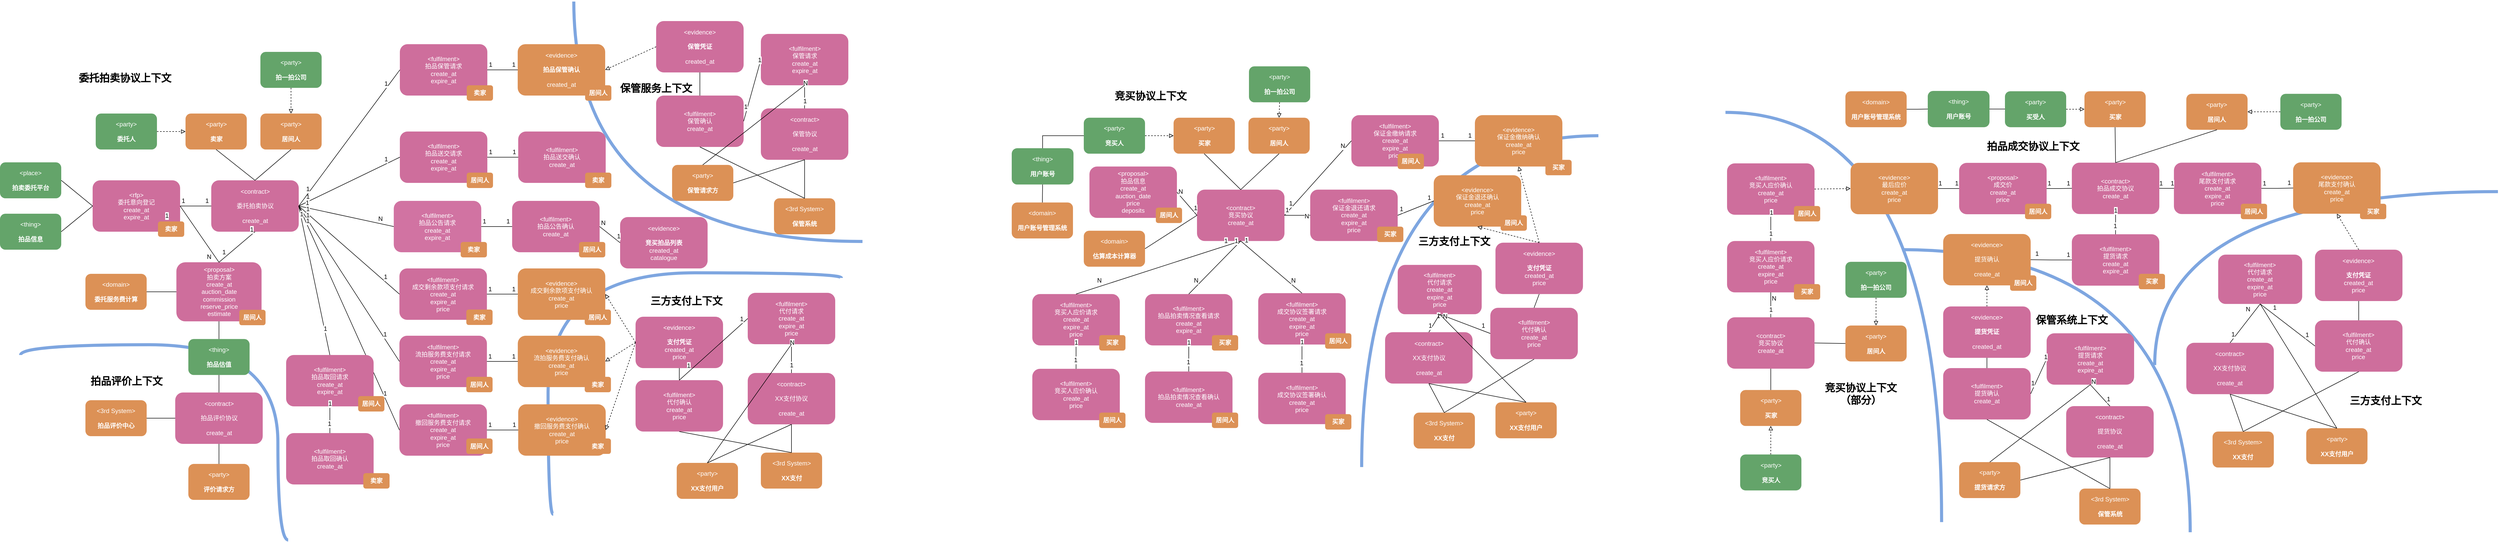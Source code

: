 <mxfile version="20.2.3" type="github">
  <diagram id="jhaafFEPWd3DmiytivvX" name="Page-1">
    <mxGraphModel dx="6780" dy="3850" grid="1" gridSize="10" guides="1" tooltips="1" connect="1" arrows="1" fold="1" page="1" pageScale="1" pageWidth="850" pageHeight="1100" math="0" shadow="0">
      <root>
        <mxCell id="0" />
        <mxCell id="1" parent="0" />
        <mxCell id="uEMYShtdpZsykacgtm3P-202" value="" style="endArrow=none;html=1;strokeWidth=6;rounded=0;edgeStyle=orthogonalEdgeStyle;curved=1;strokeColor=#7EA6E0;" edge="1" parent="1">
          <mxGeometry width="50" height="50" relative="1" as="geometry">
            <mxPoint x="4188" y="387" as="sourcePoint" />
            <mxPoint x="3521" y="724.61" as="targetPoint" />
          </mxGeometry>
        </mxCell>
        <mxCell id="uEMYShtdpZsykacgtm3P-200" value="" style="endArrow=none;html=1;strokeWidth=6;rounded=0;edgeStyle=orthogonalEdgeStyle;curved=1;strokeColor=#7EA6E0;" edge="1" parent="1">
          <mxGeometry width="50" height="50" relative="1" as="geometry">
            <mxPoint x="3030" y="500" as="sourcePoint" />
            <mxPoint x="3590" y="1050" as="targetPoint" />
          </mxGeometry>
        </mxCell>
        <mxCell id="uEMYShtdpZsykacgtm3P-199" value="" style="endArrow=none;html=1;strokeWidth=6;rounded=0;edgeStyle=orthogonalEdgeStyle;curved=1;strokeColor=#7EA6E0;" edge="1" parent="1">
          <mxGeometry width="50" height="50" relative="1" as="geometry">
            <mxPoint x="2686.93" y="232.81" as="sourcePoint" />
            <mxPoint x="3106.93" y="1030.29" as="targetPoint" />
          </mxGeometry>
        </mxCell>
        <mxCell id="uEMYShtdpZsykacgtm3P-111" value="" style="endArrow=none;html=1;strokeWidth=6;rounded=0;edgeStyle=orthogonalEdgeStyle;curved=1;strokeColor=#7EA6E0;" edge="1" parent="1">
          <mxGeometry width="50" height="50" relative="1" as="geometry">
            <mxPoint x="2440" y="278.15" as="sourcePoint" />
            <mxPoint x="1980" y="923.13" as="targetPoint" />
          </mxGeometry>
        </mxCell>
        <mxCell id="uEMYShtdpZsykacgtm3P-77" value="" style="endArrow=none;html=1;strokeWidth=6;rounded=0;edgeStyle=orthogonalEdgeStyle;curved=1;strokeColor=#7EA6E0;" edge="1" parent="1">
          <mxGeometry width="50" height="50" relative="1" as="geometry">
            <mxPoint x="-626" y="705" as="sourcePoint" />
            <mxPoint x="-106" y="1065" as="targetPoint" />
            <Array as="points">
              <mxPoint x="-626" y="685" />
              <mxPoint x="-126" y="685" />
              <mxPoint x="-126" y="1065" />
            </Array>
          </mxGeometry>
        </mxCell>
        <mxCell id="uEMYShtdpZsykacgtm3P-74" value="" style="endArrow=none;html=1;strokeWidth=6;rounded=0;edgeStyle=orthogonalEdgeStyle;curved=1;strokeColor=#7EA6E0;" edge="1" parent="1">
          <mxGeometry width="50" height="50" relative="1" as="geometry">
            <mxPoint x="1010" y="484" as="sourcePoint" />
            <mxPoint x="449" y="17" as="targetPoint" />
          </mxGeometry>
        </mxCell>
        <mxCell id="uEMYShtdpZsykacgtm3P-75" value="" style="endArrow=none;html=1;strokeWidth=6;rounded=0;edgeStyle=orthogonalEdgeStyle;strokeColor=#7EA6E0;curved=1;" edge="1" parent="1">
          <mxGeometry width="50" height="50" relative="1" as="geometry">
            <mxPoint x="969" y="555" as="sourcePoint" />
            <mxPoint x="409" y="1015" as="targetPoint" />
            <Array as="points">
              <mxPoint x="969" y="545" />
              <mxPoint x="399" y="545" />
              <mxPoint x="399" y="1015" />
            </Array>
          </mxGeometry>
        </mxCell>
        <object label="&lt;font color=&quot;#ffffff&quot;&gt;&amp;lt;%type%&amp;gt;&lt;br&gt;%name%&lt;br&gt;%createAt%&lt;br&gt;%auctionDate%&lt;br&gt;%commission%&lt;br&gt;%reservePrice%&lt;br&gt;%estimate%&lt;br&gt;&lt;/font&gt;" placeholders="1" type="proposal" name="拍卖方案" createAt="create_at" auctionDate="auction_date" commission="commission" reservePrice="reserve_price" estimate="estimate" id="BiotPJXr3foGRcshg_3U-2">
          <mxCell style="rounded=1;whiteSpace=wrap;html=1;fillColor=#CE6E9C;noLabel=0;comic=0;recursiveResize=1;strokeColor=none;" parent="1" vertex="1">
            <mxGeometry x="-323.25" y="524.52" width="165.5" height="115" as="geometry" />
          </mxCell>
        </object>
        <object label="&lt;font color=&quot;#ffffff&quot;&gt;&amp;lt;%type%&amp;gt;&lt;br&gt;&lt;br&gt;%name%&lt;br&gt;&lt;br&gt;%createAt%&lt;br&gt;&lt;/font&gt;" placeholders="1" type="contract" name="委托拍卖协议" createAt="create_at" id="BiotPJXr3foGRcshg_3U-3">
          <mxCell style="rounded=1;whiteSpace=wrap;html=1;fillColor=#CE6E9C;noLabel=0;comic=0;recursiveResize=1;strokeColor=none;" parent="1" vertex="1">
            <mxGeometry x="-255.5" y="365" width="170" height="100" as="geometry" />
          </mxCell>
        </object>
        <object label="&lt;font color=&quot;#ffffff&quot;&gt;&amp;lt;%type%&amp;gt;&lt;br&gt;%name%&lt;br&gt;%createAt%&lt;br&gt;%expireAt%&lt;br&gt;&lt;/font&gt;" placeholders="1" type="fulfilment" name="拍品送交请求" createAt="create_at" expireAt="expire_at" id="BiotPJXr3foGRcshg_3U-4">
          <mxCell style="rounded=1;whiteSpace=wrap;html=1;fillColor=#CE6E9C;noLabel=0;comic=0;recursiveResize=1;strokeColor=none;" parent="1" vertex="1">
            <mxGeometry x="111" y="270" width="170" height="100" as="geometry" />
          </mxCell>
        </object>
        <object label="&lt;font color=&quot;#ffffff&quot;&gt;&amp;lt;%type%&amp;gt;&lt;br&gt;%name%&lt;br&gt;%createAt%&lt;br&gt;&lt;/font&gt;" placeholders="1" type="fulfilment" name="拍品送交确认" createAt="create_at" id="BiotPJXr3foGRcshg_3U-5">
          <mxCell style="rounded=1;whiteSpace=wrap;html=1;fillColor=#CE6E9C;noLabel=0;comic=0;recursiveResize=1;strokeColor=none;" parent="1" vertex="1">
            <mxGeometry x="341" y="270" width="170" height="100" as="geometry" />
          </mxCell>
        </object>
        <object label="&lt;font style=&quot;font-size: 12px;&quot; color=&quot;#ffffff&quot;&gt;&amp;lt;%type%&amp;gt;&lt;br&gt;%name%&lt;br&gt;%createAt%&lt;br&gt;%expireAt%&lt;br&gt;&lt;/font&gt;" placeholders="1" type="rfp" name="委托意向登记" createAt="create_at" expireAt="expire_at" id="BiotPJXr3foGRcshg_3U-7">
          <mxCell style="rounded=1;whiteSpace=wrap;html=1;fillColor=#CE6E9C;noLabel=0;comic=0;recursiveResize=1;strokeColor=none;" parent="1" vertex="1">
            <mxGeometry x="-486" y="365" width="170" height="100" as="geometry" />
          </mxCell>
        </object>
        <object label="&lt;font color=&quot;#ffffff&quot;&gt;&amp;lt;%type%&amp;gt;&lt;br&gt;%name%&lt;br&gt;%createAt%&lt;br&gt;%expireAt%&lt;br&gt;&lt;/font&gt;" placeholders="1" type="fulfilment" name="拍品保管请求" createAt="create_at" expireAt="expire_at" id="BiotPJXr3foGRcshg_3U-9">
          <mxCell style="rounded=1;whiteSpace=wrap;html=1;fillColor=#CE6E9C;noLabel=0;comic=0;recursiveResize=1;strokeColor=none;" parent="1" vertex="1">
            <mxGeometry x="111" y="100" width="170" height="100" as="geometry" />
          </mxCell>
        </object>
        <object label="&lt;font color=&quot;#ffffff&quot;&gt;&amp;lt;%type%&amp;gt;&lt;br&gt;%name%&lt;br&gt;%createAt%&lt;br&gt;%expireAt%&lt;br&gt;&lt;/font&gt;" placeholders="1" type="fulfilment" name="拍品公告请求" createAt="create_at" expireAt="expire_at" id="BiotPJXr3foGRcshg_3U-11">
          <mxCell style="rounded=1;whiteSpace=wrap;html=1;fillColor=#D173A2;noLabel=0;comic=0;recursiveResize=1;strokeColor=none;" parent="1" vertex="1">
            <mxGeometry x="99.17" y="405" width="170" height="100" as="geometry" />
          </mxCell>
        </object>
        <object label="&lt;font color=&quot;#ffffff&quot;&gt;&amp;lt;%type%&amp;gt;&lt;br&gt;%name%&lt;br&gt;%createAt%&lt;br&gt;&lt;/font&gt;" placeholders="1" type="fulfilment" name="拍品公告确认" createAt="create_at" id="BiotPJXr3foGRcshg_3U-12">
          <mxCell style="rounded=1;whiteSpace=wrap;html=1;fillColor=#CE6E9C;noLabel=0;comic=0;recursiveResize=1;strokeColor=none;" parent="1" vertex="1">
            <mxGeometry x="329.17" y="405" width="170" height="100" as="geometry" />
          </mxCell>
        </object>
        <object label="&lt;font color=&quot;#ffffff&quot;&gt;&amp;lt;%type%&amp;gt;&lt;br&gt;%name%&lt;br&gt;%createAt%&lt;br&gt;%expireAt%&lt;br&gt;%price%&lt;br&gt;&lt;/font&gt;" placeholders="1" type="fulfilment" name="成交剩余款项支付请求" createAt="create_at" expireAt="expire_at" price="price" id="BiotPJXr3foGRcshg_3U-13">
          <mxCell style="rounded=1;whiteSpace=wrap;html=1;fillColor=#CE6E9C;noLabel=0;comic=0;recursiveResize=1;strokeColor=none;" parent="1" vertex="1">
            <mxGeometry x="110.17" y="536.52" width="170" height="100" as="geometry" />
          </mxCell>
        </object>
        <object label="&lt;font color=&quot;#ffffff&quot;&gt;&amp;lt;%type%&amp;gt;&lt;br&gt;%name%&lt;br&gt;%createAt%&lt;br&gt;%price%&lt;br&gt;&lt;/font&gt;" placeholders="1" type="evidence" name="成交剩余款项支付确认" createAt="create_at" price="price" id="BiotPJXr3foGRcshg_3U-14">
          <mxCell style="rounded=1;whiteSpace=wrap;html=1;fillColor=#DC9156;noLabel=0;comic=0;recursiveResize=1;strokeColor=none;" parent="1" vertex="1">
            <mxGeometry x="340.17" y="536.52" width="170" height="100" as="geometry" />
          </mxCell>
        </object>
        <object label="&lt;font color=&quot;#ffffff&quot;&gt;&amp;lt;%type%&amp;gt;&lt;br&gt;%name%&lt;br&gt;%createAt%&lt;br&gt;%expireAt%&lt;br&gt;%price%&lt;br&gt;&lt;/font&gt;" placeholders="1" type="fulfilment" name="流拍服务费支付请求" createAt="create_at" expireAt="expire_at" price="price" id="BiotPJXr3foGRcshg_3U-16">
          <mxCell style="rounded=1;whiteSpace=wrap;html=1;fillColor=#CE6E9C;noLabel=0;comic=0;recursiveResize=1;strokeColor=none;" parent="1" vertex="1">
            <mxGeometry x="110.17" y="667.52" width="170" height="100" as="geometry" />
          </mxCell>
        </object>
        <object label="&lt;font color=&quot;#ffffff&quot;&gt;&amp;lt;%type%&amp;gt;&lt;br&gt;%name%&lt;br&gt;%createAt%&lt;br&gt;%price%&lt;br&gt;&lt;/font&gt;" placeholders="1" type="evidence" name="流拍服务费支付确认" createAt="create_at" price="price" id="BiotPJXr3foGRcshg_3U-17">
          <mxCell style="rounded=1;whiteSpace=wrap;html=1;fillColor=#DC9156;noLabel=0;comic=0;recursiveResize=1;strokeColor=none;" parent="1" vertex="1">
            <mxGeometry x="340.17" y="667.52" width="170" height="100" as="geometry" />
          </mxCell>
        </object>
        <object label="&lt;font color=&quot;#ffffff&quot;&gt;&amp;lt;%type%&amp;gt;&lt;br&gt;%name%&lt;br&gt;%createAt%&lt;br&gt;%expireAt%&lt;br&gt;%price%&lt;br&gt;&lt;/font&gt;" placeholders="1" type="fulfilment" name="撤回服务费支付请求" createAt="create_at" expireAt="expire_at" price="price" id="BiotPJXr3foGRcshg_3U-18">
          <mxCell style="rounded=1;whiteSpace=wrap;html=1;fillColor=#CE6E9C;noLabel=0;comic=0;recursiveResize=1;strokeColor=none;" parent="1" vertex="1">
            <mxGeometry x="110.17" y="801.02" width="170" height="100" as="geometry" />
          </mxCell>
        </object>
        <object label="&lt;font color=&quot;#ffffff&quot;&gt;&amp;lt;%type%&amp;gt;&lt;br&gt;%name%&lt;br&gt;%createAt%&lt;br&gt;%price%&lt;br&gt;&lt;/font&gt;" placeholders="1" type="evidence" name="撤回服务费支付确认" createAt="create_at" price="price" id="BiotPJXr3foGRcshg_3U-19">
          <mxCell style="rounded=1;whiteSpace=wrap;html=1;fillColor=#DC9156;noLabel=0;comic=0;recursiveResize=1;strokeColor=none;" parent="1" vertex="1">
            <mxGeometry x="341" y="801.02" width="170" height="100" as="geometry" />
          </mxCell>
        </object>
        <mxCell id="BiotPJXr3foGRcshg_3U-20" style="rounded=0;orthogonalLoop=1;jettySize=auto;html=1;exitX=1;exitY=0.5;exitDx=0;exitDy=0;entryX=0;entryY=0.5;entryDx=0;entryDy=0;endArrow=none;endFill=0;fontSize=12;" parent="1" source="BiotPJXr3foGRcshg_3U-3" target="BiotPJXr3foGRcshg_3U-4" edge="1">
          <mxGeometry relative="1" as="geometry">
            <mxPoint x="269" y="515" as="sourcePoint" />
            <mxPoint x="369" y="515" as="targetPoint" />
          </mxGeometry>
        </mxCell>
        <mxCell id="BiotPJXr3foGRcshg_3U-21" value="1" style="edgeLabel;html=1;align=center;verticalAlign=middle;resizable=0;points=[];fontSize=12;" parent="BiotPJXr3foGRcshg_3U-20" vertex="1" connectable="0">
          <mxGeometry x="-0.82" relative="1" as="geometry">
            <mxPoint y="-10" as="offset" />
          </mxGeometry>
        </mxCell>
        <mxCell id="BiotPJXr3foGRcshg_3U-22" value="1" style="edgeLabel;html=1;align=center;verticalAlign=middle;resizable=0;points=[];fontSize=12;" parent="BiotPJXr3foGRcshg_3U-20" vertex="1" connectable="0">
          <mxGeometry x="0.72" y="-1" relative="1" as="geometry">
            <mxPoint y="-11" as="offset" />
          </mxGeometry>
        </mxCell>
        <mxCell id="BiotPJXr3foGRcshg_3U-23" style="edgeStyle=orthogonalEdgeStyle;rounded=0;orthogonalLoop=1;jettySize=auto;html=1;exitX=1;exitY=0.5;exitDx=0;exitDy=0;entryX=0;entryY=0.5;entryDx=0;entryDy=0;endArrow=none;endFill=0;fontSize=12;" parent="1" source="BiotPJXr3foGRcshg_3U-4" target="BiotPJXr3foGRcshg_3U-5" edge="1">
          <mxGeometry relative="1" as="geometry">
            <mxPoint x="281" y="680" as="sourcePoint" />
            <mxPoint x="381" y="680" as="targetPoint" />
          </mxGeometry>
        </mxCell>
        <mxCell id="BiotPJXr3foGRcshg_3U-24" value="1" style="edgeLabel;html=1;align=center;verticalAlign=middle;resizable=0;points=[];fontSize=12;" parent="BiotPJXr3foGRcshg_3U-23" vertex="1" connectable="0">
          <mxGeometry x="-0.82" relative="1" as="geometry">
            <mxPoint y="-10" as="offset" />
          </mxGeometry>
        </mxCell>
        <mxCell id="BiotPJXr3foGRcshg_3U-25" value="1" style="edgeLabel;html=1;align=center;verticalAlign=middle;resizable=0;points=[];fontSize=12;" parent="BiotPJXr3foGRcshg_3U-23" vertex="1" connectable="0">
          <mxGeometry x="0.72" y="-1" relative="1" as="geometry">
            <mxPoint y="-11" as="offset" />
          </mxGeometry>
        </mxCell>
        <mxCell id="BiotPJXr3foGRcshg_3U-26" style="edgeStyle=orthogonalEdgeStyle;rounded=0;orthogonalLoop=1;jettySize=auto;html=1;exitX=1;exitY=0.5;exitDx=0;exitDy=0;endArrow=none;endFill=0;fontSize=12;entryX=0;entryY=0.5;entryDx=0;entryDy=0;" parent="1" source="BiotPJXr3foGRcshg_3U-9" target="uEMYShtdpZsykacgtm3P-35" edge="1">
          <mxGeometry relative="1" as="geometry">
            <mxPoint x="291" y="40" as="sourcePoint" />
            <mxPoint x="341" y="150" as="targetPoint" />
          </mxGeometry>
        </mxCell>
        <mxCell id="BiotPJXr3foGRcshg_3U-27" value="1" style="edgeLabel;html=1;align=center;verticalAlign=middle;resizable=0;points=[];fontSize=12;" parent="BiotPJXr3foGRcshg_3U-26" vertex="1" connectable="0">
          <mxGeometry x="-0.82" relative="1" as="geometry">
            <mxPoint y="-10" as="offset" />
          </mxGeometry>
        </mxCell>
        <mxCell id="BiotPJXr3foGRcshg_3U-28" value="1" style="edgeLabel;html=1;align=center;verticalAlign=middle;resizable=0;points=[];fontSize=12;" parent="BiotPJXr3foGRcshg_3U-26" vertex="1" connectable="0">
          <mxGeometry x="0.72" y="-1" relative="1" as="geometry">
            <mxPoint y="-11" as="offset" />
          </mxGeometry>
        </mxCell>
        <mxCell id="BiotPJXr3foGRcshg_3U-29" style="edgeStyle=orthogonalEdgeStyle;rounded=0;orthogonalLoop=1;jettySize=auto;html=1;exitX=1;exitY=0.5;exitDx=0;exitDy=0;endArrow=none;endFill=0;fontSize=12;entryX=0;entryY=0.5;entryDx=0;entryDy=0;" parent="1" source="BiotPJXr3foGRcshg_3U-11" target="BiotPJXr3foGRcshg_3U-12" edge="1">
          <mxGeometry relative="1" as="geometry">
            <mxPoint x="279.17" y="345" as="sourcePoint" />
            <mxPoint x="339.17" y="345" as="targetPoint" />
          </mxGeometry>
        </mxCell>
        <mxCell id="BiotPJXr3foGRcshg_3U-30" value="1" style="edgeLabel;html=1;align=center;verticalAlign=middle;resizable=0;points=[];fontSize=12;" parent="BiotPJXr3foGRcshg_3U-29" vertex="1" connectable="0">
          <mxGeometry x="-0.82" relative="1" as="geometry">
            <mxPoint y="-10" as="offset" />
          </mxGeometry>
        </mxCell>
        <mxCell id="BiotPJXr3foGRcshg_3U-31" value="1" style="edgeLabel;html=1;align=center;verticalAlign=middle;resizable=0;points=[];fontSize=12;" parent="BiotPJXr3foGRcshg_3U-29" vertex="1" connectable="0">
          <mxGeometry x="0.72" y="-1" relative="1" as="geometry">
            <mxPoint y="-11" as="offset" />
          </mxGeometry>
        </mxCell>
        <mxCell id="BiotPJXr3foGRcshg_3U-32" style="edgeStyle=orthogonalEdgeStyle;rounded=0;orthogonalLoop=1;jettySize=auto;html=1;exitX=1;exitY=0.5;exitDx=0;exitDy=0;endArrow=none;endFill=0;fontSize=12;entryX=0;entryY=0.5;entryDx=0;entryDy=0;" parent="1" source="BiotPJXr3foGRcshg_3U-13" target="BiotPJXr3foGRcshg_3U-14" edge="1">
          <mxGeometry relative="1" as="geometry">
            <mxPoint x="300.17" y="366.52" as="sourcePoint" />
            <mxPoint x="340.17" y="586.52" as="targetPoint" />
          </mxGeometry>
        </mxCell>
        <mxCell id="BiotPJXr3foGRcshg_3U-33" value="1" style="edgeLabel;html=1;align=center;verticalAlign=middle;resizable=0;points=[];fontSize=12;" parent="BiotPJXr3foGRcshg_3U-32" vertex="1" connectable="0">
          <mxGeometry x="-0.82" relative="1" as="geometry">
            <mxPoint y="-10" as="offset" />
          </mxGeometry>
        </mxCell>
        <mxCell id="BiotPJXr3foGRcshg_3U-34" value="1" style="edgeLabel;html=1;align=center;verticalAlign=middle;resizable=0;points=[];fontSize=12;" parent="BiotPJXr3foGRcshg_3U-32" vertex="1" connectable="0">
          <mxGeometry x="0.72" y="-1" relative="1" as="geometry">
            <mxPoint y="-11" as="offset" />
          </mxGeometry>
        </mxCell>
        <mxCell id="BiotPJXr3foGRcshg_3U-35" style="edgeStyle=orthogonalEdgeStyle;rounded=0;orthogonalLoop=1;jettySize=auto;html=1;exitX=1;exitY=0.5;exitDx=0;exitDy=0;endArrow=none;endFill=0;fontSize=12;entryX=0;entryY=0.5;entryDx=0;entryDy=0;" parent="1" source="BiotPJXr3foGRcshg_3U-16" target="BiotPJXr3foGRcshg_3U-17" edge="1">
          <mxGeometry relative="1" as="geometry">
            <mxPoint x="310.17" y="387.52" as="sourcePoint" />
            <mxPoint x="370.17" y="387.52" as="targetPoint" />
          </mxGeometry>
        </mxCell>
        <mxCell id="BiotPJXr3foGRcshg_3U-36" value="1" style="edgeLabel;html=1;align=center;verticalAlign=middle;resizable=0;points=[];fontSize=12;" parent="BiotPJXr3foGRcshg_3U-35" vertex="1" connectable="0">
          <mxGeometry x="-0.82" relative="1" as="geometry">
            <mxPoint y="-10" as="offset" />
          </mxGeometry>
        </mxCell>
        <mxCell id="BiotPJXr3foGRcshg_3U-37" value="1" style="edgeLabel;html=1;align=center;verticalAlign=middle;resizable=0;points=[];fontSize=12;" parent="BiotPJXr3foGRcshg_3U-35" vertex="1" connectable="0">
          <mxGeometry x="0.72" y="-1" relative="1" as="geometry">
            <mxPoint y="-11" as="offset" />
          </mxGeometry>
        </mxCell>
        <mxCell id="BiotPJXr3foGRcshg_3U-38" style="edgeStyle=orthogonalEdgeStyle;rounded=0;orthogonalLoop=1;jettySize=auto;html=1;exitX=1;exitY=0.5;exitDx=0;exitDy=0;endArrow=none;endFill=0;fontSize=12;entryX=0;entryY=0.5;entryDx=0;entryDy=0;" parent="1" source="BiotPJXr3foGRcshg_3U-18" target="BiotPJXr3foGRcshg_3U-19" edge="1">
          <mxGeometry relative="1" as="geometry">
            <mxPoint x="320.17" y="397.52" as="sourcePoint" />
            <mxPoint x="380.17" y="397.52" as="targetPoint" />
          </mxGeometry>
        </mxCell>
        <mxCell id="BiotPJXr3foGRcshg_3U-39" value="1" style="edgeLabel;html=1;align=center;verticalAlign=middle;resizable=0;points=[];fontSize=12;" parent="BiotPJXr3foGRcshg_3U-38" vertex="1" connectable="0">
          <mxGeometry x="-0.82" relative="1" as="geometry">
            <mxPoint y="-10" as="offset" />
          </mxGeometry>
        </mxCell>
        <mxCell id="BiotPJXr3foGRcshg_3U-40" value="1" style="edgeLabel;html=1;align=center;verticalAlign=middle;resizable=0;points=[];fontSize=12;" parent="BiotPJXr3foGRcshg_3U-38" vertex="1" connectable="0">
          <mxGeometry x="0.72" y="-1" relative="1" as="geometry">
            <mxPoint y="-11" as="offset" />
          </mxGeometry>
        </mxCell>
        <mxCell id="BiotPJXr3foGRcshg_3U-41" style="rounded=0;orthogonalLoop=1;jettySize=auto;html=1;entryX=0;entryY=0.5;entryDx=0;entryDy=0;endArrow=none;endFill=0;fontSize=12;exitX=1;exitY=0.5;exitDx=0;exitDy=0;" parent="1" source="BiotPJXr3foGRcshg_3U-3" target="BiotPJXr3foGRcshg_3U-9" edge="1">
          <mxGeometry relative="1" as="geometry">
            <mxPoint x="-31" y="415" as="sourcePoint" />
            <mxPoint x="109" y="165" as="targetPoint" />
          </mxGeometry>
        </mxCell>
        <mxCell id="BiotPJXr3foGRcshg_3U-42" value="1" style="edgeLabel;html=1;align=center;verticalAlign=middle;resizable=0;points=[];fontSize=12;" parent="BiotPJXr3foGRcshg_3U-41" vertex="1" connectable="0">
          <mxGeometry x="-0.82" relative="1" as="geometry">
            <mxPoint y="-10" as="offset" />
          </mxGeometry>
        </mxCell>
        <mxCell id="BiotPJXr3foGRcshg_3U-43" value="1" style="edgeLabel;html=1;align=center;verticalAlign=middle;resizable=0;points=[];fontSize=12;" parent="BiotPJXr3foGRcshg_3U-41" vertex="1" connectable="0">
          <mxGeometry x="0.72" y="-1" relative="1" as="geometry">
            <mxPoint y="-11" as="offset" />
          </mxGeometry>
        </mxCell>
        <mxCell id="BiotPJXr3foGRcshg_3U-44" style="rounded=0;orthogonalLoop=1;jettySize=auto;html=1;entryX=0;entryY=0.5;entryDx=0;entryDy=0;endArrow=none;endFill=0;fontSize=12;exitX=1;exitY=0.5;exitDx=0;exitDy=0;" parent="1" source="BiotPJXr3foGRcshg_3U-3" target="BiotPJXr3foGRcshg_3U-11" edge="1">
          <mxGeometry relative="1" as="geometry">
            <mxPoint x="-31" y="415" as="sourcePoint" />
            <mxPoint x="119" y="175" as="targetPoint" />
          </mxGeometry>
        </mxCell>
        <mxCell id="BiotPJXr3foGRcshg_3U-45" value="1" style="edgeLabel;html=1;align=center;verticalAlign=middle;resizable=0;points=[];fontSize=12;" parent="BiotPJXr3foGRcshg_3U-44" vertex="1" connectable="0">
          <mxGeometry x="-0.82" relative="1" as="geometry">
            <mxPoint y="-10" as="offset" />
          </mxGeometry>
        </mxCell>
        <mxCell id="BiotPJXr3foGRcshg_3U-46" value="N" style="edgeLabel;html=1;align=center;verticalAlign=middle;resizable=0;points=[];fontSize=12;" parent="BiotPJXr3foGRcshg_3U-44" vertex="1" connectable="0">
          <mxGeometry x="0.72" y="-1" relative="1" as="geometry">
            <mxPoint y="-11" as="offset" />
          </mxGeometry>
        </mxCell>
        <mxCell id="BiotPJXr3foGRcshg_3U-47" style="rounded=0;orthogonalLoop=1;jettySize=auto;html=1;exitX=1;exitY=0.5;exitDx=0;exitDy=0;entryX=0;entryY=0.5;entryDx=0;entryDy=0;endArrow=none;endFill=0;fontSize=12;" parent="1" source="BiotPJXr3foGRcshg_3U-3" target="BiotPJXr3foGRcshg_3U-13" edge="1">
          <mxGeometry relative="1" as="geometry">
            <mxPoint x="-1" y="445" as="sourcePoint" />
            <mxPoint x="129" y="185" as="targetPoint" />
          </mxGeometry>
        </mxCell>
        <mxCell id="BiotPJXr3foGRcshg_3U-48" value="1" style="edgeLabel;html=1;align=center;verticalAlign=middle;resizable=0;points=[];fontSize=12;" parent="BiotPJXr3foGRcshg_3U-47" vertex="1" connectable="0">
          <mxGeometry x="-0.82" relative="1" as="geometry">
            <mxPoint y="-10" as="offset" />
          </mxGeometry>
        </mxCell>
        <mxCell id="BiotPJXr3foGRcshg_3U-49" value="1" style="edgeLabel;html=1;align=center;verticalAlign=middle;resizable=0;points=[];fontSize=12;" parent="BiotPJXr3foGRcshg_3U-47" vertex="1" connectable="0">
          <mxGeometry x="0.72" y="-1" relative="1" as="geometry">
            <mxPoint y="-11" as="offset" />
          </mxGeometry>
        </mxCell>
        <mxCell id="BiotPJXr3foGRcshg_3U-50" style="rounded=0;orthogonalLoop=1;jettySize=auto;html=1;entryX=0;entryY=0.5;entryDx=0;entryDy=0;endArrow=none;endFill=0;fontSize=12;exitX=1;exitY=0.5;exitDx=0;exitDy=0;" parent="1" source="BiotPJXr3foGRcshg_3U-3" target="BiotPJXr3foGRcshg_3U-16" edge="1">
          <mxGeometry relative="1" as="geometry">
            <mxPoint x="-31" y="405" as="sourcePoint" />
            <mxPoint x="139" y="195" as="targetPoint" />
          </mxGeometry>
        </mxCell>
        <mxCell id="BiotPJXr3foGRcshg_3U-51" value="1" style="edgeLabel;html=1;align=center;verticalAlign=middle;resizable=0;points=[];fontSize=12;" parent="BiotPJXr3foGRcshg_3U-50" vertex="1" connectable="0">
          <mxGeometry x="-0.82" relative="1" as="geometry">
            <mxPoint y="-10" as="offset" />
          </mxGeometry>
        </mxCell>
        <mxCell id="BiotPJXr3foGRcshg_3U-52" value="1" style="edgeLabel;html=1;align=center;verticalAlign=middle;resizable=0;points=[];fontSize=12;" parent="BiotPJXr3foGRcshg_3U-50" vertex="1" connectable="0">
          <mxGeometry x="0.72" y="-1" relative="1" as="geometry">
            <mxPoint y="-11" as="offset" />
          </mxGeometry>
        </mxCell>
        <mxCell id="BiotPJXr3foGRcshg_3U-53" style="rounded=0;orthogonalLoop=1;jettySize=auto;html=1;exitX=1;exitY=0.5;exitDx=0;exitDy=0;entryX=0;entryY=0.5;entryDx=0;entryDy=0;endArrow=none;endFill=0;fontSize=12;" parent="1" source="BiotPJXr3foGRcshg_3U-3" target="BiotPJXr3foGRcshg_3U-18" edge="1">
          <mxGeometry relative="1" as="geometry">
            <mxPoint x="19" y="465" as="sourcePoint" />
            <mxPoint x="149" y="205" as="targetPoint" />
          </mxGeometry>
        </mxCell>
        <mxCell id="BiotPJXr3foGRcshg_3U-54" value="1" style="edgeLabel;html=1;align=center;verticalAlign=middle;resizable=0;points=[];fontSize=12;" parent="BiotPJXr3foGRcshg_3U-53" vertex="1" connectable="0">
          <mxGeometry x="-0.82" relative="1" as="geometry">
            <mxPoint y="-10" as="offset" />
          </mxGeometry>
        </mxCell>
        <mxCell id="BiotPJXr3foGRcshg_3U-55" value="1" style="edgeLabel;html=1;align=center;verticalAlign=middle;resizable=0;points=[];fontSize=12;" parent="BiotPJXr3foGRcshg_3U-53" vertex="1" connectable="0">
          <mxGeometry x="0.72" y="-1" relative="1" as="geometry">
            <mxPoint y="-11" as="offset" />
          </mxGeometry>
        </mxCell>
        <object label="&lt;font color=&quot;#ffffff&quot;&gt;&amp;lt;%type%&amp;gt;&lt;br&gt;%name%&lt;br&gt;%createAt%&lt;br&gt;&lt;/font&gt;" placeholders="1" type="contract" name="竞买协议" createAt="create_at" id="BiotPJXr3foGRcshg_3U-56">
          <mxCell style="rounded=1;whiteSpace=wrap;html=1;fillColor=#CE6E9C;noLabel=0;comic=0;recursiveResize=1;strokeColor=none;" parent="1" vertex="1">
            <mxGeometry x="1660" y="383.13" width="170" height="100" as="geometry" />
          </mxCell>
        </object>
        <object label="&lt;font color=&quot;#ffffff&quot;&gt;&amp;lt;%type%&amp;gt;&lt;br&gt;%name%&lt;br&gt;%createAt%&lt;br&gt;%expireAt%&lt;br&gt;%price%&lt;br&gt;&lt;/font&gt;" placeholders="1" type="fulfilment" name="保证金缴纳请求" createAt="create_at" expireAt="expire_at" price="price" id="BiotPJXr3foGRcshg_3U-57">
          <mxCell style="rounded=1;whiteSpace=wrap;html=1;fillColor=#CE6E9C;noLabel=0;comic=0;recursiveResize=1;strokeColor=none;" parent="1" vertex="1">
            <mxGeometry x="1960" y="238.13" width="170" height="100" as="geometry" />
          </mxCell>
        </object>
        <object label="&lt;font color=&quot;#ffffff&quot;&gt;&amp;lt;%type%&amp;gt;&lt;br&gt;%name%&lt;br&gt;%createAt%&lt;br&gt;%price%&lt;br&gt;&lt;/font&gt;" placeholders="1" type="evidence" name="保证金缴纳确认" createAt="create_at" price="price" id="BiotPJXr3foGRcshg_3U-58">
          <mxCell style="rounded=1;whiteSpace=wrap;html=1;fillColor=#DC9156;noLabel=0;comic=0;recursiveResize=1;strokeColor=none;" parent="1" vertex="1">
            <mxGeometry x="2200" y="238.13" width="170" height="100" as="geometry" />
          </mxCell>
        </object>
        <object label="&lt;font color=&quot;#ffffff&quot;&gt;&amp;lt;%type%&amp;gt;&lt;br&gt;%name%&lt;br&gt;%createAt%&lt;br&gt;%expireAt%&lt;br&gt;%price%&lt;br&gt;&lt;/font&gt;" placeholders="1" type="fulfilment" name="竞买人应价请求" createAt="create_at" expireAt="expire_at" price="price" id="BiotPJXr3foGRcshg_3U-61">
          <mxCell style="rounded=1;whiteSpace=wrap;html=1;fillColor=#CE6E9C;noLabel=0;comic=0;recursiveResize=1;strokeColor=none;" parent="1" vertex="1">
            <mxGeometry x="1340" y="586.37" width="170" height="100" as="geometry" />
          </mxCell>
        </object>
        <object label="&lt;font color=&quot;#ffffff&quot;&gt;&amp;lt;%type%&amp;gt;&lt;br&gt;%name%&lt;br&gt;%createAt%&lt;br&gt;%price%&lt;br&gt;&lt;/font&gt;" placeholders="1" type="fulfilment" name="竞买人应价确认" createAt="create_at" price="price" id="BiotPJXr3foGRcshg_3U-62">
          <mxCell style="rounded=1;whiteSpace=wrap;html=1;fillColor=#CE6E9C;noLabel=0;comic=0;recursiveResize=1;strokeColor=none;" parent="1" vertex="1">
            <mxGeometry x="1340" y="731.88" width="170" height="100" as="geometry" />
          </mxCell>
        </object>
        <object label="&lt;font color=&quot;#ffffff&quot;&gt;&amp;lt;%type%&amp;gt;&lt;br&gt;%name%&lt;br&gt;%createAt%&lt;br&gt;%expireAt%&lt;br&gt;&lt;/font&gt;" placeholders="1" type="fulfilment" name="拍品拍卖情况查看请求" createAt="create_at" expireAt="expire_at" id="BiotPJXr3foGRcshg_3U-63">
          <mxCell style="rounded=1;whiteSpace=wrap;html=1;fillColor=#CE6E9C;noLabel=0;comic=0;recursiveResize=1;strokeColor=none;" parent="1" vertex="1">
            <mxGeometry x="1559" y="586.37" width="170" height="100" as="geometry" />
          </mxCell>
        </object>
        <object label="&lt;font color=&quot;#ffffff&quot;&gt;&amp;lt;%type%&amp;gt;&lt;br&gt;%name%&lt;br&gt;%createAt%&lt;br&gt;&lt;/font&gt;" placeholders="1" type="fulfilment" name="拍品拍卖情况查看确认" createAt="create_at" id="BiotPJXr3foGRcshg_3U-64">
          <mxCell style="rounded=1;whiteSpace=wrap;html=1;fillColor=#CE6E9C;noLabel=0;comic=0;recursiveResize=1;strokeColor=none;" parent="1" vertex="1">
            <mxGeometry x="1559" y="737.12" width="170" height="100" as="geometry" />
          </mxCell>
        </object>
        <object label="&lt;font color=&quot;#ffffff&quot;&gt;&amp;lt;%type%&amp;gt;&lt;br&gt;%name%&lt;br&gt;%createAt%&lt;br&gt;%expireAt%&lt;br&gt;%price%&lt;br&gt;&lt;/font&gt;" placeholders="1" type="fulfilment" name="保证金退还请求" createAt="create_at" expireAt="expire_at" price="price" id="BiotPJXr3foGRcshg_3U-65">
          <mxCell style="rounded=1;whiteSpace=wrap;html=1;fillColor=#CE6E9C;noLabel=0;comic=0;recursiveResize=1;strokeColor=none;" parent="1" vertex="1">
            <mxGeometry x="1880" y="383.13" width="170" height="100" as="geometry" />
          </mxCell>
        </object>
        <object label="&lt;font color=&quot;#ffffff&quot;&gt;&amp;lt;%type%&amp;gt;&lt;br&gt;%name%&lt;br&gt;%createAt%&lt;br&gt;%price%&lt;br&gt;&lt;/font&gt;" placeholders="1" type="evidence" name="保证金退还确认" createAt="create_at" price="price" id="BiotPJXr3foGRcshg_3U-66">
          <mxCell style="rounded=1;whiteSpace=wrap;html=1;fillColor=#DC9156;noLabel=0;comic=0;recursiveResize=1;strokeColor=none;" parent="1" vertex="1">
            <mxGeometry x="2120" y="355.14" width="170" height="100" as="geometry" />
          </mxCell>
        </object>
        <mxCell id="BiotPJXr3foGRcshg_3U-69" style="rounded=0;orthogonalLoop=1;jettySize=auto;html=1;exitX=1;exitY=0.5;exitDx=0;exitDy=0;entryX=0;entryY=0.5;entryDx=0;entryDy=0;endArrow=none;endFill=0;fontSize=12;" parent="1" source="BiotPJXr3foGRcshg_3U-56" target="BiotPJXr3foGRcshg_3U-57" edge="1">
          <mxGeometry relative="1" as="geometry">
            <mxPoint x="2130" y="533.13" as="sourcePoint" />
            <mxPoint x="2230" y="533.13" as="targetPoint" />
          </mxGeometry>
        </mxCell>
        <mxCell id="BiotPJXr3foGRcshg_3U-70" value="1" style="edgeLabel;html=1;align=center;verticalAlign=middle;resizable=0;points=[];fontSize=12;" parent="BiotPJXr3foGRcshg_3U-69" vertex="1" connectable="0">
          <mxGeometry x="-0.82" relative="1" as="geometry">
            <mxPoint y="-10" as="offset" />
          </mxGeometry>
        </mxCell>
        <mxCell id="BiotPJXr3foGRcshg_3U-71" value="N" style="edgeLabel;html=1;align=center;verticalAlign=middle;resizable=0;points=[];fontSize=12;" parent="BiotPJXr3foGRcshg_3U-69" vertex="1" connectable="0">
          <mxGeometry x="0.72" y="-1" relative="1" as="geometry">
            <mxPoint y="-11" as="offset" />
          </mxGeometry>
        </mxCell>
        <mxCell id="BiotPJXr3foGRcshg_3U-72" style="edgeStyle=orthogonalEdgeStyle;rounded=0;orthogonalLoop=1;jettySize=auto;html=1;exitX=1;exitY=0.5;exitDx=0;exitDy=0;entryX=0;entryY=0.5;entryDx=0;entryDy=0;endArrow=none;endFill=0;fontSize=12;" parent="1" source="BiotPJXr3foGRcshg_3U-57" target="BiotPJXr3foGRcshg_3U-58" edge="1">
          <mxGeometry relative="1" as="geometry">
            <mxPoint x="2130" y="623.13" as="sourcePoint" />
            <mxPoint x="2230" y="623.13" as="targetPoint" />
          </mxGeometry>
        </mxCell>
        <mxCell id="BiotPJXr3foGRcshg_3U-73" value="1" style="edgeLabel;html=1;align=center;verticalAlign=middle;resizable=0;points=[];fontSize=12;" parent="BiotPJXr3foGRcshg_3U-72" vertex="1" connectable="0">
          <mxGeometry x="-0.82" relative="1" as="geometry">
            <mxPoint y="-10" as="offset" />
          </mxGeometry>
        </mxCell>
        <mxCell id="BiotPJXr3foGRcshg_3U-74" value="1" style="edgeLabel;html=1;align=center;verticalAlign=middle;resizable=0;points=[];fontSize=12;" parent="BiotPJXr3foGRcshg_3U-72" vertex="1" connectable="0">
          <mxGeometry x="0.72" y="-1" relative="1" as="geometry">
            <mxPoint y="-11" as="offset" />
          </mxGeometry>
        </mxCell>
        <mxCell id="BiotPJXr3foGRcshg_3U-78" style="edgeStyle=orthogonalEdgeStyle;rounded=0;orthogonalLoop=1;jettySize=auto;html=1;exitX=0.5;exitY=1;exitDx=0;exitDy=0;endArrow=none;endFill=0;fontSize=12;entryX=0.5;entryY=0;entryDx=0;entryDy=0;" parent="1" source="BiotPJXr3foGRcshg_3U-61" target="BiotPJXr3foGRcshg_3U-62" edge="1">
          <mxGeometry relative="1" as="geometry">
            <mxPoint x="1520" y="526.37" as="sourcePoint" />
            <mxPoint x="1580" y="526.37" as="targetPoint" />
          </mxGeometry>
        </mxCell>
        <mxCell id="BiotPJXr3foGRcshg_3U-79" value="1" style="edgeLabel;html=1;align=center;verticalAlign=middle;resizable=0;points=[];fontSize=12;" parent="BiotPJXr3foGRcshg_3U-78" vertex="1" connectable="0">
          <mxGeometry x="-0.82" relative="1" as="geometry">
            <mxPoint y="-10" as="offset" />
          </mxGeometry>
        </mxCell>
        <mxCell id="BiotPJXr3foGRcshg_3U-80" value="1" style="edgeLabel;html=1;align=center;verticalAlign=middle;resizable=0;points=[];fontSize=12;" parent="BiotPJXr3foGRcshg_3U-78" vertex="1" connectable="0">
          <mxGeometry x="0.72" y="-1" relative="1" as="geometry">
            <mxPoint y="-11" as="offset" />
          </mxGeometry>
        </mxCell>
        <mxCell id="BiotPJXr3foGRcshg_3U-81" style="edgeStyle=orthogonalEdgeStyle;rounded=0;orthogonalLoop=1;jettySize=auto;html=1;exitX=0.5;exitY=1;exitDx=0;exitDy=0;endArrow=none;endFill=0;fontSize=12;entryX=0.5;entryY=0;entryDx=0;entryDy=0;" parent="1" source="BiotPJXr3foGRcshg_3U-63" target="BiotPJXr3foGRcshg_3U-64" edge="1">
          <mxGeometry relative="1" as="geometry">
            <mxPoint x="1828" y="620.15" as="sourcePoint" />
            <mxPoint x="1868" y="840.15" as="targetPoint" />
          </mxGeometry>
        </mxCell>
        <mxCell id="BiotPJXr3foGRcshg_3U-82" value="1" style="edgeLabel;html=1;align=center;verticalAlign=middle;resizable=0;points=[];fontSize=12;" parent="BiotPJXr3foGRcshg_3U-81" vertex="1" connectable="0">
          <mxGeometry x="-0.82" relative="1" as="geometry">
            <mxPoint y="-10" as="offset" />
          </mxGeometry>
        </mxCell>
        <mxCell id="BiotPJXr3foGRcshg_3U-83" value="1" style="edgeLabel;html=1;align=center;verticalAlign=middle;resizable=0;points=[];fontSize=12;" parent="BiotPJXr3foGRcshg_3U-81" vertex="1" connectable="0">
          <mxGeometry x="0.72" y="-1" relative="1" as="geometry">
            <mxPoint y="-11" as="offset" />
          </mxGeometry>
        </mxCell>
        <mxCell id="BiotPJXr3foGRcshg_3U-84" style="rounded=0;orthogonalLoop=1;jettySize=auto;html=1;exitX=1;exitY=0.5;exitDx=0;exitDy=0;endArrow=none;endFill=0;fontSize=12;entryX=0;entryY=0.5;entryDx=0;entryDy=0;" parent="1" source="BiotPJXr3foGRcshg_3U-65" target="BiotPJXr3foGRcshg_3U-66" edge="1">
          <mxGeometry relative="1" as="geometry">
            <mxPoint x="2160" y="-1.87" as="sourcePoint" />
            <mxPoint x="2220" y="-1.87" as="targetPoint" />
          </mxGeometry>
        </mxCell>
        <mxCell id="BiotPJXr3foGRcshg_3U-85" value="1" style="edgeLabel;html=1;align=center;verticalAlign=middle;resizable=0;points=[];fontSize=12;" parent="BiotPJXr3foGRcshg_3U-84" vertex="1" connectable="0">
          <mxGeometry x="-0.82" relative="1" as="geometry">
            <mxPoint y="-10" as="offset" />
          </mxGeometry>
        </mxCell>
        <mxCell id="BiotPJXr3foGRcshg_3U-86" value="1" style="edgeLabel;html=1;align=center;verticalAlign=middle;resizable=0;points=[];fontSize=12;" parent="BiotPJXr3foGRcshg_3U-84" vertex="1" connectable="0">
          <mxGeometry x="0.72" y="-1" relative="1" as="geometry">
            <mxPoint y="-11" as="offset" />
          </mxGeometry>
        </mxCell>
        <mxCell id="BiotPJXr3foGRcshg_3U-93" style="rounded=0;orthogonalLoop=1;jettySize=auto;html=1;entryX=0.5;entryY=0;entryDx=0;entryDy=0;endArrow=none;endFill=0;fontSize=12;exitX=0.5;exitY=1;exitDx=0;exitDy=0;" parent="1" source="BiotPJXr3foGRcshg_3U-56" target="BiotPJXr3foGRcshg_3U-61" edge="1">
          <mxGeometry relative="1" as="geometry">
            <mxPoint x="1880" y="573.13" as="sourcePoint" />
            <mxPoint x="1980" y="193.13" as="targetPoint" />
          </mxGeometry>
        </mxCell>
        <mxCell id="BiotPJXr3foGRcshg_3U-94" value="1" style="edgeLabel;html=1;align=center;verticalAlign=middle;resizable=0;points=[];fontSize=12;" parent="BiotPJXr3foGRcshg_3U-93" vertex="1" connectable="0">
          <mxGeometry x="-0.82" relative="1" as="geometry">
            <mxPoint y="-10" as="offset" />
          </mxGeometry>
        </mxCell>
        <mxCell id="BiotPJXr3foGRcshg_3U-95" value="N" style="edgeLabel;html=1;align=center;verticalAlign=middle;resizable=0;points=[];fontSize=12;" parent="BiotPJXr3foGRcshg_3U-93" vertex="1" connectable="0">
          <mxGeometry x="0.72" y="-1" relative="1" as="geometry">
            <mxPoint y="-11" as="offset" />
          </mxGeometry>
        </mxCell>
        <mxCell id="BiotPJXr3foGRcshg_3U-96" style="rounded=0;orthogonalLoop=1;jettySize=auto;html=1;exitX=0.5;exitY=1;exitDx=0;exitDy=0;entryX=0.5;entryY=0;entryDx=0;entryDy=0;endArrow=none;endFill=0;fontSize=12;" parent="1" source="BiotPJXr3foGRcshg_3U-56" target="BiotPJXr3foGRcshg_3U-63" edge="1">
          <mxGeometry relative="1" as="geometry">
            <mxPoint x="1860" y="463.13" as="sourcePoint" />
            <mxPoint x="1990" y="203.13" as="targetPoint" />
          </mxGeometry>
        </mxCell>
        <mxCell id="BiotPJXr3foGRcshg_3U-97" value="1" style="edgeLabel;html=1;align=center;verticalAlign=middle;resizable=0;points=[];fontSize=12;" parent="BiotPJXr3foGRcshg_3U-96" vertex="1" connectable="0">
          <mxGeometry x="-0.82" relative="1" as="geometry">
            <mxPoint y="-10" as="offset" />
          </mxGeometry>
        </mxCell>
        <mxCell id="BiotPJXr3foGRcshg_3U-98" value="N" style="edgeLabel;html=1;align=center;verticalAlign=middle;resizable=0;points=[];fontSize=12;" parent="BiotPJXr3foGRcshg_3U-96" vertex="1" connectable="0">
          <mxGeometry x="0.72" y="-1" relative="1" as="geometry">
            <mxPoint y="-11" as="offset" />
          </mxGeometry>
        </mxCell>
        <mxCell id="BiotPJXr3foGRcshg_3U-99" style="rounded=0;orthogonalLoop=1;jettySize=auto;html=1;entryX=0;entryY=0.5;entryDx=0;entryDy=0;endArrow=none;endFill=0;fontSize=12;exitX=1;exitY=0.5;exitDx=0;exitDy=0;" parent="1" source="BiotPJXr3foGRcshg_3U-56" target="BiotPJXr3foGRcshg_3U-65" edge="1">
          <mxGeometry relative="1" as="geometry">
            <mxPoint x="1830" y="423.13" as="sourcePoint" />
            <mxPoint x="2000" y="213.13" as="targetPoint" />
          </mxGeometry>
        </mxCell>
        <mxCell id="BiotPJXr3foGRcshg_3U-100" value="1" style="edgeLabel;html=1;align=center;verticalAlign=middle;resizable=0;points=[];fontSize=12;" parent="BiotPJXr3foGRcshg_3U-99" vertex="1" connectable="0">
          <mxGeometry x="-0.82" relative="1" as="geometry">
            <mxPoint y="-10" as="offset" />
          </mxGeometry>
        </mxCell>
        <mxCell id="BiotPJXr3foGRcshg_3U-101" value="N" style="edgeLabel;html=1;align=center;verticalAlign=middle;resizable=0;points=[];fontSize=12;" parent="BiotPJXr3foGRcshg_3U-99" vertex="1" connectable="0">
          <mxGeometry x="0.72" y="-1" relative="1" as="geometry">
            <mxPoint y="1" as="offset" />
          </mxGeometry>
        </mxCell>
        <object label="&lt;font color=&quot;#ffffff&quot;&gt;&amp;lt;%type%&amp;gt;&lt;br&gt;%name%&lt;br&gt;%createAt%&lt;br&gt;&lt;/font&gt;" placeholders="1" type="contract" name="拍品成交协议" createAt="create_at" id="BiotPJXr3foGRcshg_3U-106">
          <mxCell style="rounded=1;whiteSpace=wrap;html=1;fillColor=#CE6E9C;noLabel=0;comic=0;recursiveResize=1;strokeColor=none;" parent="1" vertex="1">
            <mxGeometry x="3360" y="330.58" width="170" height="100" as="geometry" />
          </mxCell>
        </object>
        <object label="&lt;font color=&quot;#ffffff&quot;&gt;&amp;lt;%type%&amp;gt;&lt;br&gt;%name%&lt;br&gt;%createAt%&lt;br&gt;%expireAt%&lt;br&gt;%price%&lt;br&gt;&lt;/font&gt;" placeholders="1" type="fulfilment" name="尾款支付请求" createAt="create_at" expireAt="expire_at" price="price" id="BiotPJXr3foGRcshg_3U-107">
          <mxCell style="rounded=1;whiteSpace=wrap;html=1;fillColor=#CE6E9C;noLabel=0;comic=0;recursiveResize=1;strokeColor=none;" parent="1" vertex="1">
            <mxGeometry x="3558.37" y="330.58" width="170" height="100" as="geometry" />
          </mxCell>
        </object>
        <object label="&lt;font color=&quot;#ffffff&quot;&gt;&amp;lt;%type%&amp;gt;&lt;br&gt;%name%&lt;br&gt;%createAt%&lt;br&gt;%price%&lt;br&gt;&lt;/font&gt;" placeholders="1" type="evidence" name="尾款支付确认" createAt="create_at" price="price" id="BiotPJXr3foGRcshg_3U-108">
          <mxCell style="rounded=1;whiteSpace=wrap;html=1;fillColor=#DC9156;noLabel=0;comic=0;recursiveResize=1;strokeColor=none;" parent="1" vertex="1">
            <mxGeometry x="3790" y="330.0" width="170" height="100" as="geometry" />
          </mxCell>
        </object>
        <object label="&lt;font color=&quot;#ffffff&quot;&gt;&amp;lt;%type%&amp;gt;&lt;br&gt;%name%&lt;br&gt;%createAt%&lt;br&gt;%expireAt%&lt;br&gt;&lt;/font&gt;" placeholders="1" type="fulfilment" name="提货请求" createAt="create_at" expireAt="expire_at" id="BiotPJXr3foGRcshg_3U-109">
          <mxCell style="rounded=1;whiteSpace=wrap;html=1;fillColor=#CE6E9C;noLabel=0;comic=0;recursiveResize=1;strokeColor=none;" parent="1" vertex="1">
            <mxGeometry x="3360" y="470" width="170" height="100" as="geometry" />
          </mxCell>
        </object>
        <object label="&lt;font color=&quot;#ffffff&quot;&gt;&amp;lt;%type%&amp;gt;&lt;br&gt;&lt;br&gt;%name%&lt;br&gt;&lt;br&gt;%createAt%&lt;br&gt;&lt;/font&gt;" placeholders="1" type="evidence" name="提货确认" createAt="create_at" id="BiotPJXr3foGRcshg_3U-110">
          <mxCell style="rounded=1;whiteSpace=wrap;html=1;fillColor=#DC9156;noLabel=0;comic=0;recursiveResize=1;strokeColor=none;" parent="1" vertex="1">
            <mxGeometry x="3110" y="469.46" width="170" height="100" as="geometry" />
          </mxCell>
        </object>
        <mxCell id="BiotPJXr3foGRcshg_3U-117" style="rounded=0;orthogonalLoop=1;jettySize=auto;html=1;exitX=1;exitY=0.5;exitDx=0;exitDy=0;entryX=0;entryY=0.5;entryDx=0;entryDy=0;endArrow=none;endFill=0;fontSize=12;" parent="1" source="BiotPJXr3foGRcshg_3U-106" target="BiotPJXr3foGRcshg_3U-107" edge="1">
          <mxGeometry relative="1" as="geometry">
            <mxPoint x="3820" y="480.86" as="sourcePoint" />
            <mxPoint x="3920" y="480.86" as="targetPoint" />
          </mxGeometry>
        </mxCell>
        <mxCell id="BiotPJXr3foGRcshg_3U-118" value="1" style="edgeLabel;html=1;align=center;verticalAlign=middle;resizable=0;points=[];fontSize=12;" parent="BiotPJXr3foGRcshg_3U-117" vertex="1" connectable="0">
          <mxGeometry x="-0.82" relative="1" as="geometry">
            <mxPoint y="-10" as="offset" />
          </mxGeometry>
        </mxCell>
        <mxCell id="BiotPJXr3foGRcshg_3U-119" value="1" style="edgeLabel;html=1;align=center;verticalAlign=middle;resizable=0;points=[];fontSize=12;" parent="BiotPJXr3foGRcshg_3U-117" vertex="1" connectable="0">
          <mxGeometry x="0.72" y="-1" relative="1" as="geometry">
            <mxPoint y="-11" as="offset" />
          </mxGeometry>
        </mxCell>
        <mxCell id="BiotPJXr3foGRcshg_3U-120" style="edgeStyle=orthogonalEdgeStyle;rounded=0;orthogonalLoop=1;jettySize=auto;html=1;exitX=1;exitY=0.5;exitDx=0;exitDy=0;entryX=0;entryY=0.5;entryDx=0;entryDy=0;endArrow=none;endFill=0;fontSize=12;" parent="1" source="BiotPJXr3foGRcshg_3U-107" target="BiotPJXr3foGRcshg_3U-108" edge="1">
          <mxGeometry relative="1" as="geometry">
            <mxPoint x="3758.37" y="600.58" as="sourcePoint" />
            <mxPoint x="3858.37" y="600.58" as="targetPoint" />
          </mxGeometry>
        </mxCell>
        <mxCell id="BiotPJXr3foGRcshg_3U-121" value="1" style="edgeLabel;html=1;align=center;verticalAlign=middle;resizable=0;points=[];fontSize=12;" parent="BiotPJXr3foGRcshg_3U-120" vertex="1" connectable="0">
          <mxGeometry x="-0.82" relative="1" as="geometry">
            <mxPoint y="-10" as="offset" />
          </mxGeometry>
        </mxCell>
        <mxCell id="BiotPJXr3foGRcshg_3U-122" value="1" style="edgeLabel;html=1;align=center;verticalAlign=middle;resizable=0;points=[];fontSize=12;" parent="BiotPJXr3foGRcshg_3U-120" vertex="1" connectable="0">
          <mxGeometry x="0.72" y="-1" relative="1" as="geometry">
            <mxPoint y="-11" as="offset" />
          </mxGeometry>
        </mxCell>
        <mxCell id="BiotPJXr3foGRcshg_3U-123" style="edgeStyle=orthogonalEdgeStyle;rounded=0;orthogonalLoop=1;jettySize=auto;html=1;exitX=0;exitY=0.5;exitDx=0;exitDy=0;endArrow=none;endFill=0;fontSize=12;entryX=1;entryY=0.5;entryDx=0;entryDy=0;" parent="1" source="BiotPJXr3foGRcshg_3U-109" target="BiotPJXr3foGRcshg_3U-110" edge="1">
          <mxGeometry relative="1" as="geometry">
            <mxPoint x="3086.05" y="106.96" as="sourcePoint" />
            <mxPoint x="3136.05" y="216.96" as="targetPoint" />
          </mxGeometry>
        </mxCell>
        <mxCell id="BiotPJXr3foGRcshg_3U-124" value="1" style="edgeLabel;html=1;align=center;verticalAlign=middle;resizable=0;points=[];fontSize=12;" parent="BiotPJXr3foGRcshg_3U-123" vertex="1" connectable="0">
          <mxGeometry x="-0.82" relative="1" as="geometry">
            <mxPoint y="-10" as="offset" />
          </mxGeometry>
        </mxCell>
        <mxCell id="BiotPJXr3foGRcshg_3U-125" value="1" style="edgeLabel;html=1;align=center;verticalAlign=middle;resizable=0;points=[];fontSize=12;" parent="BiotPJXr3foGRcshg_3U-123" vertex="1" connectable="0">
          <mxGeometry x="0.72" y="-1" relative="1" as="geometry">
            <mxPoint y="-11" as="offset" />
          </mxGeometry>
        </mxCell>
        <mxCell id="BiotPJXr3foGRcshg_3U-135" style="rounded=0;orthogonalLoop=1;jettySize=auto;html=1;entryX=0.5;entryY=0;entryDx=0;entryDy=0;endArrow=none;endFill=0;fontSize=12;exitX=0.5;exitY=1;exitDx=0;exitDy=0;" parent="1" source="BiotPJXr3foGRcshg_3U-106" target="BiotPJXr3foGRcshg_3U-109" edge="1">
          <mxGeometry relative="1" as="geometry">
            <mxPoint x="3499.5" y="528.48" as="sourcePoint" />
            <mxPoint x="3799.5" y="278.76" as="targetPoint" />
          </mxGeometry>
        </mxCell>
        <mxCell id="BiotPJXr3foGRcshg_3U-136" value="1" style="edgeLabel;html=1;align=center;verticalAlign=middle;resizable=0;points=[];fontSize=12;" parent="BiotPJXr3foGRcshg_3U-135" vertex="1" connectable="0">
          <mxGeometry x="-0.82" relative="1" as="geometry">
            <mxPoint y="-10" as="offset" />
          </mxGeometry>
        </mxCell>
        <mxCell id="BiotPJXr3foGRcshg_3U-137" value="1" style="edgeLabel;html=1;align=center;verticalAlign=middle;resizable=0;points=[];fontSize=12;" parent="BiotPJXr3foGRcshg_3U-135" vertex="1" connectable="0">
          <mxGeometry x="0.72" y="-1" relative="1" as="geometry">
            <mxPoint y="-11" as="offset" />
          </mxGeometry>
        </mxCell>
        <mxCell id="BiotPJXr3foGRcshg_3U-147" style="edgeStyle=orthogonalEdgeStyle;rounded=0;orthogonalLoop=1;jettySize=auto;html=1;exitX=1;exitY=0.5;exitDx=0;exitDy=0;entryX=0;entryY=0.5;entryDx=0;entryDy=0;endArrow=none;endFill=0;fontSize=12;" parent="1" source="BiotPJXr3foGRcshg_3U-7" target="BiotPJXr3foGRcshg_3U-3" edge="1">
          <mxGeometry relative="1" as="geometry">
            <mxPoint x="-350" y="515" as="sourcePoint" />
            <mxPoint x="-250" y="515" as="targetPoint" />
          </mxGeometry>
        </mxCell>
        <mxCell id="BiotPJXr3foGRcshg_3U-148" value="1" style="edgeLabel;html=1;align=center;verticalAlign=middle;resizable=0;points=[];fontSize=12;" parent="BiotPJXr3foGRcshg_3U-147" vertex="1" connectable="0">
          <mxGeometry x="-0.82" relative="1" as="geometry">
            <mxPoint y="-10" as="offset" />
          </mxGeometry>
        </mxCell>
        <mxCell id="BiotPJXr3foGRcshg_3U-149" value="1" style="edgeLabel;html=1;align=center;verticalAlign=middle;resizable=0;points=[];fontSize=12;" parent="BiotPJXr3foGRcshg_3U-147" vertex="1" connectable="0">
          <mxGeometry x="0.72" y="-1" relative="1" as="geometry">
            <mxPoint y="-11" as="offset" />
          </mxGeometry>
        </mxCell>
        <mxCell id="BiotPJXr3foGRcshg_3U-150" style="rounded=0;orthogonalLoop=1;jettySize=auto;html=1;exitX=0.5;exitY=1;exitDx=0;exitDy=0;endArrow=none;endFill=0;fontSize=12;entryX=0.5;entryY=0;entryDx=0;entryDy=0;" parent="1" source="BiotPJXr3foGRcshg_3U-3" target="BiotPJXr3foGRcshg_3U-2" edge="1">
          <mxGeometry relative="1" as="geometry">
            <mxPoint x="70" y="525" as="sourcePoint" />
            <mxPoint x="-145" y="515" as="targetPoint" />
          </mxGeometry>
        </mxCell>
        <mxCell id="BiotPJXr3foGRcshg_3U-151" value="1" style="edgeLabel;html=1;align=center;verticalAlign=middle;resizable=0;points=[];fontSize=12;" parent="BiotPJXr3foGRcshg_3U-150" vertex="1" connectable="0">
          <mxGeometry x="-0.82" relative="1" as="geometry">
            <mxPoint y="-10" as="offset" />
          </mxGeometry>
        </mxCell>
        <mxCell id="BiotPJXr3foGRcshg_3U-152" value="1" style="edgeLabel;html=1;align=center;verticalAlign=middle;resizable=0;points=[];fontSize=12;" parent="BiotPJXr3foGRcshg_3U-150" vertex="1" connectable="0">
          <mxGeometry x="0.72" y="-1" relative="1" as="geometry">
            <mxPoint y="-11" as="offset" />
          </mxGeometry>
        </mxCell>
        <mxCell id="BiotPJXr3foGRcshg_3U-153" style="rounded=0;orthogonalLoop=1;jettySize=auto;html=1;exitX=0;exitY=0.5;exitDx=0;exitDy=0;endArrow=none;endFill=0;fontSize=12;entryX=1;entryY=0.5;entryDx=0;entryDy=0;" parent="1" source="BiotPJXr3foGRcshg_3U-56" target="BiotPJXr3foGRcshg_3U-235" edge="1">
          <mxGeometry relative="1" as="geometry">
            <mxPoint x="1620" y="633.13" as="sourcePoint" />
            <mxPoint x="1745" y="543.13" as="targetPoint" />
          </mxGeometry>
        </mxCell>
        <mxCell id="BiotPJXr3foGRcshg_3U-154" value="1" style="edgeLabel;html=1;align=center;verticalAlign=middle;resizable=0;points=[];fontSize=12;" parent="BiotPJXr3foGRcshg_3U-153" vertex="1" connectable="0">
          <mxGeometry x="-0.82" relative="1" as="geometry">
            <mxPoint y="-10" as="offset" />
          </mxGeometry>
        </mxCell>
        <mxCell id="BiotPJXr3foGRcshg_3U-155" value="N" style="edgeLabel;html=1;align=center;verticalAlign=middle;resizable=0;points=[];fontSize=12;" parent="BiotPJXr3foGRcshg_3U-153" vertex="1" connectable="0">
          <mxGeometry x="0.72" y="-1" relative="1" as="geometry">
            <mxPoint y="-7" as="offset" />
          </mxGeometry>
        </mxCell>
        <object label="&lt;font color=&quot;#ffffff&quot;&gt;&amp;lt;%type%&amp;gt;&lt;br&gt;&lt;br&gt;&lt;b&gt;%name%&lt;/b&gt;&lt;br&gt;&lt;/font&gt;" placeholders="1" type="party" name="拍一拍公司" id="BiotPJXr3foGRcshg_3U-156">
          <mxCell style="rounded=1;whiteSpace=wrap;html=1;noLabel=0;comic=0;recursiveResize=1;fillColor=#64a46a;fontSize=12;strokeColor=none;" parent="1" vertex="1">
            <mxGeometry x="-160" y="115" width="119" height="70" as="geometry" />
          </mxCell>
        </object>
        <object label="&lt;font color=&quot;#ffffff&quot;&gt;&amp;lt;%type%&amp;gt;&lt;br&gt;&lt;br&gt;&lt;b&gt;%name%&lt;/b&gt;&lt;br&gt;&lt;/font&gt;" placeholders="1" type="party" name="委托人" id="BiotPJXr3foGRcshg_3U-157">
          <mxCell style="rounded=1;whiteSpace=wrap;html=1;noLabel=0;comic=0;recursiveResize=1;fillColor=#64a46a;fontSize=12;strokeColor=none;" parent="1" vertex="1">
            <mxGeometry x="-480" y="235" width="119" height="70" as="geometry" />
          </mxCell>
        </object>
        <object label="&lt;font color=&quot;#ffffff&quot;&gt;&amp;lt;%type%&amp;gt;&lt;br&gt;&lt;br&gt;&lt;b&gt;%name%&lt;/b&gt;&lt;br&gt;&lt;/font&gt;" placeholders="1" type="party" name="卖家" id="BiotPJXr3foGRcshg_3U-158">
          <mxCell style="rounded=1;whiteSpace=wrap;html=1;noLabel=0;comic=0;recursiveResize=1;fillColor=#DC9156;fontSize=12;strokeColor=none;" parent="1" vertex="1">
            <mxGeometry x="-305.5" y="235" width="119" height="70" as="geometry" />
          </mxCell>
        </object>
        <object label="&lt;font color=&quot;#ffffff&quot;&gt;&amp;lt;%type%&amp;gt;&lt;br&gt;&lt;br&gt;&lt;b&gt;%name%&lt;/b&gt;&lt;br&gt;&lt;/font&gt;" placeholders="1" type="party" name="居间人" id="BiotPJXr3foGRcshg_3U-159">
          <mxCell style="rounded=1;whiteSpace=wrap;html=1;noLabel=0;comic=0;recursiveResize=1;fillColor=#DC9156;fontSize=12;strokeColor=none;" parent="1" vertex="1">
            <mxGeometry x="-160" y="235" width="119" height="70" as="geometry" />
          </mxCell>
        </object>
        <object label="&lt;font color=&quot;#ffffff&quot;&gt;&amp;lt;%type%&amp;gt;&lt;br&gt;&lt;br&gt;&lt;b&gt;%name%&lt;/b&gt;&lt;br&gt;&lt;/font&gt;" placeholders="1" type="thing" name="拍品估值" id="BiotPJXr3foGRcshg_3U-160">
          <mxCell style="rounded=1;whiteSpace=wrap;html=1;noLabel=0;comic=0;recursiveResize=1;fillColor=#64a46a;fontSize=12;strokeColor=none;" parent="1" vertex="1">
            <mxGeometry x="-300" y="673.88" width="119" height="70" as="geometry" />
          </mxCell>
        </object>
        <mxCell id="BiotPJXr3foGRcshg_3U-161" style="edgeStyle=orthogonalEdgeStyle;rounded=0;orthogonalLoop=1;jettySize=auto;html=1;endArrow=none;endFill=0;fontSize=12;entryX=0.5;entryY=0;entryDx=0;entryDy=0;exitX=0.5;exitY=1;exitDx=0;exitDy=0;" parent="1" source="BiotPJXr3foGRcshg_3U-2" target="BiotPJXr3foGRcshg_3U-160" edge="1">
          <mxGeometry relative="1" as="geometry">
            <mxPoint x="-265.5" y="652.02" as="sourcePoint" />
            <mxPoint x="-230.5" y="552.02" as="targetPoint" />
          </mxGeometry>
        </mxCell>
        <mxCell id="BiotPJXr3foGRcshg_3U-165" style="edgeStyle=orthogonalEdgeStyle;rounded=0;orthogonalLoop=1;jettySize=auto;html=1;endArrow=none;endFill=0;fontSize=12;entryX=0.5;entryY=0;entryDx=0;entryDy=0;exitX=0.5;exitY=1;exitDx=0;exitDy=0;" parent="1" source="BiotPJXr3foGRcshg_3U-160" target="uEMYShtdpZsykacgtm3P-30" edge="1">
          <mxGeometry relative="1" as="geometry">
            <mxPoint x="-265.5" y="772.02" as="sourcePoint" />
            <mxPoint x="-240.5" y="797.02" as="targetPoint" />
          </mxGeometry>
        </mxCell>
        <object label="&lt;font color=&quot;#ffffff&quot;&gt;&amp;lt;%type%&amp;gt;&lt;br&gt;&lt;br&gt;&lt;b&gt;%name%&lt;/b&gt;&lt;br&gt;&lt;/font&gt;" placeholders="1" type="domain" name="委托服务费计算" id="BiotPJXr3foGRcshg_3U-168">
          <mxCell style="rounded=1;whiteSpace=wrap;html=1;noLabel=0;comic=0;recursiveResize=1;fillColor=#DC9156;fontSize=12;strokeColor=none;" parent="1" vertex="1">
            <mxGeometry x="-500" y="547.02" width="119" height="70" as="geometry" />
          </mxCell>
        </object>
        <mxCell id="BiotPJXr3foGRcshg_3U-169" style="edgeStyle=orthogonalEdgeStyle;rounded=0;orthogonalLoop=1;jettySize=auto;html=1;endArrow=none;endFill=0;fontSize=12;entryX=1;entryY=0.5;entryDx=0;entryDy=0;exitX=0;exitY=0.5;exitDx=0;exitDy=0;" parent="1" source="BiotPJXr3foGRcshg_3U-2" target="BiotPJXr3foGRcshg_3U-168" edge="1">
          <mxGeometry relative="1" as="geometry">
            <mxPoint x="-230.5" y="652.02" as="sourcePoint" />
            <mxPoint x="-230.5" y="692.02" as="targetPoint" />
          </mxGeometry>
        </mxCell>
        <object label="" n="1" m="*" id="BiotPJXr3foGRcshg_3U-176">
          <mxCell style="rounded=0;orthogonalLoop=1;jettySize=auto;html=1;exitX=0.5;exitY=1;exitDx=0;exitDy=0;endArrow=none;endFill=0;fontSize=12;entryX=0.5;entryY=0;entryDx=0;entryDy=0;" parent="1" source="BiotPJXr3foGRcshg_3U-159" target="BiotPJXr3foGRcshg_3U-3" edge="1">
            <mxGeometry relative="1" as="geometry">
              <mxPoint x="-160" y="495" as="sourcePoint" />
              <mxPoint x="-70" y="495" as="targetPoint" />
            </mxGeometry>
          </mxCell>
        </object>
        <object label="" n="1" m="*" id="BiotPJXr3foGRcshg_3U-179">
          <mxCell style="rounded=0;orthogonalLoop=1;jettySize=auto;html=1;exitX=0.5;exitY=1;exitDx=0;exitDy=0;endArrow=none;endFill=0;fontSize=12;entryX=0.5;entryY=0;entryDx=0;entryDy=0;" parent="1" source="BiotPJXr3foGRcshg_3U-158" target="BiotPJXr3foGRcshg_3U-3" edge="1">
            <mxGeometry relative="1" as="geometry">
              <mxPoint x="-120.5" y="315" as="sourcePoint" />
              <mxPoint x="-160.5" y="375" as="targetPoint" />
            </mxGeometry>
          </mxCell>
        </object>
        <mxCell id="BiotPJXr3foGRcshg_3U-183" style="edgeStyle=none;rounded=0;orthogonalLoop=1;jettySize=auto;html=1;exitX=0.5;exitY=1;exitDx=0;exitDy=0;endArrow=block;endFill=0;dashed=1;fontSize=12;entryX=0.5;entryY=0;entryDx=0;entryDy=0;" parent="1" source="BiotPJXr3foGRcshg_3U-156" target="BiotPJXr3foGRcshg_3U-159" edge="1">
          <mxGeometry relative="1" as="geometry">
            <mxPoint x="-100" y="515" as="sourcePoint" />
            <mxPoint x="-30" y="515" as="targetPoint" />
          </mxGeometry>
        </mxCell>
        <mxCell id="BiotPJXr3foGRcshg_3U-184" style="edgeStyle=none;rounded=0;orthogonalLoop=1;jettySize=auto;html=1;exitX=1;exitY=0.5;exitDx=0;exitDy=0;endArrow=block;endFill=0;dashed=1;fontSize=12;entryX=0;entryY=0.5;entryDx=0;entryDy=0;" parent="1" source="BiotPJXr3foGRcshg_3U-157" target="BiotPJXr3foGRcshg_3U-158" edge="1">
          <mxGeometry relative="1" as="geometry">
            <mxPoint x="-90.5" y="195" as="sourcePoint" />
            <mxPoint x="-90.5" y="245" as="targetPoint" />
          </mxGeometry>
        </mxCell>
        <object label="&lt;font color=&quot;#ffffff&quot;&gt;&lt;b&gt;%name%&lt;/b&gt;&lt;br&gt;&lt;/font&gt;" placeholders="1" type="party" name="卖家" id="BiotPJXr3foGRcshg_3U-186">
          <mxCell style="rounded=1;whiteSpace=wrap;html=1;noLabel=0;comic=0;recursiveResize=1;fillColor=#DC9156;fontSize=12;strokeColor=none;" parent="1" vertex="1">
            <mxGeometry x="-359" y="445" width="51" height="30" as="geometry" />
          </mxCell>
        </object>
        <object label="&lt;font color=&quot;#ffffff&quot;&gt;&lt;b&gt;%name%&lt;/b&gt;&lt;br&gt;&lt;/font&gt;" placeholders="1" type="party" name="居间人" id="BiotPJXr3foGRcshg_3U-187">
          <mxCell style="rounded=1;whiteSpace=wrap;html=1;noLabel=0;comic=0;recursiveResize=1;fillColor=#DC9156;fontSize=12;strokeColor=none;" parent="1" vertex="1">
            <mxGeometry x="-201" y="617.02" width="51" height="30" as="geometry" />
          </mxCell>
        </object>
        <object label="&lt;font color=&quot;#ffffff&quot;&gt;&lt;b&gt;%name%&lt;/b&gt;&lt;br&gt;&lt;/font&gt;" placeholders="1" type="party" name="居间人" id="BiotPJXr3foGRcshg_3U-188">
          <mxCell style="rounded=1;whiteSpace=wrap;html=1;noLabel=0;comic=0;recursiveResize=1;fillColor=#DC9156;fontSize=12;strokeColor=none;" parent="1" vertex="1">
            <mxGeometry x="241" y="350" width="51" height="30" as="geometry" />
          </mxCell>
        </object>
        <object label="&lt;font color=&quot;#ffffff&quot;&gt;&lt;b&gt;%name%&lt;/b&gt;&lt;br&gt;&lt;/font&gt;" placeholders="1" type="party" name="居间人" id="BiotPJXr3foGRcshg_3U-189">
          <mxCell style="rounded=1;whiteSpace=wrap;html=1;noLabel=0;comic=0;recursiveResize=1;fillColor=#DC9156;fontSize=12;strokeColor=none;" parent="1" vertex="1">
            <mxGeometry x="240.17" y="747.52" width="51" height="30" as="geometry" />
          </mxCell>
        </object>
        <object label="&lt;font color=&quot;#ffffff&quot;&gt;&lt;b&gt;%name%&lt;/b&gt;&lt;br&gt;&lt;/font&gt;" placeholders="1" type="party" name="居间人" id="BiotPJXr3foGRcshg_3U-190">
          <mxCell style="rounded=1;whiteSpace=wrap;html=1;noLabel=0;comic=0;recursiveResize=1;fillColor=#DC9156;fontSize=12;strokeColor=none;" parent="1" vertex="1">
            <mxGeometry x="240.17" y="867.52" width="51" height="30" as="geometry" />
          </mxCell>
        </object>
        <object label="&lt;font color=&quot;#ffffff&quot;&gt;&lt;b&gt;%name%&lt;/b&gt;&lt;br&gt;&lt;/font&gt;" placeholders="1" type="party" name="居间人" id="BiotPJXr3foGRcshg_3U-192">
          <mxCell style="rounded=1;whiteSpace=wrap;html=1;noLabel=0;comic=0;recursiveResize=1;fillColor=#DC9156;fontSize=12;strokeColor=none;" parent="1" vertex="1">
            <mxGeometry x="459.17" y="485" width="51" height="30" as="geometry" />
          </mxCell>
        </object>
        <object label="&lt;font color=&quot;#ffffff&quot;&gt;&lt;b&gt;%name%&lt;/b&gt;&lt;br&gt;&lt;/font&gt;" placeholders="1" type="party" name="居间人" id="BiotPJXr3foGRcshg_3U-193">
          <mxCell style="rounded=1;whiteSpace=wrap;html=1;noLabel=0;comic=0;recursiveResize=1;fillColor=#DC9156;fontSize=12;strokeColor=none;" parent="1" vertex="1">
            <mxGeometry x="470.17" y="616.52" width="51" height="30" as="geometry" />
          </mxCell>
        </object>
        <object label="&lt;font color=&quot;#ffffff&quot;&gt;&lt;b&gt;%name%&lt;/b&gt;&lt;br&gt;&lt;/font&gt;" placeholders="1" type="party" name="卖家" id="BiotPJXr3foGRcshg_3U-194">
          <mxCell style="rounded=1;whiteSpace=wrap;html=1;noLabel=0;comic=0;recursiveResize=1;fillColor=#DC9156;fontSize=12;strokeColor=none;" parent="1" vertex="1">
            <mxGeometry x="241" y="180" width="51" height="30" as="geometry" />
          </mxCell>
        </object>
        <object label="&lt;font color=&quot;#ffffff&quot;&gt;&lt;b&gt;%name%&lt;/b&gt;&lt;br&gt;&lt;/font&gt;" placeholders="1" type="party" name="卖家" id="BiotPJXr3foGRcshg_3U-195">
          <mxCell style="rounded=1;whiteSpace=wrap;html=1;noLabel=0;comic=0;recursiveResize=1;fillColor=#DC9156;fontSize=12;strokeColor=none;" parent="1" vertex="1">
            <mxGeometry x="229.17" y="485" width="51" height="30" as="geometry" />
          </mxCell>
        </object>
        <object label="&lt;font color=&quot;#ffffff&quot;&gt;&lt;b&gt;%name%&lt;/b&gt;&lt;br&gt;&lt;/font&gt;" placeholders="1" type="party" name="卖家" id="BiotPJXr3foGRcshg_3U-196">
          <mxCell style="rounded=1;whiteSpace=wrap;html=1;noLabel=0;comic=0;recursiveResize=1;fillColor=#DC9156;fontSize=12;strokeColor=none;" parent="1" vertex="1">
            <mxGeometry x="240.17" y="616.52" width="51" height="30" as="geometry" />
          </mxCell>
        </object>
        <object label="&lt;font color=&quot;#ffffff&quot;&gt;&lt;b&gt;%name%&lt;/b&gt;&lt;br&gt;&lt;/font&gt;" placeholders="1" type="party" name="卖家" id="BiotPJXr3foGRcshg_3U-197">
          <mxCell style="rounded=1;whiteSpace=wrap;html=1;noLabel=0;comic=0;recursiveResize=1;fillColor=#DC9156;fontSize=12;strokeColor=none;" parent="1" vertex="1">
            <mxGeometry x="471" y="350" width="51" height="30" as="geometry" />
          </mxCell>
        </object>
        <object label="&lt;font color=&quot;#ffffff&quot;&gt;&lt;b&gt;%name%&lt;/b&gt;&lt;br&gt;&lt;/font&gt;" placeholders="1" type="party" name="卖家" id="BiotPJXr3foGRcshg_3U-198">
          <mxCell style="rounded=1;whiteSpace=wrap;html=1;noLabel=0;comic=0;recursiveResize=1;fillColor=#DC9156;fontSize=12;strokeColor=none;" parent="1" vertex="1">
            <mxGeometry x="470.17" y="747.52" width="51" height="30" as="geometry" />
          </mxCell>
        </object>
        <object label="&lt;font color=&quot;#ffffff&quot;&gt;&lt;b&gt;%name%&lt;/b&gt;&lt;br&gt;&lt;/font&gt;" placeholders="1" type="party" name="卖家" id="BiotPJXr3foGRcshg_3U-199">
          <mxCell style="rounded=1;whiteSpace=wrap;html=1;noLabel=0;comic=0;recursiveResize=1;fillColor=#DC9156;fontSize=12;strokeColor=none;" parent="1" vertex="1">
            <mxGeometry x="470.17" y="867.52" width="51" height="30" as="geometry" />
          </mxCell>
        </object>
        <object label="&lt;font color=&quot;#ffffff&quot;&gt;&amp;lt;%type%&amp;gt;&lt;br&gt;&lt;br&gt;&lt;b&gt;%name%&lt;/b&gt;&lt;br&gt;&lt;/font&gt;" placeholders="1" type="party" name="拍一拍公司" id="BiotPJXr3foGRcshg_3U-204">
          <mxCell style="rounded=1;whiteSpace=wrap;html=1;noLabel=0;comic=0;recursiveResize=1;fillColor=#64a46a;fontSize=12;strokeColor=none;" parent="1" vertex="1">
            <mxGeometry x="1761" y="143.13" width="119" height="70" as="geometry" />
          </mxCell>
        </object>
        <object label="&lt;font color=&quot;#ffffff&quot;&gt;&amp;lt;%type%&amp;gt;&lt;br&gt;&lt;br&gt;&lt;b&gt;%name%&lt;/b&gt;&lt;br&gt;&lt;/font&gt;" placeholders="1" type="party" name="竞买人" id="BiotPJXr3foGRcshg_3U-205">
          <mxCell style="rounded=1;whiteSpace=wrap;html=1;noLabel=0;comic=0;recursiveResize=1;fillColor=#64a46a;fontSize=12;strokeColor=none;" parent="1" vertex="1">
            <mxGeometry x="1440" y="243.13" width="119" height="70" as="geometry" />
          </mxCell>
        </object>
        <object label="&lt;font color=&quot;#ffffff&quot;&gt;&amp;lt;%type%&amp;gt;&lt;br&gt;&lt;br&gt;&lt;b&gt;%name%&lt;/b&gt;&lt;br&gt;&lt;/font&gt;" placeholders="1" type="party" name="买家" id="BiotPJXr3foGRcshg_3U-206">
          <mxCell style="rounded=1;whiteSpace=wrap;html=1;noLabel=0;comic=0;recursiveResize=1;fillColor=#DC9156;fontSize=12;strokeColor=none;" parent="1" vertex="1">
            <mxGeometry x="1614.5" y="243.13" width="119" height="70" as="geometry" />
          </mxCell>
        </object>
        <object label="&lt;font color=&quot;#ffffff&quot;&gt;&amp;lt;%type%&amp;gt;&lt;br&gt;&lt;br&gt;&lt;b&gt;%name%&lt;/b&gt;&lt;br&gt;&lt;/font&gt;" placeholders="1" type="party" name="居间人" id="BiotPJXr3foGRcshg_3U-207">
          <mxCell style="rounded=1;whiteSpace=wrap;html=1;noLabel=0;comic=0;recursiveResize=1;fillColor=#DC9156;fontSize=12;strokeColor=none;" parent="1" vertex="1">
            <mxGeometry x="1760" y="243.13" width="119" height="70" as="geometry" />
          </mxCell>
        </object>
        <object label="" n="1" m="*" id="BiotPJXr3foGRcshg_3U-208">
          <mxCell style="rounded=0;orthogonalLoop=1;jettySize=auto;html=1;exitX=0.5;exitY=1;exitDx=0;exitDy=0;endArrow=none;endFill=0;fontSize=12;entryX=0.5;entryY=0;entryDx=0;entryDy=0;" parent="1" source="BiotPJXr3foGRcshg_3U-207" target="BiotPJXr3foGRcshg_3U-56" edge="1">
            <mxGeometry relative="1" as="geometry">
              <mxPoint x="1760" y="503.13" as="sourcePoint" />
              <mxPoint x="1749.5" y="373.13" as="targetPoint" />
            </mxGeometry>
          </mxCell>
        </object>
        <object label="" n="1" m="*" id="BiotPJXr3foGRcshg_3U-211">
          <mxCell style="rounded=0;orthogonalLoop=1;jettySize=auto;html=1;exitX=0.5;exitY=1;exitDx=0;exitDy=0;endArrow=none;endFill=0;fontSize=12;entryX=0.5;entryY=0;entryDx=0;entryDy=0;" parent="1" source="BiotPJXr3foGRcshg_3U-206" target="BiotPJXr3foGRcshg_3U-56" edge="1">
            <mxGeometry relative="1" as="geometry">
              <mxPoint x="1799.5" y="323.13" as="sourcePoint" />
              <mxPoint x="1750" y="383.13" as="targetPoint" />
            </mxGeometry>
          </mxCell>
        </object>
        <mxCell id="BiotPJXr3foGRcshg_3U-214" style="edgeStyle=none;rounded=0;orthogonalLoop=1;jettySize=auto;html=1;exitX=0.5;exitY=1;exitDx=0;exitDy=0;endArrow=block;endFill=0;dashed=1;fontSize=12;entryX=0.5;entryY=0;entryDx=0;entryDy=0;" parent="1" source="BiotPJXr3foGRcshg_3U-204" target="BiotPJXr3foGRcshg_3U-207" edge="1">
          <mxGeometry relative="1" as="geometry">
            <mxPoint x="1820" y="523.13" as="sourcePoint" />
            <mxPoint x="1890" y="523.13" as="targetPoint" />
          </mxGeometry>
        </mxCell>
        <mxCell id="BiotPJXr3foGRcshg_3U-215" style="edgeStyle=none;rounded=0;orthogonalLoop=1;jettySize=auto;html=1;exitX=1;exitY=0.5;exitDx=0;exitDy=0;endArrow=block;endFill=0;dashed=1;fontSize=12;entryX=0;entryY=0.5;entryDx=0;entryDy=0;" parent="1" source="BiotPJXr3foGRcshg_3U-205" target="BiotPJXr3foGRcshg_3U-206" edge="1">
          <mxGeometry relative="1" as="geometry">
            <mxPoint x="1829.5" y="203.13" as="sourcePoint" />
            <mxPoint x="1829.5" y="253.13" as="targetPoint" />
          </mxGeometry>
        </mxCell>
        <object label="&lt;font color=&quot;#ffffff&quot;&gt;&lt;b&gt;%name%&lt;/b&gt;&lt;br&gt;&lt;/font&gt;" placeholders="1" type="party" name="居间人" id="BiotPJXr3foGRcshg_3U-217">
          <mxCell style="rounded=1;whiteSpace=wrap;html=1;noLabel=0;comic=0;recursiveResize=1;fillColor=#DC9156;fontSize=12;strokeColor=none;" parent="1" vertex="1">
            <mxGeometry x="2050" y="313.13" width="51" height="30" as="geometry" />
          </mxCell>
        </object>
        <object label="&lt;font color=&quot;#ffffff&quot;&gt;&lt;b&gt;%name%&lt;/b&gt;&lt;br&gt;&lt;/font&gt;" placeholders="1" type="party" name="居间人" id="BiotPJXr3foGRcshg_3U-218">
          <mxCell style="rounded=1;whiteSpace=wrap;html=1;noLabel=0;comic=0;recursiveResize=1;fillColor=#DC9156;fontSize=12;strokeColor=none;" parent="1" vertex="1">
            <mxGeometry x="1470.0" y="817.12" width="51" height="30" as="geometry" />
          </mxCell>
        </object>
        <object label="&lt;font color=&quot;#ffffff&quot;&gt;&lt;b&gt;%name%&lt;/b&gt;&lt;br&gt;&lt;/font&gt;" placeholders="1" type="party" name="居间人" id="BiotPJXr3foGRcshg_3U-220">
          <mxCell style="rounded=1;whiteSpace=wrap;html=1;noLabel=0;comic=0;recursiveResize=1;fillColor=#DC9156;fontSize=12;strokeColor=none;" parent="1" vertex="1">
            <mxGeometry x="1689.0" y="817.12" width="51" height="30" as="geometry" />
          </mxCell>
        </object>
        <object label="&lt;font color=&quot;#ffffff&quot;&gt;&lt;b&gt;%name%&lt;/b&gt;&lt;br&gt;&lt;/font&gt;" placeholders="1" type="party" name="居间人" id="BiotPJXr3foGRcshg_3U-221">
          <mxCell style="rounded=1;whiteSpace=wrap;html=1;noLabel=0;comic=0;recursiveResize=1;fillColor=#DC9156;fontSize=12;strokeColor=none;" parent="1" vertex="1">
            <mxGeometry x="2250" y="433.13" width="51" height="30" as="geometry" />
          </mxCell>
        </object>
        <object label="&lt;font color=&quot;#ffffff&quot;&gt;&amp;lt;%type%&amp;gt;&lt;br&gt;%name%&lt;br&gt;%createAt%&lt;br&gt;%expireAt%&lt;br&gt;%price%&lt;br&gt;&lt;/font&gt;" placeholders="1" type="fulfilment" name="成交协议签署请求" createAt="create_at" expireAt="expire_at" price="price" id="BiotPJXr3foGRcshg_3U-222">
          <mxCell style="rounded=1;whiteSpace=wrap;html=1;fillColor=#CE6E9C;noLabel=0;comic=0;recursiveResize=1;strokeColor=none;" parent="1" vertex="1">
            <mxGeometry x="1779.0" y="584.64" width="170" height="100" as="geometry" />
          </mxCell>
        </object>
        <object label="&lt;font color=&quot;#ffffff&quot;&gt;&amp;lt;%type%&amp;gt;&lt;br&gt;%name%&lt;br&gt;%createAt%&lt;br&gt;%price%&lt;br&gt;&lt;/font&gt;" placeholders="1" type="fulfilment" name="成交协议签署确认" createAt="create_at" price="price" id="BiotPJXr3foGRcshg_3U-223">
          <mxCell style="rounded=1;whiteSpace=wrap;html=1;fillColor=#CE6E9C;noLabel=0;comic=0;recursiveResize=1;strokeColor=none;" parent="1" vertex="1">
            <mxGeometry x="1779" y="739.65" width="170" height="100" as="geometry" />
          </mxCell>
        </object>
        <mxCell id="BiotPJXr3foGRcshg_3U-224" style="edgeStyle=orthogonalEdgeStyle;rounded=0;orthogonalLoop=1;jettySize=auto;html=1;exitX=0.5;exitY=1;exitDx=0;exitDy=0;endArrow=none;endFill=0;fontSize=12;entryX=0.5;entryY=0;entryDx=0;entryDy=0;" parent="1" source="BiotPJXr3foGRcshg_3U-222" target="BiotPJXr3foGRcshg_3U-223" edge="1">
          <mxGeometry relative="1" as="geometry">
            <mxPoint x="1510.55" y="799.65" as="sourcePoint" />
            <mxPoint x="1550.55" y="1019.65" as="targetPoint" />
          </mxGeometry>
        </mxCell>
        <mxCell id="BiotPJXr3foGRcshg_3U-225" value="1" style="edgeLabel;html=1;align=center;verticalAlign=middle;resizable=0;points=[];fontSize=12;" parent="BiotPJXr3foGRcshg_3U-224" vertex="1" connectable="0">
          <mxGeometry x="-0.82" relative="1" as="geometry">
            <mxPoint y="-10" as="offset" />
          </mxGeometry>
        </mxCell>
        <mxCell id="BiotPJXr3foGRcshg_3U-226" value="1" style="edgeLabel;html=1;align=center;verticalAlign=middle;resizable=0;points=[];fontSize=12;" parent="BiotPJXr3foGRcshg_3U-224" vertex="1" connectable="0">
          <mxGeometry x="0.72" y="-1" relative="1" as="geometry">
            <mxPoint y="-11" as="offset" />
          </mxGeometry>
        </mxCell>
        <object label="&lt;font color=&quot;#ffffff&quot;&gt;&lt;b&gt;%name%&lt;/b&gt;&lt;br&gt;&lt;/font&gt;" placeholders="1" type="party" name="居间人" id="BiotPJXr3foGRcshg_3U-228">
          <mxCell style="rounded=1;whiteSpace=wrap;html=1;noLabel=0;comic=0;recursiveResize=1;fillColor=#DC9156;fontSize=12;strokeColor=none;" parent="1" vertex="1">
            <mxGeometry x="1909.0" y="662.78" width="51" height="30" as="geometry" />
          </mxCell>
        </object>
        <object label="&lt;font color=&quot;#ffffff&quot;&gt;&lt;b&gt;%name%&lt;/b&gt;&lt;br&gt;&lt;/font&gt;" placeholders="1" type="party" name="买家" id="BiotPJXr3foGRcshg_3U-229">
          <mxCell style="rounded=1;whiteSpace=wrap;html=1;noLabel=0;comic=0;recursiveResize=1;fillColor=#DC9156;fontSize=12;strokeColor=none;" parent="1" vertex="1">
            <mxGeometry x="2337" y="325.14" width="51" height="30" as="geometry" />
          </mxCell>
        </object>
        <object label="&lt;font color=&quot;#ffffff&quot;&gt;&lt;b&gt;%name%&lt;/b&gt;&lt;br&gt;&lt;/font&gt;" placeholders="1" type="party" name="买家" id="BiotPJXr3foGRcshg_3U-231">
          <mxCell style="rounded=1;whiteSpace=wrap;html=1;noLabel=0;comic=0;recursiveResize=1;fillColor=#DC9156;fontSize=12;strokeColor=none;" parent="1" vertex="1">
            <mxGeometry x="1470" y="666.37" width="51" height="30" as="geometry" />
          </mxCell>
        </object>
        <object label="&lt;font color=&quot;#ffffff&quot;&gt;&lt;b&gt;%name%&lt;/b&gt;&lt;br&gt;&lt;/font&gt;" placeholders="1" type="party" name="买家" id="BiotPJXr3foGRcshg_3U-232">
          <mxCell style="rounded=1;whiteSpace=wrap;html=1;noLabel=0;comic=0;recursiveResize=1;fillColor=#DC9156;fontSize=12;strokeColor=none;" parent="1" vertex="1">
            <mxGeometry x="1689" y="666.37" width="51" height="30" as="geometry" />
          </mxCell>
        </object>
        <object label="&lt;font color=&quot;#ffffff&quot;&gt;&lt;b&gt;%name%&lt;/b&gt;&lt;br&gt;&lt;/font&gt;" placeholders="1" type="party" name="买家" id="BiotPJXr3foGRcshg_3U-233">
          <mxCell style="rounded=1;whiteSpace=wrap;html=1;noLabel=0;comic=0;recursiveResize=1;fillColor=#DC9156;fontSize=12;strokeColor=none;" parent="1" vertex="1">
            <mxGeometry x="2010" y="455.14" width="51" height="30" as="geometry" />
          </mxCell>
        </object>
        <object label="&lt;font color=&quot;#ffffff&quot;&gt;&lt;b&gt;%name%&lt;/b&gt;&lt;br&gt;&lt;/font&gt;" placeholders="1" type="party" name="买家" id="BiotPJXr3foGRcshg_3U-234">
          <mxCell style="rounded=1;whiteSpace=wrap;html=1;noLabel=0;comic=0;recursiveResize=1;fillColor=#DC9156;fontSize=12;strokeColor=none;" parent="1" vertex="1">
            <mxGeometry x="1909.0" y="820.15" width="51" height="30" as="geometry" />
          </mxCell>
        </object>
        <object label="&lt;font color=&quot;#ffffff&quot;&gt;&amp;lt;%type%&amp;gt;&lt;br&gt;%name%&lt;br&gt;%createAt%&lt;br&gt;%auctionDate%&lt;br&gt;%price%&lt;br&gt;%deposits%&lt;br&gt;&lt;/font&gt;" placeholders="1" type="proposal" name="拍品信息" createAt="create_at" auctionDate="auction_date" price="price" deposits="deposits" id="BiotPJXr3foGRcshg_3U-235">
          <mxCell style="rounded=1;whiteSpace=wrap;html=1;fillColor=#CE6E9C;noLabel=0;comic=0;recursiveResize=1;strokeColor=none;" parent="1" vertex="1">
            <mxGeometry x="1451" y="338.13" width="170" height="100" as="geometry" />
          </mxCell>
        </object>
        <object label="&lt;font color=&quot;#ffffff&quot;&gt;&amp;lt;%type%&amp;gt;&lt;br&gt;&lt;br&gt;&lt;b&gt;%name%&lt;/b&gt;&lt;br&gt;&lt;/font&gt;" placeholders="1" type="party" name="拍一拍公司" id="BiotPJXr3foGRcshg_3U-237">
          <mxCell style="rounded=1;whiteSpace=wrap;html=1;noLabel=0;comic=0;recursiveResize=1;fillColor=#64a46a;fontSize=12;strokeColor=none;" parent="1" vertex="1">
            <mxGeometry x="3765.16" y="196.59" width="119" height="70" as="geometry" />
          </mxCell>
        </object>
        <object label="&lt;font color=&quot;#ffffff&quot;&gt;&amp;lt;%type%&amp;gt;&lt;br&gt;&lt;br&gt;&lt;b&gt;%name%&lt;/b&gt;&lt;br&gt;&lt;/font&gt;" placeholders="1" type="party" name="买受人" id="BiotPJXr3foGRcshg_3U-238">
          <mxCell style="rounded=1;whiteSpace=wrap;html=1;noLabel=0;comic=0;recursiveResize=1;fillColor=#64a46a;fontSize=12;strokeColor=none;" parent="1" vertex="1">
            <mxGeometry x="3230" y="191.59" width="119" height="70" as="geometry" />
          </mxCell>
        </object>
        <object label="&lt;font color=&quot;#ffffff&quot;&gt;&amp;lt;%type%&amp;gt;&lt;br&gt;&lt;br&gt;&lt;b&gt;%name%&lt;/b&gt;&lt;br&gt;&lt;/font&gt;" placeholders="1" type="party" name="买家" id="BiotPJXr3foGRcshg_3U-239">
          <mxCell style="rounded=1;whiteSpace=wrap;html=1;noLabel=0;comic=0;recursiveResize=1;fillColor=#DC9156;fontSize=12;strokeColor=none;" parent="1" vertex="1">
            <mxGeometry x="3384.5" y="191.59" width="119" height="70" as="geometry" />
          </mxCell>
        </object>
        <object label="&lt;font color=&quot;#ffffff&quot;&gt;&amp;lt;%type%&amp;gt;&lt;br&gt;&lt;br&gt;&lt;b&gt;%name%&lt;/b&gt;&lt;br&gt;&lt;/font&gt;" placeholders="1" type="party" name="居间人" id="BiotPJXr3foGRcshg_3U-240">
          <mxCell style="rounded=1;whiteSpace=wrap;html=1;noLabel=0;comic=0;recursiveResize=1;fillColor=#DC9156;fontSize=12;strokeColor=none;" parent="1" vertex="1">
            <mxGeometry x="3582.46" y="196.59" width="119" height="70" as="geometry" />
          </mxCell>
        </object>
        <object label="" n="1" m="*" id="BiotPJXr3foGRcshg_3U-241">
          <mxCell style="rounded=0;orthogonalLoop=1;jettySize=auto;html=1;exitX=0.5;exitY=1;exitDx=0;exitDy=0;endArrow=none;endFill=0;fontSize=12;entryX=0.5;entryY=0;entryDx=0;entryDy=0;" parent="1" source="BiotPJXr3foGRcshg_3U-240" target="BiotPJXr3foGRcshg_3U-106" edge="1">
            <mxGeometry relative="1" as="geometry">
              <mxPoint x="3450" y="445.86" as="sourcePoint" />
              <mxPoint x="3435" y="325.86" as="targetPoint" />
            </mxGeometry>
          </mxCell>
        </object>
        <object label="" n="1" m="*" id="BiotPJXr3foGRcshg_3U-244">
          <mxCell style="rounded=0;orthogonalLoop=1;jettySize=auto;html=1;exitX=0.5;exitY=1;exitDx=0;exitDy=0;endArrow=none;endFill=0;fontSize=12;entryX=0.5;entryY=0;entryDx=0;entryDy=0;" parent="1" source="BiotPJXr3foGRcshg_3U-239" target="BiotPJXr3foGRcshg_3U-106" edge="1">
            <mxGeometry relative="1" as="geometry">
              <mxPoint x="3489.5" y="265.86" as="sourcePoint" />
              <mxPoint x="3435" y="325.86" as="targetPoint" />
            </mxGeometry>
          </mxCell>
        </object>
        <mxCell id="BiotPJXr3foGRcshg_3U-247" style="edgeStyle=none;rounded=0;orthogonalLoop=1;jettySize=auto;html=1;exitX=0;exitY=0.5;exitDx=0;exitDy=0;endArrow=block;endFill=0;dashed=1;fontSize=12;entryX=1;entryY=0.5;entryDx=0;entryDy=0;" parent="1" source="BiotPJXr3foGRcshg_3U-237" target="BiotPJXr3foGRcshg_3U-240" edge="1">
          <mxGeometry relative="1" as="geometry">
            <mxPoint x="3642.46" y="476.59" as="sourcePoint" />
            <mxPoint x="3712.46" y="476.59" as="targetPoint" />
          </mxGeometry>
        </mxCell>
        <mxCell id="BiotPJXr3foGRcshg_3U-248" style="edgeStyle=none;rounded=0;orthogonalLoop=1;jettySize=auto;html=1;exitX=1;exitY=0.5;exitDx=0;exitDy=0;endArrow=block;endFill=0;dashed=1;fontSize=12;entryX=0;entryY=0.5;entryDx=0;entryDy=0;" parent="1" source="BiotPJXr3foGRcshg_3U-238" target="BiotPJXr3foGRcshg_3U-239" edge="1">
          <mxGeometry relative="1" as="geometry">
            <mxPoint x="3599.5" y="151.59" as="sourcePoint" />
            <mxPoint x="3599.5" y="201.59" as="targetPoint" />
          </mxGeometry>
        </mxCell>
        <object label="&lt;font color=&quot;#ffffff&quot;&gt;&lt;b&gt;%name%&lt;/b&gt;&lt;br&gt;&lt;/font&gt;" placeholders="1" type="party" name="居间人" id="BiotPJXr3foGRcshg_3U-249">
          <mxCell style="rounded=1;whiteSpace=wrap;html=1;noLabel=0;comic=0;recursiveResize=1;fillColor=#DC9156;fontSize=12;strokeColor=none;" parent="1" vertex="1">
            <mxGeometry x="3688.37" y="410.58" width="51" height="30" as="geometry" />
          </mxCell>
        </object>
        <object label="&lt;font color=&quot;#ffffff&quot;&gt;&lt;b&gt;%name%&lt;/b&gt;&lt;br&gt;&lt;/font&gt;" placeholders="1" type="party" name="居间人" id="BiotPJXr3foGRcshg_3U-250">
          <mxCell style="rounded=1;whiteSpace=wrap;html=1;noLabel=0;comic=0;recursiveResize=1;fillColor=#DC9156;fontSize=12;strokeColor=none;" parent="1" vertex="1">
            <mxGeometry x="3240" y="550" width="51" height="30" as="geometry" />
          </mxCell>
        </object>
        <object label="&lt;font color=&quot;#ffffff&quot;&gt;&lt;b&gt;%name%&lt;/b&gt;&lt;br&gt;&lt;/font&gt;" placeholders="1" type="party" name="买家" id="BiotPJXr3foGRcshg_3U-251">
          <mxCell style="rounded=1;whiteSpace=wrap;html=1;noLabel=0;comic=0;recursiveResize=1;fillColor=#DC9156;fontSize=12;strokeColor=none;" parent="1" vertex="1">
            <mxGeometry x="3490" y="547.02" width="51" height="30" as="geometry" />
          </mxCell>
        </object>
        <object label="&lt;font color=&quot;#ffffff&quot;&gt;&lt;b&gt;%name%&lt;/b&gt;&lt;br&gt;&lt;/font&gt;" placeholders="1" type="party" name="买家" id="BiotPJXr3foGRcshg_3U-252">
          <mxCell style="rounded=1;whiteSpace=wrap;html=1;noLabel=0;comic=0;recursiveResize=1;fillColor=#DC9156;fontSize=12;strokeColor=none;" parent="1" vertex="1">
            <mxGeometry x="3920" y="410.58" width="51" height="30" as="geometry" />
          </mxCell>
        </object>
        <object label="&lt;font color=&quot;#ffffff&quot;&gt;&lt;b&gt;%name%&lt;/b&gt;&lt;br&gt;&lt;/font&gt;" placeholders="1" type="party" name="居间人" id="BiotPJXr3foGRcshg_3U-216">
          <mxCell style="rounded=1;whiteSpace=wrap;html=1;noLabel=0;comic=0;recursiveResize=1;fillColor=#DC9156;fontSize=12;strokeColor=none;" parent="1" vertex="1">
            <mxGeometry x="1580" y="418.13" width="51" height="30" as="geometry" />
          </mxCell>
        </object>
        <object label="&lt;font color=&quot;#ffffff&quot;&gt;&amp;lt;%type%&amp;gt;&lt;br&gt;%name%&lt;br&gt;%createAt%&lt;br&gt;%expireAt%&lt;br&gt;&lt;/font&gt;" placeholders="1" type="fulfilment" name="拍品取回请求" createAt="create_at" expireAt="expire_at" id="uEMYShtdpZsykacgtm3P-1">
          <mxCell style="rounded=1;whiteSpace=wrap;html=1;fillColor=#CE6E9C;noLabel=0;comic=0;recursiveResize=1;strokeColor=none;" vertex="1" parent="1">
            <mxGeometry x="-110" y="705" width="170" height="100" as="geometry" />
          </mxCell>
        </object>
        <object label="&lt;font color=&quot;#ffffff&quot;&gt;&amp;lt;%type%&amp;gt;&lt;br&gt;%name%&lt;br&gt;%createAt%&lt;br&gt;&lt;/font&gt;" placeholders="1" type="fulfilment" name="拍品取回确认" createAt="create_at" id="uEMYShtdpZsykacgtm3P-2">
          <mxCell style="rounded=1;whiteSpace=wrap;html=1;fillColor=#CE6E9C;noLabel=0;comic=0;recursiveResize=1;strokeColor=none;" vertex="1" parent="1">
            <mxGeometry x="-110" y="857.02" width="170" height="100" as="geometry" />
          </mxCell>
        </object>
        <mxCell id="uEMYShtdpZsykacgtm3P-3" style="edgeStyle=orthogonalEdgeStyle;rounded=0;orthogonalLoop=1;jettySize=auto;html=1;exitX=0.5;exitY=1;exitDx=0;exitDy=0;endArrow=none;endFill=0;fontSize=12;entryX=0.5;entryY=0;entryDx=0;entryDy=0;" edge="1" parent="1" source="uEMYShtdpZsykacgtm3P-1" target="uEMYShtdpZsykacgtm3P-2">
          <mxGeometry relative="1" as="geometry">
            <mxPoint x="340" y="405" as="sourcePoint" />
            <mxPoint x="150" y="825" as="targetPoint" />
          </mxGeometry>
        </mxCell>
        <mxCell id="uEMYShtdpZsykacgtm3P-4" value="1" style="edgeLabel;html=1;align=center;verticalAlign=middle;resizable=0;points=[];fontSize=12;" vertex="1" connectable="0" parent="uEMYShtdpZsykacgtm3P-3">
          <mxGeometry x="-0.82" relative="1" as="geometry">
            <mxPoint y="-10" as="offset" />
          </mxGeometry>
        </mxCell>
        <mxCell id="uEMYShtdpZsykacgtm3P-5" value="1" style="edgeLabel;html=1;align=center;verticalAlign=middle;resizable=0;points=[];fontSize=12;" vertex="1" connectable="0" parent="uEMYShtdpZsykacgtm3P-3">
          <mxGeometry x="0.72" y="-1" relative="1" as="geometry">
            <mxPoint y="-11" as="offset" />
          </mxGeometry>
        </mxCell>
        <object label="&lt;font color=&quot;#ffffff&quot;&gt;&lt;b&gt;%name%&lt;/b&gt;&lt;br&gt;&lt;/font&gt;" placeholders="1" type="party" name="居间人" id="uEMYShtdpZsykacgtm3P-6">
          <mxCell style="rounded=1;whiteSpace=wrap;html=1;noLabel=0;comic=0;recursiveResize=1;fillColor=#DC9156;fontSize=12;strokeColor=none;" vertex="1" parent="1">
            <mxGeometry x="30" y="785" width="51" height="30" as="geometry" />
          </mxCell>
        </object>
        <object label="&lt;font color=&quot;#ffffff&quot;&gt;&lt;b&gt;%name%&lt;/b&gt;&lt;br&gt;&lt;/font&gt;" placeholders="1" type="party" name="卖家" id="uEMYShtdpZsykacgtm3P-7">
          <mxCell style="rounded=1;whiteSpace=wrap;html=1;noLabel=0;comic=0;recursiveResize=1;fillColor=#DC9156;fontSize=12;strokeColor=none;" vertex="1" parent="1">
            <mxGeometry x="40" y="935" width="51" height="30" as="geometry" />
          </mxCell>
        </object>
        <mxCell id="uEMYShtdpZsykacgtm3P-8" style="rounded=0;orthogonalLoop=1;jettySize=auto;html=1;exitX=1;exitY=0.5;exitDx=0;exitDy=0;entryX=0.5;entryY=0;entryDx=0;entryDy=0;endArrow=none;endFill=0;fontSize=12;" edge="1" parent="1" source="BiotPJXr3foGRcshg_3U-3" target="uEMYShtdpZsykacgtm3P-1">
          <mxGeometry relative="1" as="geometry">
            <mxPoint x="-75.5" y="425" as="sourcePoint" />
            <mxPoint x="140" y="765" as="targetPoint" />
          </mxGeometry>
        </mxCell>
        <mxCell id="uEMYShtdpZsykacgtm3P-9" value="1" style="edgeLabel;html=1;align=center;verticalAlign=middle;resizable=0;points=[];fontSize=12;" vertex="1" connectable="0" parent="uEMYShtdpZsykacgtm3P-8">
          <mxGeometry x="-0.82" relative="1" as="geometry">
            <mxPoint y="-10" as="offset" />
          </mxGeometry>
        </mxCell>
        <mxCell id="uEMYShtdpZsykacgtm3P-10" value="1" style="edgeLabel;html=1;align=center;verticalAlign=middle;resizable=0;points=[];fontSize=12;" vertex="1" connectable="0" parent="uEMYShtdpZsykacgtm3P-8">
          <mxGeometry x="0.72" y="-1" relative="1" as="geometry">
            <mxPoint y="-11" as="offset" />
          </mxGeometry>
        </mxCell>
        <object label="&lt;font color=&quot;#ffffff&quot;&gt;&amp;lt;%type%&amp;gt;&lt;br&gt;&lt;br&gt;&lt;b&gt;%name%&lt;/b&gt;&lt;br&gt;&lt;/font&gt;" placeholders="1" type="thing" name="用户账号" id="uEMYShtdpZsykacgtm3P-11">
          <mxCell style="rounded=1;whiteSpace=wrap;html=1;noLabel=0;comic=0;recursiveResize=1;fillColor=#64A46A;strokeColor=none;" vertex="1" parent="1">
            <mxGeometry x="1300" y="302.54" width="120" height="70.59" as="geometry" />
          </mxCell>
        </object>
        <mxCell id="uEMYShtdpZsykacgtm3P-12" style="edgeStyle=orthogonalEdgeStyle;rounded=0;orthogonalLoop=1;jettySize=auto;html=1;exitX=0.5;exitY=0;exitDx=0;exitDy=0;entryX=0;entryY=0.5;entryDx=0;entryDy=0;endArrow=none;endFill=0;" edge="1" parent="1" source="uEMYShtdpZsykacgtm3P-11" target="BiotPJXr3foGRcshg_3U-205">
          <mxGeometry relative="1" as="geometry">
            <mxPoint x="1620" y="508.13" as="sourcePoint" />
            <mxPoint x="1720" y="508.13" as="targetPoint" />
          </mxGeometry>
        </mxCell>
        <object label="&lt;font color=&quot;#ffffff&quot;&gt;&amp;lt;%type%&amp;gt;&lt;br&gt;&lt;br&gt;&lt;b&gt;%name%&lt;/b&gt;&lt;br&gt;&lt;/font&gt;" placeholders="1" type="domain" name="用户账号管理系统" id="uEMYShtdpZsykacgtm3P-15">
          <mxCell style="rounded=1;whiteSpace=wrap;html=1;noLabel=0;comic=0;recursiveResize=1;fillColor=#DC9156;fontSize=12;strokeColor=none;" vertex="1" parent="1">
            <mxGeometry x="1300" y="408.13" width="119" height="70" as="geometry" />
          </mxCell>
        </object>
        <mxCell id="uEMYShtdpZsykacgtm3P-16" style="edgeStyle=orthogonalEdgeStyle;rounded=0;orthogonalLoop=1;jettySize=auto;html=1;exitX=0.5;exitY=0;exitDx=0;exitDy=0;endArrow=none;endFill=0;entryX=0.5;entryY=1;entryDx=0;entryDy=0;" edge="1" parent="1" source="uEMYShtdpZsykacgtm3P-15" target="uEMYShtdpZsykacgtm3P-11">
          <mxGeometry relative="1" as="geometry">
            <mxPoint x="1510" y="367.54" as="sourcePoint" />
            <mxPoint x="1490" y="438.13" as="targetPoint" />
          </mxGeometry>
        </mxCell>
        <object label="" n="1" m="*" id="uEMYShtdpZsykacgtm3P-22">
          <mxCell style="rounded=0;orthogonalLoop=1;jettySize=auto;html=1;exitX=0.5;exitY=0;exitDx=0;exitDy=0;endArrow=none;endFill=0;fontSize=12;entryX=1;entryY=0.5;entryDx=0;entryDy=0;" edge="1" parent="1" source="BiotPJXr3foGRcshg_3U-2" target="BiotPJXr3foGRcshg_3U-7">
            <mxGeometry relative="1" as="geometry">
              <mxPoint x="-90.5" y="315" as="sourcePoint" />
              <mxPoint x="-160.5" y="375" as="targetPoint" />
            </mxGeometry>
          </mxCell>
        </object>
        <mxCell id="uEMYShtdpZsykacgtm3P-23" value="1" style="edgeLabel;html=1;align=center;verticalAlign=middle;resizable=0;points=[];fontSize=12;" vertex="1" connectable="0" parent="uEMYShtdpZsykacgtm3P-22">
          <mxGeometry x="0.154" y="3" relative="1" as="geometry">
            <mxPoint x="-56" y="-29" as="offset" />
          </mxGeometry>
        </mxCell>
        <mxCell id="uEMYShtdpZsykacgtm3P-24" value="N" style="edgeLabel;html=1;align=center;verticalAlign=middle;resizable=0;points=[];fontSize=12;" vertex="1" connectable="0" parent="uEMYShtdpZsykacgtm3P-22">
          <mxGeometry x="0.154" relative="1" as="geometry">
            <mxPoint x="24" y="53" as="offset" />
          </mxGeometry>
        </mxCell>
        <object label="&lt;font color=&quot;#ffffff&quot;&gt;&amp;lt;%type%&amp;gt;&lt;br&gt;&lt;br&gt;&lt;b&gt;%name%&lt;/b&gt;&lt;br&gt;&lt;/font&gt;" placeholders="1" type="thing" name="拍品信息" id="uEMYShtdpZsykacgtm3P-25">
          <mxCell style="rounded=1;whiteSpace=wrap;html=1;noLabel=0;comic=0;recursiveResize=1;fillColor=#64a46a;fontSize=12;strokeColor=none;" vertex="1" parent="1">
            <mxGeometry x="-666" y="430" width="119" height="70" as="geometry" />
          </mxCell>
        </object>
        <mxCell id="uEMYShtdpZsykacgtm3P-26" style="rounded=0;orthogonalLoop=1;jettySize=auto;html=1;endArrow=none;endFill=0;fontSize=12;entryX=1;entryY=0.5;entryDx=0;entryDy=0;exitX=0;exitY=0.5;exitDx=0;exitDy=0;" edge="1" parent="1" target="uEMYShtdpZsykacgtm3P-25" source="BiotPJXr3foGRcshg_3U-7">
          <mxGeometry relative="1" as="geometry">
            <mxPoint x="-556.5" y="448.14" as="sourcePoint" />
            <mxPoint x="-546.5" y="368.14" as="targetPoint" />
          </mxGeometry>
        </mxCell>
        <object label="&lt;font color=&quot;#ffffff&quot;&gt;&amp;lt;%type%&amp;gt;&lt;br&gt;&lt;br&gt;&lt;b&gt;%name%&lt;/b&gt;&lt;br&gt;&lt;/font&gt;" placeholders="1" type="place" name="拍卖委托平台" id="uEMYShtdpZsykacgtm3P-27">
          <mxCell style="rounded=1;whiteSpace=wrap;html=1;noLabel=0;comic=0;recursiveResize=1;fillColor=#64A46A;strokeColor=none;" vertex="1" parent="1">
            <mxGeometry x="-666" y="330" width="119" height="70" as="geometry" />
          </mxCell>
        </object>
        <mxCell id="uEMYShtdpZsykacgtm3P-28" style="rounded=0;orthogonalLoop=1;jettySize=auto;html=1;endArrow=none;endFill=0;fontSize=12;entryX=1;entryY=0.5;entryDx=0;entryDy=0;exitX=0;exitY=0.5;exitDx=0;exitDy=0;" edge="1" parent="1" source="BiotPJXr3foGRcshg_3U-7" target="uEMYShtdpZsykacgtm3P-27">
          <mxGeometry relative="1" as="geometry">
            <mxPoint x="-476" y="425.0" as="sourcePoint" />
            <mxPoint x="-537" y="475.0" as="targetPoint" />
          </mxGeometry>
        </mxCell>
        <object label="&lt;font color=&quot;#ffffff&quot;&gt;&amp;lt;%type%&amp;gt;&lt;br&gt;&lt;br&gt;&lt;b&gt;%name%&lt;/b&gt;&lt;br&gt;&lt;/font&gt;" placeholders="1" type="3rd System" name="拍品评价中心" id="uEMYShtdpZsykacgtm3P-29">
          <mxCell style="rounded=1;whiteSpace=wrap;html=1;noLabel=0;comic=0;recursiveResize=1;fillColor=#DC9156;strokeColor=none;" vertex="1" parent="1">
            <mxGeometry x="-500" y="793.02" width="119" height="70" as="geometry" />
          </mxCell>
        </object>
        <object label="&lt;font color=&quot;#ffffff&quot;&gt;&amp;lt;%type%&amp;gt;&lt;br&gt;&lt;br&gt;%name%&lt;br&gt;&lt;br&gt;%createAt%&lt;br&gt;&lt;/font&gt;" placeholders="1" type="contract" name="拍品评价协议" createAt="create_at" id="uEMYShtdpZsykacgtm3P-30">
          <mxCell style="rounded=1;whiteSpace=wrap;html=1;fillColor=#CE6E9C;noLabel=0;comic=0;recursiveResize=1;strokeColor=none;" vertex="1" parent="1">
            <mxGeometry x="-325.5" y="778.02" width="170" height="100" as="geometry" />
          </mxCell>
        </object>
        <mxCell id="uEMYShtdpZsykacgtm3P-31" style="edgeStyle=orthogonalEdgeStyle;rounded=0;orthogonalLoop=1;jettySize=auto;html=1;endArrow=none;endFill=0;fontSize=12;entryX=1;entryY=0.5;entryDx=0;entryDy=0;exitX=0;exitY=0.5;exitDx=0;exitDy=0;" edge="1" parent="1" source="uEMYShtdpZsykacgtm3P-30" target="uEMYShtdpZsykacgtm3P-29">
          <mxGeometry relative="1" as="geometry">
            <mxPoint x="-313.25" y="592.02" as="sourcePoint" />
            <mxPoint x="-371" y="592.02" as="targetPoint" />
          </mxGeometry>
        </mxCell>
        <object label="&lt;font color=&quot;#ffffff&quot;&gt;&amp;lt;%type%&amp;gt;&lt;br&gt;&lt;br&gt;&lt;b&gt;%name%&lt;/b&gt;&lt;br&gt;&lt;/font&gt;" placeholders="1" type="party" name="评价请求方" id="uEMYShtdpZsykacgtm3P-32">
          <mxCell style="rounded=1;whiteSpace=wrap;html=1;noLabel=0;comic=0;recursiveResize=1;fillColor=#DC9156;fontSize=12;strokeColor=none;" vertex="1" parent="1">
            <mxGeometry x="-300" y="917.02" width="119" height="70" as="geometry" />
          </mxCell>
        </object>
        <mxCell id="uEMYShtdpZsykacgtm3P-33" style="edgeStyle=orthogonalEdgeStyle;rounded=0;orthogonalLoop=1;jettySize=auto;html=1;endArrow=none;endFill=0;fontSize=12;exitX=0.5;exitY=1;exitDx=0;exitDy=0;entryX=0.5;entryY=0;entryDx=0;entryDy=0;" edge="1" parent="1" source="uEMYShtdpZsykacgtm3P-30" target="uEMYShtdpZsykacgtm3P-32">
          <mxGeometry relative="1" as="geometry">
            <mxPoint x="-230.5" y="753.88" as="sourcePoint" />
            <mxPoint x="-210" y="897" as="targetPoint" />
          </mxGeometry>
        </mxCell>
        <object label="&lt;font color=&quot;#ffffff&quot;&gt;&amp;lt;%type%&amp;gt;&lt;br&gt;&lt;br&gt;&lt;b&gt;%name%&lt;br&gt;&lt;/b&gt;&lt;br&gt;%createAt%&lt;br&gt;&lt;/font&gt;" placeholders="1" type="evidence" name="拍品保管确认" createAt="created_at" id="uEMYShtdpZsykacgtm3P-35">
          <mxCell style="rounded=1;whiteSpace=wrap;html=1;noLabel=0;comic=0;recursiveResize=1;fillColor=#DC9156;strokeColor=none;" vertex="1" parent="1">
            <mxGeometry x="340" y="100" width="170" height="100" as="geometry" />
          </mxCell>
        </object>
        <object label="&lt;font color=&quot;#ffffff&quot;&gt;&lt;b&gt;%name%&lt;/b&gt;&lt;br&gt;&lt;/font&gt;" placeholders="1" type="party" name="居间人" id="BiotPJXr3foGRcshg_3U-191">
          <mxCell style="rounded=1;whiteSpace=wrap;html=1;noLabel=0;comic=0;recursiveResize=1;fillColor=#DC9156;fontSize=12;strokeColor=none;" parent="1" vertex="1">
            <mxGeometry x="471" y="180" width="51" height="30" as="geometry" />
          </mxCell>
        </object>
        <object label="&lt;font color=&quot;#ffffff&quot;&gt;&amp;lt;%type%&amp;gt;&lt;br&gt;&lt;br&gt;&lt;b&gt;%name%&lt;br&gt;&lt;/b&gt;&lt;br&gt;%createAt%&lt;br&gt;&lt;/font&gt;" placeholders="1" type="evidence" name="保管凭证" createAt="created_at" id="uEMYShtdpZsykacgtm3P-36">
          <mxCell style="rounded=1;whiteSpace=wrap;html=1;noLabel=0;comic=0;recursiveResize=1;fillColor=#CE6E9C;strokeColor=none;" vertex="1" parent="1">
            <mxGeometry x="609" y="55" width="170" height="100" as="geometry" />
          </mxCell>
        </object>
        <mxCell id="uEMYShtdpZsykacgtm3P-37" style="edgeStyle=none;rounded=0;orthogonalLoop=1;jettySize=auto;html=1;exitX=0;exitY=0.5;exitDx=0;exitDy=0;endArrow=block;endFill=0;dashed=1;fontSize=12;entryX=1;entryY=0.5;entryDx=0;entryDy=0;" edge="1" parent="1" source="uEMYShtdpZsykacgtm3P-36" target="uEMYShtdpZsykacgtm3P-35">
          <mxGeometry relative="1" as="geometry">
            <mxPoint x="-109.5" y="115" as="sourcePoint" />
            <mxPoint x="-109.5" y="165" as="targetPoint" />
          </mxGeometry>
        </mxCell>
        <object label="&lt;font color=&quot;#ffffff&quot;&gt;&amp;lt;%type%&amp;gt;&lt;br&gt;%name%&lt;br&gt;%createAt%&lt;br&gt;%expireAt%&lt;br&gt;&lt;/font&gt;" placeholders="1" type="fulfilment" name="保管请求" createAt="create_at" expireAt="expire_at" id="uEMYShtdpZsykacgtm3P-38">
          <mxCell style="rounded=1;whiteSpace=wrap;html=1;fillColor=#CE6E9C;noLabel=0;comic=0;recursiveResize=1;strokeColor=none;" vertex="1" parent="1">
            <mxGeometry x="812.5" y="80.0" width="170" height="100" as="geometry" />
          </mxCell>
        </object>
        <object label="&lt;font color=&quot;#ffffff&quot;&gt;&amp;lt;%type%&amp;gt;&lt;br&gt;%name%&lt;br&gt;%createAt%&lt;br&gt;&lt;/font&gt;" placeholders="1" type="fulfilment" name="保管确认" createAt="create_at" id="uEMYShtdpZsykacgtm3P-39">
          <mxCell style="rounded=1;whiteSpace=wrap;html=1;fillColor=#CE6E9C;noLabel=0;comic=0;recursiveResize=1;strokeColor=none;" vertex="1" parent="1">
            <mxGeometry x="609" y="200" width="170" height="100" as="geometry" />
          </mxCell>
        </object>
        <mxCell id="uEMYShtdpZsykacgtm3P-40" style="rounded=0;orthogonalLoop=1;jettySize=auto;html=1;entryX=1;entryY=0.5;entryDx=0;entryDy=0;endArrow=none;endFill=0;fontSize=12;exitX=0;exitY=0.5;exitDx=0;exitDy=0;" edge="1" parent="1" source="uEMYShtdpZsykacgtm3P-38" target="uEMYShtdpZsykacgtm3P-39">
          <mxGeometry relative="1" as="geometry">
            <mxPoint x="759" y="507" as="sourcePoint" />
            <mxPoint x="867" y="651.52" as="targetPoint" />
          </mxGeometry>
        </mxCell>
        <mxCell id="uEMYShtdpZsykacgtm3P-41" value="1" style="edgeLabel;html=1;align=center;verticalAlign=middle;resizable=0;points=[];fontSize=12;" vertex="1" connectable="0" parent="uEMYShtdpZsykacgtm3P-40">
          <mxGeometry x="-0.82" relative="1" as="geometry">
            <mxPoint y="-10" as="offset" />
          </mxGeometry>
        </mxCell>
        <mxCell id="uEMYShtdpZsykacgtm3P-42" value="1" style="edgeLabel;html=1;align=center;verticalAlign=middle;resizable=0;points=[];fontSize=12;" vertex="1" connectable="0" parent="uEMYShtdpZsykacgtm3P-40">
          <mxGeometry x="0.72" y="-1" relative="1" as="geometry">
            <mxPoint y="-11" as="offset" />
          </mxGeometry>
        </mxCell>
        <mxCell id="uEMYShtdpZsykacgtm3P-43" style="rounded=0;orthogonalLoop=1;jettySize=auto;html=1;endArrow=none;endFill=0;fontSize=12;exitX=0.5;exitY=1;exitDx=0;exitDy=0;entryX=0.5;entryY=0;entryDx=0;entryDy=0;" edge="1" parent="1" source="uEMYShtdpZsykacgtm3P-36" target="uEMYShtdpZsykacgtm3P-39">
          <mxGeometry relative="1" as="geometry">
            <mxPoint x="-253.5" y="723.88" as="sourcePoint" />
            <mxPoint x="767" y="485" as="targetPoint" />
          </mxGeometry>
        </mxCell>
        <object label="&lt;font color=&quot;#ffffff&quot;&gt;&amp;lt;%type%&amp;gt;&lt;br&gt;&lt;br&gt;%name%&lt;br&gt;&lt;br&gt;%createAt%&lt;br&gt;&lt;/font&gt;" placeholders="1" type="contract" name="保管协议" createAt="create_at" id="uEMYShtdpZsykacgtm3P-44">
          <mxCell style="rounded=1;whiteSpace=wrap;html=1;fillColor=#CE6E9C;noLabel=0;comic=0;recursiveResize=1;strokeColor=none;" vertex="1" parent="1">
            <mxGeometry x="812.5" y="225" width="170" height="100" as="geometry" />
          </mxCell>
        </object>
        <mxCell id="uEMYShtdpZsykacgtm3P-45" style="rounded=0;orthogonalLoop=1;jettySize=auto;html=1;entryX=0.5;entryY=1;entryDx=0;entryDy=0;endArrow=none;endFill=0;fontSize=12;exitX=0.5;exitY=0;exitDx=0;exitDy=0;" edge="1" parent="1" source="uEMYShtdpZsykacgtm3P-44" target="uEMYShtdpZsykacgtm3P-38">
          <mxGeometry relative="1" as="geometry">
            <mxPoint x="-98.5" y="387" as="sourcePoint" />
            <mxPoint x="129" y="417" as="targetPoint" />
          </mxGeometry>
        </mxCell>
        <mxCell id="uEMYShtdpZsykacgtm3P-46" value="1" style="edgeLabel;html=1;align=center;verticalAlign=middle;resizable=0;points=[];fontSize=12;" vertex="1" connectable="0" parent="uEMYShtdpZsykacgtm3P-45">
          <mxGeometry x="-0.82" relative="1" as="geometry">
            <mxPoint y="-10" as="offset" />
          </mxGeometry>
        </mxCell>
        <mxCell id="uEMYShtdpZsykacgtm3P-47" value="N" style="edgeLabel;html=1;align=center;verticalAlign=middle;resizable=0;points=[];fontSize=12;" vertex="1" connectable="0" parent="uEMYShtdpZsykacgtm3P-45">
          <mxGeometry x="0.72" y="-1" relative="1" as="geometry">
            <mxPoint y="-11" as="offset" />
          </mxGeometry>
        </mxCell>
        <object label="&lt;font color=&quot;#ffffff&quot;&gt;&amp;lt;%type%&amp;gt;&lt;br&gt;&lt;br&gt;&lt;b&gt;%name%&lt;/b&gt;&lt;br&gt;&lt;/font&gt;" placeholders="1" type="3rd System" name="保管系统" id="uEMYShtdpZsykacgtm3P-48">
          <mxCell style="rounded=1;whiteSpace=wrap;html=1;noLabel=0;comic=0;recursiveResize=1;fillColor=#DC9156;strokeColor=none;" vertex="1" parent="1">
            <mxGeometry x="838" y="400" width="119" height="70" as="geometry" />
          </mxCell>
        </object>
        <mxCell id="uEMYShtdpZsykacgtm3P-49" style="rounded=0;orthogonalLoop=1;jettySize=auto;html=1;endArrow=none;endFill=0;fontSize=12;exitX=0.5;exitY=1;exitDx=0;exitDy=0;entryX=0.5;entryY=0;entryDx=0;entryDy=0;" edge="1" parent="1" source="uEMYShtdpZsykacgtm3P-44" target="uEMYShtdpZsykacgtm3P-48">
          <mxGeometry relative="1" as="geometry">
            <mxPoint x="684" y="194" as="sourcePoint" />
            <mxPoint x="684" y="234" as="targetPoint" />
          </mxGeometry>
        </mxCell>
        <mxCell id="uEMYShtdpZsykacgtm3P-50" style="rounded=0;orthogonalLoop=1;jettySize=auto;html=1;endArrow=none;endFill=0;fontSize=12;exitX=0.5;exitY=1;exitDx=0;exitDy=0;entryX=0.5;entryY=0;entryDx=0;entryDy=0;" edge="1" parent="1" source="uEMYShtdpZsykacgtm3P-39" target="uEMYShtdpZsykacgtm3P-48">
          <mxGeometry relative="1" as="geometry">
            <mxPoint x="817" y="462.52" as="sourcePoint" />
            <mxPoint x="746" y="462.52" as="targetPoint" />
          </mxGeometry>
        </mxCell>
        <object label="&lt;font color=&quot;#ffffff&quot;&gt;&amp;lt;%type%&amp;gt;&lt;br&gt;&lt;br&gt;&lt;b&gt;%name%&lt;/b&gt;&lt;br&gt;&lt;/font&gt;" placeholders="1" type="party" name="保管请求方" id="uEMYShtdpZsykacgtm3P-51">
          <mxCell style="rounded=1;whiteSpace=wrap;html=1;noLabel=0;comic=0;recursiveResize=1;fillColor=#DC9156;fontSize=12;strokeColor=none;" vertex="1" parent="1">
            <mxGeometry x="640" y="335" width="119" height="70" as="geometry" />
          </mxCell>
        </object>
        <mxCell id="uEMYShtdpZsykacgtm3P-52" style="rounded=0;orthogonalLoop=1;jettySize=auto;html=1;endArrow=none;endFill=0;fontSize=12;exitX=0.5;exitY=1;exitDx=0;exitDy=0;entryX=0.5;entryY=0;entryDx=0;entryDy=0;" edge="1" parent="1" target="uEMYShtdpZsykacgtm3P-51" source="uEMYShtdpZsykacgtm3P-38">
          <mxGeometry relative="1" as="geometry">
            <mxPoint x="716.5" y="587.02" as="sourcePoint" />
            <mxPoint x="747" y="606" as="targetPoint" />
          </mxGeometry>
        </mxCell>
        <mxCell id="uEMYShtdpZsykacgtm3P-53" style="rounded=0;orthogonalLoop=1;jettySize=auto;html=1;endArrow=none;endFill=0;fontSize=12;exitX=0.5;exitY=1;exitDx=0;exitDy=0;entryX=1;entryY=0.5;entryDx=0;entryDy=0;" edge="1" parent="1" source="uEMYShtdpZsykacgtm3P-44" target="uEMYShtdpZsykacgtm3P-51">
          <mxGeometry relative="1" as="geometry">
            <mxPoint x="892" y="215" as="sourcePoint" />
            <mxPoint x="696.5" y="395" as="targetPoint" />
          </mxGeometry>
        </mxCell>
        <object label="&lt;font color=&quot;#ffffff&quot;&gt;&amp;lt;%type%&amp;gt;&lt;br&gt;&lt;br&gt;&lt;b&gt;%name%&lt;/b&gt;&lt;br&gt;%createAt%&lt;br&gt;%price%&lt;br&gt;&lt;/font&gt;" placeholders="1" type="evidence" name="支付凭证" createAt="created_at" price="price" id="uEMYShtdpZsykacgtm3P-54">
          <mxCell style="rounded=1;whiteSpace=wrap;html=1;noLabel=0;comic=0;recursiveResize=1;fillColor=#CE6E9C;strokeColor=none;" vertex="1" parent="1">
            <mxGeometry x="569" y="630.49" width="170" height="100" as="geometry" />
          </mxCell>
        </object>
        <mxCell id="uEMYShtdpZsykacgtm3P-55" style="edgeStyle=none;rounded=0;orthogonalLoop=1;jettySize=auto;html=1;exitX=0;exitY=0.5;exitDx=0;exitDy=0;endArrow=block;endFill=0;dashed=1;fontSize=12;entryX=1;entryY=0.5;entryDx=0;entryDy=0;" edge="1" parent="1" source="uEMYShtdpZsykacgtm3P-54" target="BiotPJXr3foGRcshg_3U-14">
          <mxGeometry relative="1" as="geometry">
            <mxPoint x="-50.5" y="562.5" as="sourcePoint" />
            <mxPoint x="569" y="642.5" as="targetPoint" />
          </mxGeometry>
        </mxCell>
        <object label="&lt;font color=&quot;#ffffff&quot;&gt;&amp;lt;%type%&amp;gt;&lt;br&gt;%name%&lt;br&gt;%createAt%&lt;br&gt;%expireAt%&lt;br&gt;%price%&lt;br&gt;&lt;/font&gt;" placeholders="1" type="fulfilment" name="代付请求" createAt="create_at" expireAt="expire_at" price="price" id="uEMYShtdpZsykacgtm3P-56">
          <mxCell style="rounded=1;whiteSpace=wrap;html=1;fillColor=#CE6E9C;noLabel=0;comic=0;recursiveResize=1;strokeColor=none;" vertex="1" parent="1">
            <mxGeometry x="787" y="583.99" width="170" height="100" as="geometry" />
          </mxCell>
        </object>
        <object label="&lt;font color=&quot;#ffffff&quot;&gt;&amp;lt;%type%&amp;gt;&lt;br&gt;%name%&lt;br&gt;%createAt%&lt;br&gt;%price%&lt;br&gt;&lt;/font&gt;" placeholders="1" type="fulfilment" name="代付确认" createAt="create_at" price="price" id="uEMYShtdpZsykacgtm3P-57">
          <mxCell style="rounded=1;whiteSpace=wrap;html=1;fillColor=#CE6E9C;noLabel=0;comic=0;recursiveResize=1;strokeColor=none;" vertex="1" parent="1">
            <mxGeometry x="569" y="753.99" width="170" height="100" as="geometry" />
          </mxCell>
        </object>
        <mxCell id="uEMYShtdpZsykacgtm3P-58" style="rounded=0;orthogonalLoop=1;jettySize=auto;html=1;entryX=0.5;entryY=0;entryDx=0;entryDy=0;endArrow=none;endFill=0;fontSize=12;exitX=0;exitY=0.5;exitDx=0;exitDy=0;" edge="1" parent="1" source="uEMYShtdpZsykacgtm3P-56" target="uEMYShtdpZsykacgtm3P-57">
          <mxGeometry relative="1" as="geometry">
            <mxPoint x="749" y="1035.99" as="sourcePoint" />
            <mxPoint x="857" y="1180.51" as="targetPoint" />
          </mxGeometry>
        </mxCell>
        <mxCell id="uEMYShtdpZsykacgtm3P-59" value="1" style="edgeLabel;html=1;align=center;verticalAlign=middle;resizable=0;points=[];fontSize=12;" vertex="1" connectable="0" parent="uEMYShtdpZsykacgtm3P-58">
          <mxGeometry x="-0.82" relative="1" as="geometry">
            <mxPoint y="-10" as="offset" />
          </mxGeometry>
        </mxCell>
        <mxCell id="uEMYShtdpZsykacgtm3P-60" value="1" style="edgeLabel;html=1;align=center;verticalAlign=middle;resizable=0;points=[];fontSize=12;" vertex="1" connectable="0" parent="uEMYShtdpZsykacgtm3P-58">
          <mxGeometry x="0.72" y="-1" relative="1" as="geometry">
            <mxPoint y="-11" as="offset" />
          </mxGeometry>
        </mxCell>
        <mxCell id="uEMYShtdpZsykacgtm3P-61" style="rounded=0;orthogonalLoop=1;jettySize=auto;html=1;endArrow=none;endFill=0;fontSize=12;exitX=0.5;exitY=1;exitDx=0;exitDy=0;entryX=0.5;entryY=0;entryDx=0;entryDy=0;" edge="1" parent="1" source="uEMYShtdpZsykacgtm3P-54" target="uEMYShtdpZsykacgtm3P-57">
          <mxGeometry relative="1" as="geometry">
            <mxPoint x="-263.5" y="1252.87" as="sourcePoint" />
            <mxPoint x="757" y="1013.99" as="targetPoint" />
          </mxGeometry>
        </mxCell>
        <object label="&lt;font color=&quot;#ffffff&quot;&gt;&amp;lt;%type%&amp;gt;&lt;br&gt;&lt;br&gt;%name%&lt;br&gt;&lt;br&gt;%createAt%&lt;br&gt;&lt;/font&gt;" placeholders="1" type="contract" name="XX支付协议" createAt="create_at" id="uEMYShtdpZsykacgtm3P-62">
          <mxCell style="rounded=1;whiteSpace=wrap;html=1;fillColor=#CE6E9C;noLabel=0;comic=0;recursiveResize=1;strokeColor=none;" vertex="1" parent="1">
            <mxGeometry x="787" y="740" width="170" height="100" as="geometry" />
          </mxCell>
        </object>
        <mxCell id="uEMYShtdpZsykacgtm3P-63" style="rounded=0;orthogonalLoop=1;jettySize=auto;html=1;entryX=0.5;entryY=1;entryDx=0;entryDy=0;endArrow=none;endFill=0;fontSize=12;exitX=0.5;exitY=0;exitDx=0;exitDy=0;" edge="1" parent="1" source="uEMYShtdpZsykacgtm3P-62" target="uEMYShtdpZsykacgtm3P-56">
          <mxGeometry relative="1" as="geometry">
            <mxPoint x="-108.5" y="915.99" as="sourcePoint" />
            <mxPoint x="119" y="945.99" as="targetPoint" />
          </mxGeometry>
        </mxCell>
        <mxCell id="uEMYShtdpZsykacgtm3P-64" value="1" style="edgeLabel;html=1;align=center;verticalAlign=middle;resizable=0;points=[];fontSize=12;" vertex="1" connectable="0" parent="uEMYShtdpZsykacgtm3P-63">
          <mxGeometry x="-0.82" relative="1" as="geometry">
            <mxPoint y="-10" as="offset" />
          </mxGeometry>
        </mxCell>
        <mxCell id="uEMYShtdpZsykacgtm3P-65" value="N" style="edgeLabel;html=1;align=center;verticalAlign=middle;resizable=0;points=[];fontSize=12;" vertex="1" connectable="0" parent="uEMYShtdpZsykacgtm3P-63">
          <mxGeometry x="0.72" y="-1" relative="1" as="geometry">
            <mxPoint y="-11" as="offset" />
          </mxGeometry>
        </mxCell>
        <object label="&lt;font color=&quot;#ffffff&quot;&gt;&amp;lt;%type%&amp;gt;&lt;br&gt;&lt;br&gt;&lt;b&gt;%name%&lt;/b&gt;&lt;br&gt;&lt;/font&gt;" placeholders="1" type="3rd System" name="XX支付" id="uEMYShtdpZsykacgtm3P-66">
          <mxCell style="rounded=1;whiteSpace=wrap;html=1;noLabel=0;comic=0;recursiveResize=1;fillColor=#DC9156;strokeColor=none;" vertex="1" parent="1">
            <mxGeometry x="812.5" y="895" width="119" height="70" as="geometry" />
          </mxCell>
        </object>
        <mxCell id="uEMYShtdpZsykacgtm3P-67" style="rounded=0;orthogonalLoop=1;jettySize=auto;html=1;endArrow=none;endFill=0;fontSize=12;exitX=0.5;exitY=1;exitDx=0;exitDy=0;entryX=0.5;entryY=0;entryDx=0;entryDy=0;" edge="1" parent="1" source="uEMYShtdpZsykacgtm3P-62" target="uEMYShtdpZsykacgtm3P-66">
          <mxGeometry relative="1" as="geometry">
            <mxPoint x="674" y="722.99" as="sourcePoint" />
            <mxPoint x="674" y="762.99" as="targetPoint" />
          </mxGeometry>
        </mxCell>
        <mxCell id="uEMYShtdpZsykacgtm3P-68" style="rounded=0;orthogonalLoop=1;jettySize=auto;html=1;endArrow=none;endFill=0;fontSize=12;exitX=0.5;exitY=1;exitDx=0;exitDy=0;entryX=0.5;entryY=0;entryDx=0;entryDy=0;" edge="1" parent="1" source="uEMYShtdpZsykacgtm3P-57" target="uEMYShtdpZsykacgtm3P-66">
          <mxGeometry relative="1" as="geometry">
            <mxPoint x="807" y="991.51" as="sourcePoint" />
            <mxPoint x="736" y="991.51" as="targetPoint" />
          </mxGeometry>
        </mxCell>
        <object label="&lt;font color=&quot;#ffffff&quot;&gt;&amp;lt;%type%&amp;gt;&lt;br&gt;&lt;br&gt;&lt;b&gt;%name%&lt;/b&gt;&lt;br&gt;&lt;/font&gt;" placeholders="1" type="party" name="XX支付用户" id="uEMYShtdpZsykacgtm3P-69">
          <mxCell style="rounded=1;whiteSpace=wrap;html=1;noLabel=0;comic=0;recursiveResize=1;fillColor=#DC9156;fontSize=12;strokeColor=none;" vertex="1" parent="1">
            <mxGeometry x="649" y="915" width="119" height="70" as="geometry" />
          </mxCell>
        </object>
        <mxCell id="uEMYShtdpZsykacgtm3P-70" style="rounded=0;orthogonalLoop=1;jettySize=auto;html=1;endArrow=none;endFill=0;fontSize=12;exitX=0.5;exitY=1;exitDx=0;exitDy=0;entryX=0.5;entryY=0;entryDx=0;entryDy=0;" edge="1" parent="1" source="uEMYShtdpZsykacgtm3P-56" target="uEMYShtdpZsykacgtm3P-69">
          <mxGeometry relative="1" as="geometry">
            <mxPoint x="706.5" y="1116.01" as="sourcePoint" />
            <mxPoint x="737" y="1134.99" as="targetPoint" />
          </mxGeometry>
        </mxCell>
        <mxCell id="uEMYShtdpZsykacgtm3P-71" style="rounded=0;orthogonalLoop=1;jettySize=auto;html=1;endArrow=none;endFill=0;fontSize=12;exitX=0.5;exitY=1;exitDx=0;exitDy=0;entryX=0.5;entryY=0;entryDx=0;entryDy=0;" edge="1" parent="1" source="uEMYShtdpZsykacgtm3P-62" target="uEMYShtdpZsykacgtm3P-69">
          <mxGeometry relative="1" as="geometry">
            <mxPoint x="882" y="743.99" as="sourcePoint" />
            <mxPoint x="686.5" y="923.99" as="targetPoint" />
          </mxGeometry>
        </mxCell>
        <mxCell id="uEMYShtdpZsykacgtm3P-72" style="edgeStyle=none;rounded=0;orthogonalLoop=1;jettySize=auto;html=1;exitX=0;exitY=0.5;exitDx=0;exitDy=0;endArrow=block;endFill=0;dashed=1;fontSize=12;entryX=1;entryY=0.5;entryDx=0;entryDy=0;" edge="1" parent="1" source="uEMYShtdpZsykacgtm3P-54" target="BiotPJXr3foGRcshg_3U-17">
          <mxGeometry relative="1" as="geometry">
            <mxPoint x="640.83" y="684.86" as="sourcePoint" />
            <mxPoint x="511.0" y="673.88" as="targetPoint" />
          </mxGeometry>
        </mxCell>
        <mxCell id="uEMYShtdpZsykacgtm3P-73" style="edgeStyle=none;rounded=0;orthogonalLoop=1;jettySize=auto;html=1;exitX=0;exitY=0.5;exitDx=0;exitDy=0;endArrow=block;endFill=0;dashed=1;fontSize=12;entryX=1;entryY=0.5;entryDx=0;entryDy=0;" edge="1" parent="1" source="uEMYShtdpZsykacgtm3P-54" target="BiotPJXr3foGRcshg_3U-19">
          <mxGeometry relative="1" as="geometry">
            <mxPoint x="660" y="617.5" as="sourcePoint" />
            <mxPoint x="530.17" y="606.52" as="targetPoint" />
          </mxGeometry>
        </mxCell>
        <mxCell id="uEMYShtdpZsykacgtm3P-78" value="保管服务上下文" style="text;html=1;strokeColor=none;fillColor=none;align=center;verticalAlign=middle;whiteSpace=wrap;rounded=0;fontStyle=1;fontSize=20;" vertex="1" parent="1">
          <mxGeometry x="509" y="170" width="200" height="30" as="geometry" />
        </mxCell>
        <mxCell id="uEMYShtdpZsykacgtm3P-79" value="三方支付上下文" style="text;html=1;strokeColor=none;fillColor=none;align=center;verticalAlign=middle;whiteSpace=wrap;rounded=0;fontStyle=1;fontSize=20;" vertex="1" parent="1">
          <mxGeometry x="568" y="583.99" width="200" height="30" as="geometry" />
        </mxCell>
        <mxCell id="uEMYShtdpZsykacgtm3P-81" value="拍品评价上下文" style="text;html=1;strokeColor=none;fillColor=none;align=center;verticalAlign=middle;whiteSpace=wrap;rounded=0;fontStyle=1;fontSize=20;" vertex="1" parent="1">
          <mxGeometry x="-520.5" y="740" width="200" height="30" as="geometry" />
        </mxCell>
        <object label="&lt;font color=&quot;#ffffff&quot;&gt;&amp;lt;%type%&amp;gt;&lt;br&gt;&lt;br&gt;&lt;b&gt;%name%&lt;/b&gt;&lt;br&gt;%createAt%&lt;br&gt;%price%&lt;br&gt;&lt;/font&gt;" placeholders="1" type="evidence" name="支付凭证" createAt="created_at" price="price" id="uEMYShtdpZsykacgtm3P-84">
          <mxCell style="rounded=1;whiteSpace=wrap;html=1;noLabel=0;comic=0;recursiveResize=1;fillColor=#CE6E9C;strokeColor=none;" vertex="1" parent="1">
            <mxGeometry x="2240" y="486.37" width="170" height="100" as="geometry" />
          </mxCell>
        </object>
        <mxCell id="uEMYShtdpZsykacgtm3P-85" style="edgeStyle=none;rounded=0;orthogonalLoop=1;jettySize=auto;html=1;exitX=0.5;exitY=0;exitDx=0;exitDy=0;endArrow=block;endFill=0;dashed=1;fontSize=12;entryX=0.5;entryY=1;entryDx=0;entryDy=0;" edge="1" parent="1" source="uEMYShtdpZsykacgtm3P-84" target="BiotPJXr3foGRcshg_3U-58">
          <mxGeometry relative="1" as="geometry">
            <mxPoint x="1419.33" y="501.64" as="sourcePoint" />
            <mxPoint x="1980" y="525.66" as="targetPoint" />
          </mxGeometry>
        </mxCell>
        <object label="&lt;font color=&quot;#ffffff&quot;&gt;&amp;lt;%type%&amp;gt;&lt;br&gt;%name%&lt;br&gt;%createAt%&lt;br&gt;%expireAt%&lt;br&gt;%price%&lt;br&gt;&lt;/font&gt;" placeholders="1" type="fulfilment" name="代付请求" createAt="create_at" expireAt="expire_at" price="price" id="uEMYShtdpZsykacgtm3P-86">
          <mxCell style="rounded=1;whiteSpace=wrap;html=1;fillColor=#CE6E9C;noLabel=0;comic=0;recursiveResize=1;strokeColor=none;" vertex="1" parent="1">
            <mxGeometry x="2050" y="529.65" width="163.22" height="96.01" as="geometry" />
          </mxCell>
        </object>
        <object label="&lt;font color=&quot;#ffffff&quot;&gt;&amp;lt;%type%&amp;gt;&lt;br&gt;%name%&lt;br&gt;%createAt%&lt;br&gt;%price%&lt;br&gt;&lt;/font&gt;" placeholders="1" type="fulfilment" name="代付确认" createAt="create_at" price="price" id="uEMYShtdpZsykacgtm3P-87">
          <mxCell style="rounded=1;whiteSpace=wrap;html=1;fillColor=#CE6E9C;noLabel=0;comic=0;recursiveResize=1;strokeColor=none;" vertex="1" parent="1">
            <mxGeometry x="2230" y="613.13" width="170" height="100" as="geometry" />
          </mxCell>
        </object>
        <mxCell id="uEMYShtdpZsykacgtm3P-88" style="rounded=0;orthogonalLoop=1;jettySize=auto;html=1;entryX=0;entryY=0.5;entryDx=0;entryDy=0;endArrow=none;endFill=0;fontSize=12;exitX=0.5;exitY=1;exitDx=0;exitDy=0;" edge="1" parent="1" source="uEMYShtdpZsykacgtm3P-86" target="uEMYShtdpZsykacgtm3P-87">
          <mxGeometry relative="1" as="geometry">
            <mxPoint x="2218.83" y="975.13" as="sourcePoint" />
            <mxPoint x="2326.83" y="1119.65" as="targetPoint" />
          </mxGeometry>
        </mxCell>
        <mxCell id="uEMYShtdpZsykacgtm3P-89" value="1" style="edgeLabel;html=1;align=center;verticalAlign=middle;resizable=0;points=[];fontSize=12;" vertex="1" connectable="0" parent="uEMYShtdpZsykacgtm3P-88">
          <mxGeometry x="-0.82" relative="1" as="geometry">
            <mxPoint x="-12" as="offset" />
          </mxGeometry>
        </mxCell>
        <mxCell id="uEMYShtdpZsykacgtm3P-90" value="1" style="edgeLabel;html=1;align=center;verticalAlign=middle;resizable=0;points=[];fontSize=12;" vertex="1" connectable="0" parent="uEMYShtdpZsykacgtm3P-88">
          <mxGeometry x="0.72" y="-1" relative="1" as="geometry">
            <mxPoint y="-11" as="offset" />
          </mxGeometry>
        </mxCell>
        <mxCell id="uEMYShtdpZsykacgtm3P-91" style="rounded=0;orthogonalLoop=1;jettySize=auto;html=1;endArrow=none;endFill=0;fontSize=12;exitX=0.5;exitY=1;exitDx=0;exitDy=0;entryX=0.5;entryY=0;entryDx=0;entryDy=0;" edge="1" parent="1" source="uEMYShtdpZsykacgtm3P-84" target="uEMYShtdpZsykacgtm3P-87">
          <mxGeometry relative="1" as="geometry">
            <mxPoint x="1206.33" y="1192.01" as="sourcePoint" />
            <mxPoint x="2226.83" y="953.13" as="targetPoint" />
          </mxGeometry>
        </mxCell>
        <object label="&lt;font color=&quot;#ffffff&quot;&gt;&amp;lt;%type%&amp;gt;&lt;br&gt;&lt;br&gt;%name%&lt;br&gt;&lt;br&gt;%createAt%&lt;br&gt;&lt;/font&gt;" placeholders="1" type="contract" name="XX支付协议" createAt="create_at" id="uEMYShtdpZsykacgtm3P-92">
          <mxCell style="rounded=1;whiteSpace=wrap;html=1;fillColor=#CE6E9C;noLabel=0;comic=0;recursiveResize=1;strokeColor=none;" vertex="1" parent="1">
            <mxGeometry x="2025.5" y="660.65" width="170" height="100" as="geometry" />
          </mxCell>
        </object>
        <mxCell id="uEMYShtdpZsykacgtm3P-93" style="rounded=0;orthogonalLoop=1;jettySize=auto;html=1;entryX=0.5;entryY=1;entryDx=0;entryDy=0;endArrow=none;endFill=0;fontSize=12;exitX=0.5;exitY=0;exitDx=0;exitDy=0;" edge="1" parent="1" source="uEMYShtdpZsykacgtm3P-92" target="uEMYShtdpZsykacgtm3P-86">
          <mxGeometry relative="1" as="geometry">
            <mxPoint x="1361.33" y="855.13" as="sourcePoint" />
            <mxPoint x="1588.83" y="885.13" as="targetPoint" />
          </mxGeometry>
        </mxCell>
        <mxCell id="uEMYShtdpZsykacgtm3P-94" value="1" style="edgeLabel;html=1;align=center;verticalAlign=middle;resizable=0;points=[];fontSize=12;" vertex="1" connectable="0" parent="uEMYShtdpZsykacgtm3P-93">
          <mxGeometry x="-0.82" relative="1" as="geometry">
            <mxPoint y="-10" as="offset" />
          </mxGeometry>
        </mxCell>
        <mxCell id="uEMYShtdpZsykacgtm3P-95" value="N" style="edgeLabel;html=1;align=center;verticalAlign=middle;resizable=0;points=[];fontSize=12;" vertex="1" connectable="0" parent="uEMYShtdpZsykacgtm3P-93">
          <mxGeometry x="0.72" y="-1" relative="1" as="geometry">
            <mxPoint x="12" y="-1" as="offset" />
          </mxGeometry>
        </mxCell>
        <object label="&lt;font color=&quot;#ffffff&quot;&gt;&amp;lt;%type%&amp;gt;&lt;br&gt;&lt;br&gt;&lt;b&gt;%name%&lt;/b&gt;&lt;br&gt;&lt;/font&gt;" placeholders="1" type="3rd System" name="XX支付" id="uEMYShtdpZsykacgtm3P-96">
          <mxCell style="rounded=1;whiteSpace=wrap;html=1;noLabel=0;comic=0;recursiveResize=1;fillColor=#DC9156;strokeColor=none;" vertex="1" parent="1">
            <mxGeometry x="2081" y="817.12" width="119" height="70" as="geometry" />
          </mxCell>
        </object>
        <mxCell id="uEMYShtdpZsykacgtm3P-97" style="rounded=0;orthogonalLoop=1;jettySize=auto;html=1;endArrow=none;endFill=0;fontSize=12;exitX=0.5;exitY=1;exitDx=0;exitDy=0;entryX=0.5;entryY=0;entryDx=0;entryDy=0;" edge="1" parent="1" source="uEMYShtdpZsykacgtm3P-92" target="uEMYShtdpZsykacgtm3P-96">
          <mxGeometry relative="1" as="geometry">
            <mxPoint x="2105" y="706.61" as="sourcePoint" />
            <mxPoint x="2105" y="746.61" as="targetPoint" />
          </mxGeometry>
        </mxCell>
        <mxCell id="uEMYShtdpZsykacgtm3P-98" style="rounded=0;orthogonalLoop=1;jettySize=auto;html=1;endArrow=none;endFill=0;fontSize=12;exitX=0.5;exitY=1;exitDx=0;exitDy=0;entryX=0.5;entryY=0;entryDx=0;entryDy=0;" edge="1" parent="1" source="uEMYShtdpZsykacgtm3P-87" target="uEMYShtdpZsykacgtm3P-96">
          <mxGeometry relative="1" as="geometry">
            <mxPoint x="2238" y="975.13" as="sourcePoint" />
            <mxPoint x="2167" y="975.13" as="targetPoint" />
          </mxGeometry>
        </mxCell>
        <object label="&lt;font color=&quot;#ffffff&quot;&gt;&amp;lt;%type%&amp;gt;&lt;br&gt;&lt;br&gt;&lt;b&gt;%name%&lt;/b&gt;&lt;br&gt;&lt;/font&gt;" placeholders="1" type="party" name="XX支付用户" id="uEMYShtdpZsykacgtm3P-99">
          <mxCell style="rounded=1;whiteSpace=wrap;html=1;noLabel=0;comic=0;recursiveResize=1;fillColor=#DC9156;fontSize=12;strokeColor=none;" vertex="1" parent="1">
            <mxGeometry x="2240" y="797.12" width="119" height="70" as="geometry" />
          </mxCell>
        </object>
        <mxCell id="uEMYShtdpZsykacgtm3P-100" style="rounded=0;orthogonalLoop=1;jettySize=auto;html=1;endArrow=none;endFill=0;fontSize=12;exitX=0.5;exitY=1;exitDx=0;exitDy=0;entryX=0.5;entryY=0;entryDx=0;entryDy=0;" edge="1" parent="1" source="uEMYShtdpZsykacgtm3P-86" target="uEMYShtdpZsykacgtm3P-99">
          <mxGeometry relative="1" as="geometry">
            <mxPoint x="2176.33" y="1055.15" as="sourcePoint" />
            <mxPoint x="2206.83" y="1074.13" as="targetPoint" />
          </mxGeometry>
        </mxCell>
        <mxCell id="uEMYShtdpZsykacgtm3P-101" style="rounded=0;orthogonalLoop=1;jettySize=auto;html=1;endArrow=none;endFill=0;fontSize=12;exitX=0.5;exitY=1;exitDx=0;exitDy=0;entryX=0.5;entryY=0;entryDx=0;entryDy=0;" edge="1" parent="1" source="uEMYShtdpZsykacgtm3P-92" target="uEMYShtdpZsykacgtm3P-99">
          <mxGeometry relative="1" as="geometry">
            <mxPoint x="2313" y="727.61" as="sourcePoint" />
            <mxPoint x="2117.5" y="907.61" as="targetPoint" />
          </mxGeometry>
        </mxCell>
        <mxCell id="uEMYShtdpZsykacgtm3P-102" style="edgeStyle=none;rounded=0;orthogonalLoop=1;jettySize=auto;html=1;exitX=0.5;exitY=0;exitDx=0;exitDy=0;endArrow=block;endFill=0;dashed=1;fontSize=12;entryX=0.5;entryY=1;entryDx=0;entryDy=0;" edge="1" parent="1" source="uEMYShtdpZsykacgtm3P-84" target="BiotPJXr3foGRcshg_3U-66">
          <mxGeometry relative="1" as="geometry">
            <mxPoint x="2110.66" y="624" as="sourcePoint" />
            <mxPoint x="2160" y="553.13" as="targetPoint" />
          </mxGeometry>
        </mxCell>
        <mxCell id="uEMYShtdpZsykacgtm3P-104" style="rounded=0;orthogonalLoop=1;jettySize=auto;html=1;exitX=0.5;exitY=1;exitDx=0;exitDy=0;entryX=0.5;entryY=0;entryDx=0;entryDy=0;endArrow=none;endFill=0;fontSize=12;" edge="1" parent="1" source="BiotPJXr3foGRcshg_3U-56" target="BiotPJXr3foGRcshg_3U-222">
          <mxGeometry relative="1" as="geometry">
            <mxPoint x="1755" y="493.13" as="sourcePoint" />
            <mxPoint x="1574" y="605.14" as="targetPoint" />
          </mxGeometry>
        </mxCell>
        <mxCell id="uEMYShtdpZsykacgtm3P-105" value="1" style="edgeLabel;html=1;align=center;verticalAlign=middle;resizable=0;points=[];fontSize=12;" vertex="1" connectable="0" parent="uEMYShtdpZsykacgtm3P-104">
          <mxGeometry x="-0.82" relative="1" as="geometry">
            <mxPoint y="-10" as="offset" />
          </mxGeometry>
        </mxCell>
        <mxCell id="uEMYShtdpZsykacgtm3P-106" value="N" style="edgeLabel;html=1;align=center;verticalAlign=middle;resizable=0;points=[];fontSize=12;" vertex="1" connectable="0" parent="uEMYShtdpZsykacgtm3P-104">
          <mxGeometry x="0.72" y="-1" relative="1" as="geometry">
            <mxPoint y="-11" as="offset" />
          </mxGeometry>
        </mxCell>
        <object label="&lt;font color=&quot;#ffffff&quot;&gt;&amp;lt;%type%&amp;gt;&lt;br&gt;&lt;br&gt;&lt;b&gt;%name%&lt;/b&gt;&lt;br&gt;&lt;/font&gt;" placeholders="1" type="domain" name="估算成本计算器" id="uEMYShtdpZsykacgtm3P-108">
          <mxCell style="rounded=1;whiteSpace=wrap;html=1;noLabel=0;comic=0;recursiveResize=1;fillColor=#DC9156;fontSize=12;strokeColor=none;" vertex="1" parent="1">
            <mxGeometry x="1440" y="463.13" width="119" height="70" as="geometry" />
          </mxCell>
        </object>
        <mxCell id="uEMYShtdpZsykacgtm3P-109" style="rounded=0;orthogonalLoop=1;jettySize=auto;html=1;exitX=1;exitY=0.5;exitDx=0;exitDy=0;endArrow=none;endFill=0;entryX=0;entryY=0.5;entryDx=0;entryDy=0;" edge="1" parent="1" source="uEMYShtdpZsykacgtm3P-108" target="BiotPJXr3foGRcshg_3U-56">
          <mxGeometry relative="1" as="geometry">
            <mxPoint x="1369.5" y="418.13" as="sourcePoint" />
            <mxPoint x="1370" y="383.13" as="targetPoint" />
          </mxGeometry>
        </mxCell>
        <mxCell id="uEMYShtdpZsykacgtm3P-112" value="三方支付上下文" style="text;html=1;strokeColor=none;fillColor=none;align=center;verticalAlign=middle;whiteSpace=wrap;rounded=0;fontStyle=1;fontSize=20;" vertex="1" parent="1">
          <mxGeometry x="2060" y="468.13" width="200" height="30" as="geometry" />
        </mxCell>
        <object label="&lt;font color=&quot;#ffffff&quot;&gt;&amp;lt;%type%&amp;gt;&lt;br&gt;&lt;br&gt;&lt;b&gt;%name%&lt;/b&gt;&lt;br&gt;%createAt%&lt;br&gt;%price%&lt;br&gt;&lt;/font&gt;" placeholders="1" type="evidence" name="支付凭证" createAt="created_at" price="price" id="uEMYShtdpZsykacgtm3P-113">
          <mxCell style="rounded=1;whiteSpace=wrap;html=1;noLabel=0;comic=0;recursiveResize=1;fillColor=#CE6E9C;strokeColor=none;" vertex="1" parent="1">
            <mxGeometry x="3832.46" y="500" width="170" height="100" as="geometry" />
          </mxCell>
        </object>
        <mxCell id="uEMYShtdpZsykacgtm3P-114" style="edgeStyle=none;rounded=0;orthogonalLoop=1;jettySize=auto;html=1;exitX=0.5;exitY=0;exitDx=0;exitDy=0;endArrow=block;endFill=0;dashed=1;fontSize=12;entryX=0.5;entryY=1;entryDx=0;entryDy=0;" edge="1" parent="1" source="uEMYShtdpZsykacgtm3P-113" target="BiotPJXr3foGRcshg_3U-108">
          <mxGeometry relative="1" as="geometry">
            <mxPoint x="3262.2" y="482.58" as="sourcePoint" />
            <mxPoint x="4127.87" y="319.07" as="targetPoint" />
          </mxGeometry>
        </mxCell>
        <object label="&lt;font color=&quot;#ffffff&quot;&gt;&amp;lt;%type%&amp;gt;&lt;br&gt;%name%&lt;br&gt;%createAt%&lt;br&gt;%expireAt%&lt;br&gt;%price%&lt;br&gt;&lt;/font&gt;" placeholders="1" type="fulfilment" name="代付请求" createAt="create_at" expireAt="expire_at" price="price" id="uEMYShtdpZsykacgtm3P-115">
          <mxCell style="rounded=1;whiteSpace=wrap;html=1;fillColor=#CE6E9C;noLabel=0;comic=0;recursiveResize=1;strokeColor=none;" vertex="1" parent="1">
            <mxGeometry x="3644.4" y="509.64" width="163.22" height="96.01" as="geometry" />
          </mxCell>
        </object>
        <object label="&lt;font color=&quot;#ffffff&quot;&gt;&amp;lt;%type%&amp;gt;&lt;br&gt;%name%&lt;br&gt;%createAt%&lt;br&gt;%price%&lt;br&gt;&lt;/font&gt;" placeholders="1" type="fulfilment" name="代付确认" createAt="create_at" price="price" id="uEMYShtdpZsykacgtm3P-116">
          <mxCell style="rounded=1;whiteSpace=wrap;html=1;fillColor=#CE6E9C;noLabel=0;comic=0;recursiveResize=1;strokeColor=none;" vertex="1" parent="1">
            <mxGeometry x="3832.46" y="637.47" width="170" height="100" as="geometry" />
          </mxCell>
        </object>
        <mxCell id="uEMYShtdpZsykacgtm3P-117" style="rounded=0;orthogonalLoop=1;jettySize=auto;html=1;endArrow=none;endFill=0;fontSize=12;exitX=0.5;exitY=1;exitDx=0;exitDy=0;entryX=0.5;entryY=0;entryDx=0;entryDy=0;" edge="1" parent="1" source="uEMYShtdpZsykacgtm3P-113" target="uEMYShtdpZsykacgtm3P-116">
          <mxGeometry relative="1" as="geometry">
            <mxPoint x="2798.79" y="1213.88" as="sourcePoint" />
            <mxPoint x="3819.29" y="975" as="targetPoint" />
          </mxGeometry>
        </mxCell>
        <object label="&lt;font color=&quot;#ffffff&quot;&gt;&amp;lt;%type%&amp;gt;&lt;br&gt;&lt;br&gt;%name%&lt;br&gt;&lt;br&gt;%createAt%&lt;br&gt;&lt;/font&gt;" placeholders="1" type="contract" name="XX支付协议" createAt="create_at" id="uEMYShtdpZsykacgtm3P-118">
          <mxCell style="rounded=1;whiteSpace=wrap;html=1;fillColor=#CE6E9C;noLabel=0;comic=0;recursiveResize=1;strokeColor=none;" vertex="1" parent="1">
            <mxGeometry x="3582.46" y="681.3" width="170" height="100" as="geometry" />
          </mxCell>
        </object>
        <mxCell id="uEMYShtdpZsykacgtm3P-119" style="rounded=0;orthogonalLoop=1;jettySize=auto;html=1;entryX=0.5;entryY=1;entryDx=0;entryDy=0;endArrow=none;endFill=0;fontSize=12;exitX=0.5;exitY=0;exitDx=0;exitDy=0;" edge="1" parent="1" source="uEMYShtdpZsykacgtm3P-118" target="uEMYShtdpZsykacgtm3P-115">
          <mxGeometry relative="1" as="geometry">
            <mxPoint x="2953.79" y="877" as="sourcePoint" />
            <mxPoint x="3181.29" y="907" as="targetPoint" />
          </mxGeometry>
        </mxCell>
        <mxCell id="uEMYShtdpZsykacgtm3P-120" value="1" style="edgeLabel;html=1;align=center;verticalAlign=middle;resizable=0;points=[];fontSize=12;" vertex="1" connectable="0" parent="uEMYShtdpZsykacgtm3P-119">
          <mxGeometry x="-0.82" relative="1" as="geometry">
            <mxPoint y="-10" as="offset" />
          </mxGeometry>
        </mxCell>
        <mxCell id="uEMYShtdpZsykacgtm3P-121" value="N" style="edgeLabel;html=1;align=center;verticalAlign=middle;resizable=0;points=[];fontSize=12;" vertex="1" connectable="0" parent="uEMYShtdpZsykacgtm3P-119">
          <mxGeometry x="0.72" y="-1" relative="1" as="geometry">
            <mxPoint x="-17" y="-1" as="offset" />
          </mxGeometry>
        </mxCell>
        <object label="&lt;font color=&quot;#ffffff&quot;&gt;&amp;lt;%type%&amp;gt;&lt;br&gt;&lt;br&gt;&lt;b&gt;%name%&lt;/b&gt;&lt;br&gt;&lt;/font&gt;" placeholders="1" type="3rd System" name="XX支付" id="uEMYShtdpZsykacgtm3P-122">
          <mxCell style="rounded=1;whiteSpace=wrap;html=1;noLabel=0;comic=0;recursiveResize=1;fillColor=#DC9156;strokeColor=none;" vertex="1" parent="1">
            <mxGeometry x="3633.46" y="853.99" width="119" height="70" as="geometry" />
          </mxCell>
        </object>
        <mxCell id="uEMYShtdpZsykacgtm3P-123" style="rounded=0;orthogonalLoop=1;jettySize=auto;html=1;endArrow=none;endFill=0;fontSize=12;exitX=0.5;exitY=1;exitDx=0;exitDy=0;entryX=0.5;entryY=0;entryDx=0;entryDy=0;" edge="1" parent="1" source="uEMYShtdpZsykacgtm3P-118" target="uEMYShtdpZsykacgtm3P-122">
          <mxGeometry relative="1" as="geometry">
            <mxPoint x="3697.46" y="728.48" as="sourcePoint" />
            <mxPoint x="3697.46" y="768.48" as="targetPoint" />
          </mxGeometry>
        </mxCell>
        <mxCell id="uEMYShtdpZsykacgtm3P-124" style="rounded=0;orthogonalLoop=1;jettySize=auto;html=1;endArrow=none;endFill=0;fontSize=12;exitX=0.5;exitY=1;exitDx=0;exitDy=0;entryX=0.5;entryY=0;entryDx=0;entryDy=0;" edge="1" parent="1" source="uEMYShtdpZsykacgtm3P-116" target="uEMYShtdpZsykacgtm3P-122">
          <mxGeometry relative="1" as="geometry">
            <mxPoint x="3830.46" y="997.0" as="sourcePoint" />
            <mxPoint x="3759.46" y="997.0" as="targetPoint" />
          </mxGeometry>
        </mxCell>
        <object label="&lt;font color=&quot;#ffffff&quot;&gt;&amp;lt;%type%&amp;gt;&lt;br&gt;&lt;br&gt;&lt;b&gt;%name%&lt;/b&gt;&lt;br&gt;&lt;/font&gt;" placeholders="1" type="party" name="XX支付用户" id="uEMYShtdpZsykacgtm3P-125">
          <mxCell style="rounded=1;whiteSpace=wrap;html=1;noLabel=0;comic=0;recursiveResize=1;fillColor=#DC9156;fontSize=12;strokeColor=none;" vertex="1" parent="1">
            <mxGeometry x="3815.5" y="847.52" width="119" height="70" as="geometry" />
          </mxCell>
        </object>
        <mxCell id="uEMYShtdpZsykacgtm3P-126" style="rounded=0;orthogonalLoop=1;jettySize=auto;html=1;endArrow=none;endFill=0;fontSize=12;exitX=0.5;exitY=1;exitDx=0;exitDy=0;entryX=0.5;entryY=0;entryDx=0;entryDy=0;" edge="1" parent="1" source="uEMYShtdpZsykacgtm3P-118" target="uEMYShtdpZsykacgtm3P-125">
          <mxGeometry relative="1" as="geometry">
            <mxPoint x="3905.46" y="749.48" as="sourcePoint" />
            <mxPoint x="3709.96" y="929.48" as="targetPoint" />
          </mxGeometry>
        </mxCell>
        <mxCell id="uEMYShtdpZsykacgtm3P-127" style="rounded=0;orthogonalLoop=1;jettySize=auto;html=1;entryX=0;entryY=0.5;entryDx=0;entryDy=0;endArrow=none;endFill=0;fontSize=12;exitX=0.5;exitY=1;exitDx=0;exitDy=0;" edge="1" parent="1" source="uEMYShtdpZsykacgtm3P-115" target="uEMYShtdpZsykacgtm3P-116">
          <mxGeometry relative="1" as="geometry">
            <mxPoint x="3712.57" y="623" as="sourcePoint" />
            <mxPoint x="3681.46" y="686.88" as="targetPoint" />
          </mxGeometry>
        </mxCell>
        <mxCell id="uEMYShtdpZsykacgtm3P-128" value="1" style="edgeLabel;html=1;align=center;verticalAlign=middle;resizable=0;points=[];fontSize=12;" vertex="1" connectable="0" parent="uEMYShtdpZsykacgtm3P-127">
          <mxGeometry x="-0.82" relative="1" as="geometry">
            <mxPoint x="18" as="offset" />
          </mxGeometry>
        </mxCell>
        <mxCell id="uEMYShtdpZsykacgtm3P-129" value="1" style="edgeLabel;html=1;align=center;verticalAlign=middle;resizable=0;points=[];fontSize=12;" vertex="1" connectable="0" parent="uEMYShtdpZsykacgtm3P-127">
          <mxGeometry x="0.72" y="-1" relative="1" as="geometry">
            <mxPoint y="-11" as="offset" />
          </mxGeometry>
        </mxCell>
        <mxCell id="uEMYShtdpZsykacgtm3P-130" style="rounded=0;orthogonalLoop=1;jettySize=auto;html=1;endArrow=none;endFill=0;fontSize=12;entryX=0.5;entryY=0;entryDx=0;entryDy=0;exitX=0.5;exitY=1;exitDx=0;exitDy=0;" edge="1" parent="1" source="uEMYShtdpZsykacgtm3P-115" target="uEMYShtdpZsykacgtm3P-125">
          <mxGeometry relative="1" as="geometry">
            <mxPoint x="3732.46" y="673.48" as="sourcePoint" />
            <mxPoint x="3810.46" y="849.86" as="targetPoint" />
          </mxGeometry>
        </mxCell>
        <object label="&lt;font color=&quot;#ffffff&quot;&gt;&amp;lt;%type%&amp;gt;&lt;br&gt;&lt;br&gt;&lt;b&gt;%name%&lt;br&gt;&lt;/b&gt;&lt;br&gt;%createAt%&lt;br&gt;&lt;/font&gt;" placeholders="1" type="evidence" name="提货凭证" createAt="created_at" id="uEMYShtdpZsykacgtm3P-131">
          <mxCell style="rounded=1;whiteSpace=wrap;html=1;noLabel=0;comic=0;recursiveResize=1;fillColor=#CE6E9C;strokeColor=none;" vertex="1" parent="1">
            <mxGeometry x="3110" y="610.47" width="170" height="100" as="geometry" />
          </mxCell>
        </object>
        <mxCell id="uEMYShtdpZsykacgtm3P-132" style="edgeStyle=none;rounded=0;orthogonalLoop=1;jettySize=auto;html=1;exitX=0.5;exitY=0;exitDx=0;exitDy=0;endArrow=block;endFill=0;dashed=1;fontSize=12;entryX=0.5;entryY=1;entryDx=0;entryDy=0;" edge="1" parent="1" source="uEMYShtdpZsykacgtm3P-131" target="BiotPJXr3foGRcshg_3U-110">
          <mxGeometry relative="1" as="geometry">
            <mxPoint x="2598" y="702.07" as="sourcePoint" />
            <mxPoint x="3217.5" y="737.07" as="targetPoint" />
          </mxGeometry>
        </mxCell>
        <object label="&lt;font color=&quot;#ffffff&quot;&gt;&amp;lt;%type%&amp;gt;&lt;br&gt;%name%&lt;br&gt;%createAt%&lt;br&gt;%expireAt%&lt;br&gt;&lt;/font&gt;" placeholders="1" type="fulfilment" name="提货请求" createAt="create_at" expireAt="expire_at" id="uEMYShtdpZsykacgtm3P-133">
          <mxCell style="rounded=1;whiteSpace=wrap;html=1;fillColor=#CE6E9C;noLabel=0;comic=0;recursiveResize=1;strokeColor=none;" vertex="1" parent="1">
            <mxGeometry x="3311" y="662.78" width="170" height="100" as="geometry" />
          </mxCell>
        </object>
        <object label="&lt;font color=&quot;#ffffff&quot;&gt;&amp;lt;%type%&amp;gt;&lt;br&gt;%name%&lt;br&gt;%createAt%&lt;br&gt;&lt;/font&gt;" placeholders="1" type="fulfilment" name="提货确认" createAt="create_at" id="uEMYShtdpZsykacgtm3P-134">
          <mxCell style="rounded=1;whiteSpace=wrap;html=1;fillColor=#CE6E9C;noLabel=0;comic=0;recursiveResize=1;strokeColor=none;" vertex="1" parent="1">
            <mxGeometry x="3110" y="730.49" width="170" height="100" as="geometry" />
          </mxCell>
        </object>
        <mxCell id="uEMYShtdpZsykacgtm3P-135" style="rounded=0;orthogonalLoop=1;jettySize=auto;html=1;entryX=1;entryY=0.5;entryDx=0;entryDy=0;endArrow=none;endFill=0;fontSize=12;exitX=0;exitY=0.5;exitDx=0;exitDy=0;" edge="1" parent="1" source="uEMYShtdpZsykacgtm3P-133" target="uEMYShtdpZsykacgtm3P-134">
          <mxGeometry relative="1" as="geometry">
            <mxPoint x="3260" y="1085.46" as="sourcePoint" />
            <mxPoint x="3368" y="1229.98" as="targetPoint" />
          </mxGeometry>
        </mxCell>
        <mxCell id="uEMYShtdpZsykacgtm3P-136" value="1" style="edgeLabel;html=1;align=center;verticalAlign=middle;resizable=0;points=[];fontSize=12;" vertex="1" connectable="0" parent="uEMYShtdpZsykacgtm3P-135">
          <mxGeometry x="-0.82" relative="1" as="geometry">
            <mxPoint y="-10" as="offset" />
          </mxGeometry>
        </mxCell>
        <mxCell id="uEMYShtdpZsykacgtm3P-137" value="1" style="edgeLabel;html=1;align=center;verticalAlign=middle;resizable=0;points=[];fontSize=12;" vertex="1" connectable="0" parent="uEMYShtdpZsykacgtm3P-135">
          <mxGeometry x="0.72" y="-1" relative="1" as="geometry">
            <mxPoint y="-11" as="offset" />
          </mxGeometry>
        </mxCell>
        <mxCell id="uEMYShtdpZsykacgtm3P-138" style="rounded=0;orthogonalLoop=1;jettySize=auto;html=1;endArrow=none;endFill=0;fontSize=12;exitX=0.5;exitY=1;exitDx=0;exitDy=0;entryX=0.5;entryY=0;entryDx=0;entryDy=0;" edge="1" parent="1" source="uEMYShtdpZsykacgtm3P-131" target="uEMYShtdpZsykacgtm3P-134">
          <mxGeometry relative="1" as="geometry">
            <mxPoint x="2247.5" y="1302.34" as="sourcePoint" />
            <mxPoint x="3268" y="1063.46" as="targetPoint" />
          </mxGeometry>
        </mxCell>
        <object label="&lt;font color=&quot;#ffffff&quot;&gt;&amp;lt;%type%&amp;gt;&lt;br&gt;&lt;br&gt;%name%&lt;br&gt;&lt;br&gt;%createAt%&lt;br&gt;&lt;/font&gt;" placeholders="1" type="contract" name="提货协议" createAt="create_at" id="uEMYShtdpZsykacgtm3P-139">
          <mxCell style="rounded=1;whiteSpace=wrap;html=1;fillColor=#CE6E9C;noLabel=0;comic=0;recursiveResize=1;strokeColor=none;" vertex="1" parent="1">
            <mxGeometry x="3349" y="804.48" width="170" height="100" as="geometry" />
          </mxCell>
        </object>
        <mxCell id="uEMYShtdpZsykacgtm3P-140" style="rounded=0;orthogonalLoop=1;jettySize=auto;html=1;entryX=0.5;entryY=1;entryDx=0;entryDy=0;endArrow=none;endFill=0;fontSize=12;exitX=0.5;exitY=0;exitDx=0;exitDy=0;" edge="1" parent="1" source="uEMYShtdpZsykacgtm3P-139" target="uEMYShtdpZsykacgtm3P-133">
          <mxGeometry relative="1" as="geometry">
            <mxPoint x="2438" y="966.48" as="sourcePoint" />
            <mxPoint x="2665.5" y="996.48" as="targetPoint" />
          </mxGeometry>
        </mxCell>
        <mxCell id="uEMYShtdpZsykacgtm3P-141" value="1" style="edgeLabel;html=1;align=center;verticalAlign=middle;resizable=0;points=[];fontSize=12;" vertex="1" connectable="0" parent="uEMYShtdpZsykacgtm3P-140">
          <mxGeometry x="-0.82" relative="1" as="geometry">
            <mxPoint y="-10" as="offset" />
          </mxGeometry>
        </mxCell>
        <mxCell id="uEMYShtdpZsykacgtm3P-142" value="N" style="edgeLabel;html=1;align=center;verticalAlign=middle;resizable=0;points=[];fontSize=12;" vertex="1" connectable="0" parent="uEMYShtdpZsykacgtm3P-140">
          <mxGeometry x="0.72" y="-1" relative="1" as="geometry">
            <mxPoint y="-11" as="offset" />
          </mxGeometry>
        </mxCell>
        <object label="&lt;font color=&quot;#ffffff&quot;&gt;&amp;lt;%type%&amp;gt;&lt;br&gt;&lt;br&gt;&lt;b&gt;%name%&lt;/b&gt;&lt;br&gt;&lt;/font&gt;" placeholders="1" type="3rd System" name="保管系统" id="uEMYShtdpZsykacgtm3P-143">
          <mxCell style="rounded=1;whiteSpace=wrap;html=1;noLabel=0;comic=0;recursiveResize=1;fillColor=#DC9156;strokeColor=none;" vertex="1" parent="1">
            <mxGeometry x="3374.5" y="965.0" width="119" height="70" as="geometry" />
          </mxCell>
        </object>
        <mxCell id="uEMYShtdpZsykacgtm3P-144" style="rounded=0;orthogonalLoop=1;jettySize=auto;html=1;endArrow=none;endFill=0;fontSize=12;exitX=0.5;exitY=1;exitDx=0;exitDy=0;entryX=0.5;entryY=0;entryDx=0;entryDy=0;" edge="1" parent="1" source="uEMYShtdpZsykacgtm3P-139" target="uEMYShtdpZsykacgtm3P-143">
          <mxGeometry relative="1" as="geometry">
            <mxPoint x="3220.5" y="773.48" as="sourcePoint" />
            <mxPoint x="3220.5" y="813.48" as="targetPoint" />
          </mxGeometry>
        </mxCell>
        <mxCell id="uEMYShtdpZsykacgtm3P-145" style="rounded=0;orthogonalLoop=1;jettySize=auto;html=1;endArrow=none;endFill=0;fontSize=12;exitX=0.5;exitY=1;exitDx=0;exitDy=0;entryX=0.5;entryY=0;entryDx=0;entryDy=0;" edge="1" parent="1" source="uEMYShtdpZsykacgtm3P-134" target="uEMYShtdpZsykacgtm3P-143">
          <mxGeometry relative="1" as="geometry">
            <mxPoint x="3318" y="1040.98" as="sourcePoint" />
            <mxPoint x="3247" y="1040.98" as="targetPoint" />
          </mxGeometry>
        </mxCell>
        <object label="&lt;font color=&quot;#ffffff&quot;&gt;&amp;lt;%type%&amp;gt;&lt;br&gt;&lt;br&gt;&lt;b&gt;%name%&lt;/b&gt;&lt;br&gt;&lt;/font&gt;" placeholders="1" type="party" name="提货请求方" id="uEMYShtdpZsykacgtm3P-146">
          <mxCell style="rounded=1;whiteSpace=wrap;html=1;noLabel=0;comic=0;recursiveResize=1;fillColor=#DC9156;fontSize=12;strokeColor=none;" vertex="1" parent="1">
            <mxGeometry x="3141" y="913.46" width="119" height="70" as="geometry" />
          </mxCell>
        </object>
        <mxCell id="uEMYShtdpZsykacgtm3P-147" style="rounded=0;orthogonalLoop=1;jettySize=auto;html=1;endArrow=none;endFill=0;fontSize=12;exitX=0.5;exitY=1;exitDx=0;exitDy=0;entryX=0.5;entryY=0;entryDx=0;entryDy=0;" edge="1" parent="1" source="uEMYShtdpZsykacgtm3P-133" target="uEMYShtdpZsykacgtm3P-146">
          <mxGeometry relative="1" as="geometry">
            <mxPoint x="3217.5" y="1165.48" as="sourcePoint" />
            <mxPoint x="3248" y="1184.46" as="targetPoint" />
          </mxGeometry>
        </mxCell>
        <mxCell id="uEMYShtdpZsykacgtm3P-148" style="rounded=0;orthogonalLoop=1;jettySize=auto;html=1;endArrow=none;endFill=0;fontSize=12;exitX=0.5;exitY=1;exitDx=0;exitDy=0;entryX=1;entryY=0.5;entryDx=0;entryDy=0;" edge="1" parent="1" source="uEMYShtdpZsykacgtm3P-139" target="uEMYShtdpZsykacgtm3P-146">
          <mxGeometry relative="1" as="geometry">
            <mxPoint x="3393" y="793.46" as="sourcePoint" />
            <mxPoint x="3197.5" y="973.46" as="targetPoint" />
          </mxGeometry>
        </mxCell>
        <object label="&lt;font color=&quot;#ffffff&quot;&gt;&amp;lt;%type%&amp;gt;&lt;br&gt;&lt;br&gt;&lt;b&gt;%name%&lt;/b&gt;&lt;br&gt;&lt;/font&gt;" placeholders="1" type="thing" name="用户账号" id="uEMYShtdpZsykacgtm3P-149">
          <mxCell style="rounded=1;whiteSpace=wrap;html=1;noLabel=0;comic=0;recursiveResize=1;fillColor=#64A46A;strokeColor=none;" vertex="1" parent="1">
            <mxGeometry x="3080" y="191.0" width="120" height="70.59" as="geometry" />
          </mxCell>
        </object>
        <mxCell id="uEMYShtdpZsykacgtm3P-150" style="edgeStyle=orthogonalEdgeStyle;rounded=0;orthogonalLoop=1;jettySize=auto;html=1;exitX=1;exitY=0.5;exitDx=0;exitDy=0;entryX=0;entryY=0.5;entryDx=0;entryDy=0;endArrow=none;endFill=0;" edge="1" parent="1" source="uEMYShtdpZsykacgtm3P-149" target="BiotPJXr3foGRcshg_3U-238">
          <mxGeometry relative="1" as="geometry">
            <mxPoint x="3200" y="338.6" as="sourcePoint" />
            <mxPoint x="3020" y="108.6" as="targetPoint" />
          </mxGeometry>
        </mxCell>
        <object label="&lt;font color=&quot;#ffffff&quot;&gt;&amp;lt;%type%&amp;gt;&lt;br&gt;&lt;br&gt;&lt;b&gt;%name%&lt;/b&gt;&lt;br&gt;&lt;/font&gt;" placeholders="1" type="domain" name="用户账号管理系统" id="uEMYShtdpZsykacgtm3P-151">
          <mxCell style="rounded=1;whiteSpace=wrap;html=1;noLabel=0;comic=0;recursiveResize=1;fillColor=#DC9156;fontSize=12;strokeColor=none;" vertex="1" parent="1">
            <mxGeometry x="2920" y="191.59" width="119" height="70" as="geometry" />
          </mxCell>
        </object>
        <mxCell id="uEMYShtdpZsykacgtm3P-152" style="edgeStyle=orthogonalEdgeStyle;rounded=0;orthogonalLoop=1;jettySize=auto;html=1;exitX=1;exitY=0.5;exitDx=0;exitDy=0;entryX=0;entryY=0.5;entryDx=0;entryDy=0;endArrow=none;endFill=0;" edge="1" parent="1" source="uEMYShtdpZsykacgtm3P-151" target="uEMYShtdpZsykacgtm3P-149">
          <mxGeometry relative="1" as="geometry">
            <mxPoint x="3210" y="236.295" as="sourcePoint" />
            <mxPoint x="3240" y="236.59" as="targetPoint" />
          </mxGeometry>
        </mxCell>
        <object label="&lt;font color=&quot;#ffffff&quot;&gt;&amp;lt;%type%&amp;gt;&lt;br&gt;%name%&lt;br&gt;%createAt%&lt;br&gt;%price%&lt;br&gt;&lt;/font&gt;" placeholders="1" type="proposal" name="成交价" createAt="create_at" price="price" id="uEMYShtdpZsykacgtm3P-154">
          <mxCell style="rounded=1;whiteSpace=wrap;html=1;fillColor=#CE6E9C;noLabel=0;comic=0;recursiveResize=1;strokeColor=none;" vertex="1" parent="1">
            <mxGeometry x="3141" y="331" width="170" height="100" as="geometry" />
          </mxCell>
        </object>
        <mxCell id="uEMYShtdpZsykacgtm3P-155" style="edgeStyle=orthogonalEdgeStyle;rounded=0;orthogonalLoop=1;jettySize=auto;html=1;exitX=1;exitY=0.5;exitDx=0;exitDy=0;entryX=0;entryY=0.5;entryDx=0;entryDy=0;endArrow=none;endFill=0;fontSize=12;" edge="1" parent="1" source="uEMYShtdpZsykacgtm3P-154" target="BiotPJXr3foGRcshg_3U-106">
          <mxGeometry relative="1" as="geometry">
            <mxPoint x="3304.5" y="361.72" as="sourcePoint" />
            <mxPoint x="3374.5" y="361.72" as="targetPoint" />
          </mxGeometry>
        </mxCell>
        <mxCell id="uEMYShtdpZsykacgtm3P-156" value="1" style="edgeLabel;html=1;align=center;verticalAlign=middle;resizable=0;points=[];fontSize=12;" vertex="1" connectable="0" parent="uEMYShtdpZsykacgtm3P-155">
          <mxGeometry x="-0.82" relative="1" as="geometry">
            <mxPoint y="-10" as="offset" />
          </mxGeometry>
        </mxCell>
        <mxCell id="uEMYShtdpZsykacgtm3P-157" value="1" style="edgeLabel;html=1;align=center;verticalAlign=middle;resizable=0;points=[];fontSize=12;" vertex="1" connectable="0" parent="uEMYShtdpZsykacgtm3P-155">
          <mxGeometry x="0.72" y="-1" relative="1" as="geometry">
            <mxPoint y="-11" as="offset" />
          </mxGeometry>
        </mxCell>
        <object label="&lt;font color=&quot;#ffffff&quot;&gt;&lt;b&gt;%name%&lt;/b&gt;&lt;br&gt;&lt;/font&gt;" placeholders="1" type="party" name="居间人" id="uEMYShtdpZsykacgtm3P-158">
          <mxCell style="rounded=1;whiteSpace=wrap;html=1;noLabel=0;comic=0;recursiveResize=1;fillColor=#DC9156;fontSize=12;strokeColor=none;" vertex="1" parent="1">
            <mxGeometry x="3269" y="410.58" width="51" height="30" as="geometry" />
          </mxCell>
        </object>
        <object label="&lt;font color=&quot;#ffffff&quot;&gt;&amp;lt;%type%&amp;gt;&lt;br&gt;&lt;br&gt;&lt;b&gt;%name%&lt;/b&gt;&lt;br&gt;%createAt%&lt;br&gt;%catalogue%&lt;br&gt;&lt;/font&gt;" placeholders="1" type="evidence" name="竞买拍品列表" createAt="created_at" catalogue="catalogue" id="uEMYShtdpZsykacgtm3P-159">
          <mxCell style="rounded=1;whiteSpace=wrap;html=1;noLabel=0;comic=0;recursiveResize=1;fillColor=#CE6E9C;strokeColor=none;" vertex="1" parent="1">
            <mxGeometry x="539" y="436.52" width="170" height="100" as="geometry" />
          </mxCell>
        </object>
        <mxCell id="uEMYShtdpZsykacgtm3P-160" style="rounded=0;orthogonalLoop=1;jettySize=auto;html=1;entryX=1;entryY=0.5;entryDx=0;entryDy=0;endArrow=none;endFill=0;fontSize=12;exitX=0;exitY=0.5;exitDx=0;exitDy=0;" edge="1" parent="1" source="uEMYShtdpZsykacgtm3P-159" target="BiotPJXr3foGRcshg_3U-12">
          <mxGeometry relative="1" as="geometry">
            <mxPoint x="560" y="616.01" as="sourcePoint" />
            <mxPoint x="560" y="560" as="targetPoint" />
          </mxGeometry>
        </mxCell>
        <mxCell id="uEMYShtdpZsykacgtm3P-161" value="1" style="edgeLabel;html=1;align=center;verticalAlign=middle;resizable=0;points=[];fontSize=12;" vertex="1" connectable="0" parent="uEMYShtdpZsykacgtm3P-160">
          <mxGeometry x="-0.82" relative="1" as="geometry">
            <mxPoint y="-10" as="offset" />
          </mxGeometry>
        </mxCell>
        <mxCell id="uEMYShtdpZsykacgtm3P-162" value="N" style="edgeLabel;html=1;align=center;verticalAlign=middle;resizable=0;points=[];fontSize=12;" vertex="1" connectable="0" parent="uEMYShtdpZsykacgtm3P-160">
          <mxGeometry x="0.72" y="-1" relative="1" as="geometry">
            <mxPoint y="-11" as="offset" />
          </mxGeometry>
        </mxCell>
        <object label="&lt;font color=&quot;#ffffff&quot;&gt;&amp;lt;%type%&amp;gt;&lt;br&gt;%name%&lt;br&gt;%createAt%&lt;br&gt;%price%&lt;br&gt;&lt;/font&gt;" placeholders="1" type="evidence" name="最后应价" createAt="create_at" price="price" id="uEMYShtdpZsykacgtm3P-164">
          <mxCell style="rounded=1;whiteSpace=wrap;html=1;fillColor=#DC9156;noLabel=0;comic=0;recursiveResize=1;strokeColor=none;" vertex="1" parent="1">
            <mxGeometry x="2930" y="331.01" width="170" height="100" as="geometry" />
          </mxCell>
        </object>
        <mxCell id="uEMYShtdpZsykacgtm3P-167" style="edgeStyle=orthogonalEdgeStyle;rounded=0;orthogonalLoop=1;jettySize=auto;html=1;exitX=1;exitY=0.5;exitDx=0;exitDy=0;endArrow=none;endFill=0;fontSize=12;entryX=0;entryY=0.5;entryDx=0;entryDy=0;" edge="1" parent="1" source="uEMYShtdpZsykacgtm3P-164" target="uEMYShtdpZsykacgtm3P-154">
          <mxGeometry relative="1" as="geometry">
            <mxPoint x="3321" y="391" as="sourcePoint" />
            <mxPoint x="3130" y="360" as="targetPoint" />
          </mxGeometry>
        </mxCell>
        <mxCell id="uEMYShtdpZsykacgtm3P-168" value="1" style="edgeLabel;html=1;align=center;verticalAlign=middle;resizable=0;points=[];fontSize=12;" vertex="1" connectable="0" parent="uEMYShtdpZsykacgtm3P-167">
          <mxGeometry x="-0.82" relative="1" as="geometry">
            <mxPoint y="-10" as="offset" />
          </mxGeometry>
        </mxCell>
        <mxCell id="uEMYShtdpZsykacgtm3P-169" value="1" style="edgeLabel;html=1;align=center;verticalAlign=middle;resizable=0;points=[];fontSize=12;" vertex="1" connectable="0" parent="uEMYShtdpZsykacgtm3P-167">
          <mxGeometry x="0.72" y="-1" relative="1" as="geometry">
            <mxPoint y="-11" as="offset" />
          </mxGeometry>
        </mxCell>
        <object label="&lt;font color=&quot;#ffffff&quot;&gt;&amp;lt;%type%&amp;gt;&lt;br&gt;%name%&lt;br&gt;%createAt%&lt;br&gt;%expireAt%&lt;br&gt;%price%&lt;br&gt;&lt;/font&gt;" placeholders="1" type="fulfilment" name="竞买人应价请求" createAt="create_at" expireAt="expire_at" price="price" id="uEMYShtdpZsykacgtm3P-170">
          <mxCell style="rounded=1;whiteSpace=wrap;html=1;fillColor=#CE6E9C;noLabel=0;comic=0;recursiveResize=1;strokeColor=none;" vertex="1" parent="1">
            <mxGeometry x="2690" y="483.13" width="170" height="100" as="geometry" />
          </mxCell>
        </object>
        <object label="&lt;font color=&quot;#ffffff&quot;&gt;&amp;lt;%type%&amp;gt;&lt;br&gt;%name%&lt;br&gt;%createAt%&lt;br&gt;%price%&lt;br&gt;&lt;/font&gt;" placeholders="1" type="fulfilment" name="竞买人应价确认" createAt="create_at" price="price" id="uEMYShtdpZsykacgtm3P-171">
          <mxCell style="rounded=1;whiteSpace=wrap;html=1;fillColor=#CE6E9C;noLabel=0;comic=0;recursiveResize=1;strokeColor=none;" vertex="1" parent="1">
            <mxGeometry x="2690" y="332.01" width="170" height="100" as="geometry" />
          </mxCell>
        </object>
        <mxCell id="uEMYShtdpZsykacgtm3P-172" style="rounded=0;orthogonalLoop=1;jettySize=auto;html=1;exitX=0.5;exitY=0;exitDx=0;exitDy=0;endArrow=none;endFill=0;fontSize=12;entryX=0.5;entryY=1;entryDx=0;entryDy=0;edgeStyle=orthogonalEdgeStyle;" edge="1" parent="1" source="uEMYShtdpZsykacgtm3P-170" target="uEMYShtdpZsykacgtm3P-171">
          <mxGeometry relative="1" as="geometry">
            <mxPoint x="3050" y="417.15" as="sourcePoint" />
            <mxPoint x="3110" y="417.15" as="targetPoint" />
          </mxGeometry>
        </mxCell>
        <mxCell id="uEMYShtdpZsykacgtm3P-173" value="1" style="edgeLabel;html=1;align=center;verticalAlign=middle;resizable=0;points=[];fontSize=12;" vertex="1" connectable="0" parent="uEMYShtdpZsykacgtm3P-172">
          <mxGeometry x="-0.82" relative="1" as="geometry">
            <mxPoint y="-10" as="offset" />
          </mxGeometry>
        </mxCell>
        <mxCell id="uEMYShtdpZsykacgtm3P-174" value="1" style="edgeLabel;html=1;align=center;verticalAlign=middle;resizable=0;points=[];fontSize=12;" vertex="1" connectable="0" parent="uEMYShtdpZsykacgtm3P-172">
          <mxGeometry x="0.72" y="-1" relative="1" as="geometry">
            <mxPoint y="-11" as="offset" />
          </mxGeometry>
        </mxCell>
        <mxCell id="uEMYShtdpZsykacgtm3P-177" style="edgeStyle=none;rounded=0;orthogonalLoop=1;jettySize=auto;html=1;endArrow=block;endFill=0;dashed=1;fontSize=12;entryX=0;entryY=0.5;entryDx=0;entryDy=0;exitX=1;exitY=0.5;exitDx=0;exitDy=0;" edge="1" parent="1" source="uEMYShtdpZsykacgtm3P-171" target="uEMYShtdpZsykacgtm3P-164">
          <mxGeometry relative="1" as="geometry">
            <mxPoint x="2780" y="390" as="sourcePoint" />
            <mxPoint x="3394.5" y="236.59" as="targetPoint" />
          </mxGeometry>
        </mxCell>
        <object label="&lt;font color=&quot;#ffffff&quot;&gt;&amp;lt;%type%&amp;gt;&lt;br&gt;%name%&lt;br&gt;%createAt%&lt;br&gt;&lt;/font&gt;" placeholders="1" type="contract" name="竞买协议" createAt="create_at" id="uEMYShtdpZsykacgtm3P-187">
          <mxCell style="rounded=1;whiteSpace=wrap;html=1;fillColor=#CE6E9C;noLabel=0;comic=0;recursiveResize=1;strokeColor=none;" vertex="1" parent="1">
            <mxGeometry x="2690" y="631.67" width="170" height="100" as="geometry" />
          </mxCell>
        </object>
        <mxCell id="uEMYShtdpZsykacgtm3P-188" style="rounded=0;orthogonalLoop=1;jettySize=auto;html=1;entryX=0.5;entryY=1;entryDx=0;entryDy=0;endArrow=none;endFill=0;fontSize=12;exitX=0.5;exitY=0;exitDx=0;exitDy=0;" edge="1" parent="1" source="uEMYShtdpZsykacgtm3P-187" target="uEMYShtdpZsykacgtm3P-170">
          <mxGeometry relative="1" as="geometry">
            <mxPoint x="2755" y="1083.93" as="sourcePoint" />
            <mxPoint x="2300" y="1097.17" as="targetPoint" />
          </mxGeometry>
        </mxCell>
        <mxCell id="uEMYShtdpZsykacgtm3P-189" value="1" style="edgeLabel;html=1;align=center;verticalAlign=middle;resizable=0;points=[];fontSize=12;" vertex="1" connectable="0" parent="uEMYShtdpZsykacgtm3P-188">
          <mxGeometry x="-0.82" relative="1" as="geometry">
            <mxPoint y="-10" as="offset" />
          </mxGeometry>
        </mxCell>
        <mxCell id="uEMYShtdpZsykacgtm3P-190" value="N" style="edgeLabel;html=1;align=center;verticalAlign=middle;resizable=0;points=[];fontSize=12;" vertex="1" connectable="0" parent="uEMYShtdpZsykacgtm3P-188">
          <mxGeometry x="0.72" y="-1" relative="1" as="geometry">
            <mxPoint x="5" y="5" as="offset" />
          </mxGeometry>
        </mxCell>
        <object label="&lt;font color=&quot;#ffffff&quot;&gt;&amp;lt;%type%&amp;gt;&lt;br&gt;&lt;br&gt;&lt;b&gt;%name%&lt;/b&gt;&lt;br&gt;&lt;/font&gt;" placeholders="1" type="party" name="拍一拍公司" id="uEMYShtdpZsykacgtm3P-191">
          <mxCell style="rounded=1;whiteSpace=wrap;html=1;noLabel=0;comic=0;recursiveResize=1;fillColor=#64a46a;fontSize=12;strokeColor=none;" vertex="1" parent="1">
            <mxGeometry x="2920" y="523.58" width="119" height="70" as="geometry" />
          </mxCell>
        </object>
        <object label="&lt;font color=&quot;#ffffff&quot;&gt;&amp;lt;%type%&amp;gt;&lt;br&gt;&lt;br&gt;&lt;b&gt;%name%&lt;/b&gt;&lt;br&gt;&lt;/font&gt;" placeholders="1" type="party" name="竞买人" id="uEMYShtdpZsykacgtm3P-192">
          <mxCell style="rounded=1;whiteSpace=wrap;html=1;noLabel=0;comic=0;recursiveResize=1;fillColor=#64a46a;fontSize=12;strokeColor=none;" vertex="1" parent="1">
            <mxGeometry x="2715.5" y="898.58" width="119" height="70" as="geometry" />
          </mxCell>
        </object>
        <object label="&lt;font color=&quot;#ffffff&quot;&gt;&amp;lt;%type%&amp;gt;&lt;br&gt;&lt;br&gt;&lt;b&gt;%name%&lt;/b&gt;&lt;br&gt;&lt;/font&gt;" placeholders="1" type="party" name="买家" id="uEMYShtdpZsykacgtm3P-193">
          <mxCell style="rounded=1;whiteSpace=wrap;html=1;noLabel=0;comic=0;recursiveResize=1;fillColor=#DC9156;fontSize=12;strokeColor=none;" vertex="1" parent="1">
            <mxGeometry x="2715.5" y="773.13" width="119" height="70" as="geometry" />
          </mxCell>
        </object>
        <object label="&lt;font color=&quot;#ffffff&quot;&gt;&amp;lt;%type%&amp;gt;&lt;br&gt;&lt;br&gt;&lt;b&gt;%name%&lt;/b&gt;&lt;br&gt;&lt;/font&gt;" placeholders="1" type="party" name="居间人" id="uEMYShtdpZsykacgtm3P-194">
          <mxCell style="rounded=1;whiteSpace=wrap;html=1;noLabel=0;comic=0;recursiveResize=1;fillColor=#DC9156;fontSize=12;strokeColor=none;" vertex="1" parent="1">
            <mxGeometry x="2920" y="647.61" width="119" height="70" as="geometry" />
          </mxCell>
        </object>
        <object label="" n="1" m="*" id="uEMYShtdpZsykacgtm3P-195">
          <mxCell style="rounded=0;orthogonalLoop=1;jettySize=auto;html=1;exitX=0;exitY=0.5;exitDx=0;exitDy=0;endArrow=none;endFill=0;fontSize=12;entryX=1;entryY=0.5;entryDx=0;entryDy=0;" edge="1" parent="1" source="uEMYShtdpZsykacgtm3P-194" target="uEMYShtdpZsykacgtm3P-187">
            <mxGeometry relative="1" as="geometry">
              <mxPoint x="2855" y="998.37" as="sourcePoint" />
              <mxPoint x="2844.5" y="868.37" as="targetPoint" />
            </mxGeometry>
          </mxCell>
        </object>
        <object label="" n="1" m="*" id="uEMYShtdpZsykacgtm3P-196">
          <mxCell style="rounded=0;orthogonalLoop=1;jettySize=auto;html=1;exitX=0.5;exitY=0;exitDx=0;exitDy=0;endArrow=none;endFill=0;fontSize=12;entryX=0.5;entryY=1;entryDx=0;entryDy=0;" edge="1" parent="1" source="uEMYShtdpZsykacgtm3P-193" target="uEMYShtdpZsykacgtm3P-187">
            <mxGeometry relative="1" as="geometry">
              <mxPoint x="2674.5" y="833.93" as="sourcePoint" />
              <mxPoint x="2625" y="893.93" as="targetPoint" />
            </mxGeometry>
          </mxCell>
        </object>
        <mxCell id="uEMYShtdpZsykacgtm3P-197" style="edgeStyle=none;rounded=0;orthogonalLoop=1;jettySize=auto;html=1;exitX=0.5;exitY=1;exitDx=0;exitDy=0;endArrow=block;endFill=0;dashed=1;fontSize=12;entryX=0.5;entryY=0;entryDx=0;entryDy=0;" edge="1" parent="1" source="uEMYShtdpZsykacgtm3P-191" target="uEMYShtdpZsykacgtm3P-194">
          <mxGeometry relative="1" as="geometry">
            <mxPoint x="2820" y="900.08" as="sourcePoint" />
            <mxPoint x="2890" y="900.08" as="targetPoint" />
          </mxGeometry>
        </mxCell>
        <mxCell id="uEMYShtdpZsykacgtm3P-198" style="edgeStyle=none;rounded=0;orthogonalLoop=1;jettySize=auto;html=1;exitX=0.5;exitY=0;exitDx=0;exitDy=0;endArrow=block;endFill=0;dashed=1;fontSize=12;entryX=0.5;entryY=1;entryDx=0;entryDy=0;" edge="1" parent="1" source="uEMYShtdpZsykacgtm3P-192" target="uEMYShtdpZsykacgtm3P-193">
          <mxGeometry relative="1" as="geometry">
            <mxPoint x="3227.83" y="878.13" as="sourcePoint" />
            <mxPoint x="3227.83" y="928.13" as="targetPoint" />
          </mxGeometry>
        </mxCell>
        <mxCell id="uEMYShtdpZsykacgtm3P-203" value="委托拍卖协议上下文" style="text;html=1;strokeColor=none;fillColor=none;align=center;verticalAlign=middle;whiteSpace=wrap;rounded=0;fontStyle=1;fontSize=20;" vertex="1" parent="1">
          <mxGeometry x="-523.25" y="150" width="200" height="30" as="geometry" />
        </mxCell>
        <mxCell id="uEMYShtdpZsykacgtm3P-204" value="竞买协议上下文" style="text;html=1;strokeColor=none;fillColor=none;align=center;verticalAlign=middle;whiteSpace=wrap;rounded=0;fontStyle=1;fontSize=20;" vertex="1" parent="1">
          <mxGeometry x="1470" y="185" width="200" height="30" as="geometry" />
        </mxCell>
        <mxCell id="uEMYShtdpZsykacgtm3P-205" value="竞买协议上下文&lt;br&gt;（部分）" style="text;html=1;strokeColor=none;fillColor=none;align=center;verticalAlign=middle;whiteSpace=wrap;rounded=0;fontStyle=1;fontSize=20;" vertex="1" parent="1">
          <mxGeometry x="2850" y="765.49" width="200" height="30" as="geometry" />
        </mxCell>
        <mxCell id="uEMYShtdpZsykacgtm3P-206" value="保管系统上下文" style="text;html=1;strokeColor=none;fillColor=none;align=center;verticalAlign=middle;whiteSpace=wrap;rounded=0;fontStyle=1;fontSize=20;" vertex="1" parent="1">
          <mxGeometry x="3260" y="621.37" width="200" height="30" as="geometry" />
        </mxCell>
        <mxCell id="uEMYShtdpZsykacgtm3P-208" value="三方支付上下文" style="text;html=1;strokeColor=none;fillColor=none;align=center;verticalAlign=middle;whiteSpace=wrap;rounded=0;fontStyle=1;fontSize=20;" vertex="1" parent="1">
          <mxGeometry x="3870" y="777.52" width="200" height="30" as="geometry" />
        </mxCell>
        <mxCell id="uEMYShtdpZsykacgtm3P-209" value="拍品成交协议上下文" style="text;html=1;strokeColor=none;fillColor=none;align=center;verticalAlign=middle;whiteSpace=wrap;rounded=0;fontStyle=1;fontSize=20;" vertex="1" parent="1">
          <mxGeometry x="3184.5" y="283.13" width="200" height="30" as="geometry" />
        </mxCell>
        <object label="&lt;font color=&quot;#ffffff&quot;&gt;&lt;b&gt;%name%&lt;/b&gt;&lt;br&gt;&lt;/font&gt;" placeholders="1" type="party" name="买家" id="uEMYShtdpZsykacgtm3P-210">
          <mxCell style="rounded=1;whiteSpace=wrap;html=1;noLabel=0;comic=0;recursiveResize=1;fillColor=#DC9156;fontSize=12;strokeColor=none;" vertex="1" parent="1">
            <mxGeometry x="2820" y="567.02" width="51" height="30" as="geometry" />
          </mxCell>
        </object>
        <object label="&lt;font color=&quot;#ffffff&quot;&gt;&lt;b&gt;%name%&lt;/b&gt;&lt;br&gt;&lt;/font&gt;" placeholders="1" type="party" name="居间人" id="uEMYShtdpZsykacgtm3P-212">
          <mxCell style="rounded=1;whiteSpace=wrap;html=1;noLabel=0;comic=0;recursiveResize=1;fillColor=#DC9156;fontSize=12;strokeColor=none;" vertex="1" parent="1">
            <mxGeometry x="2820" y="415" width="51" height="30" as="geometry" />
          </mxCell>
        </object>
      </root>
    </mxGraphModel>
  </diagram>
</mxfile>
